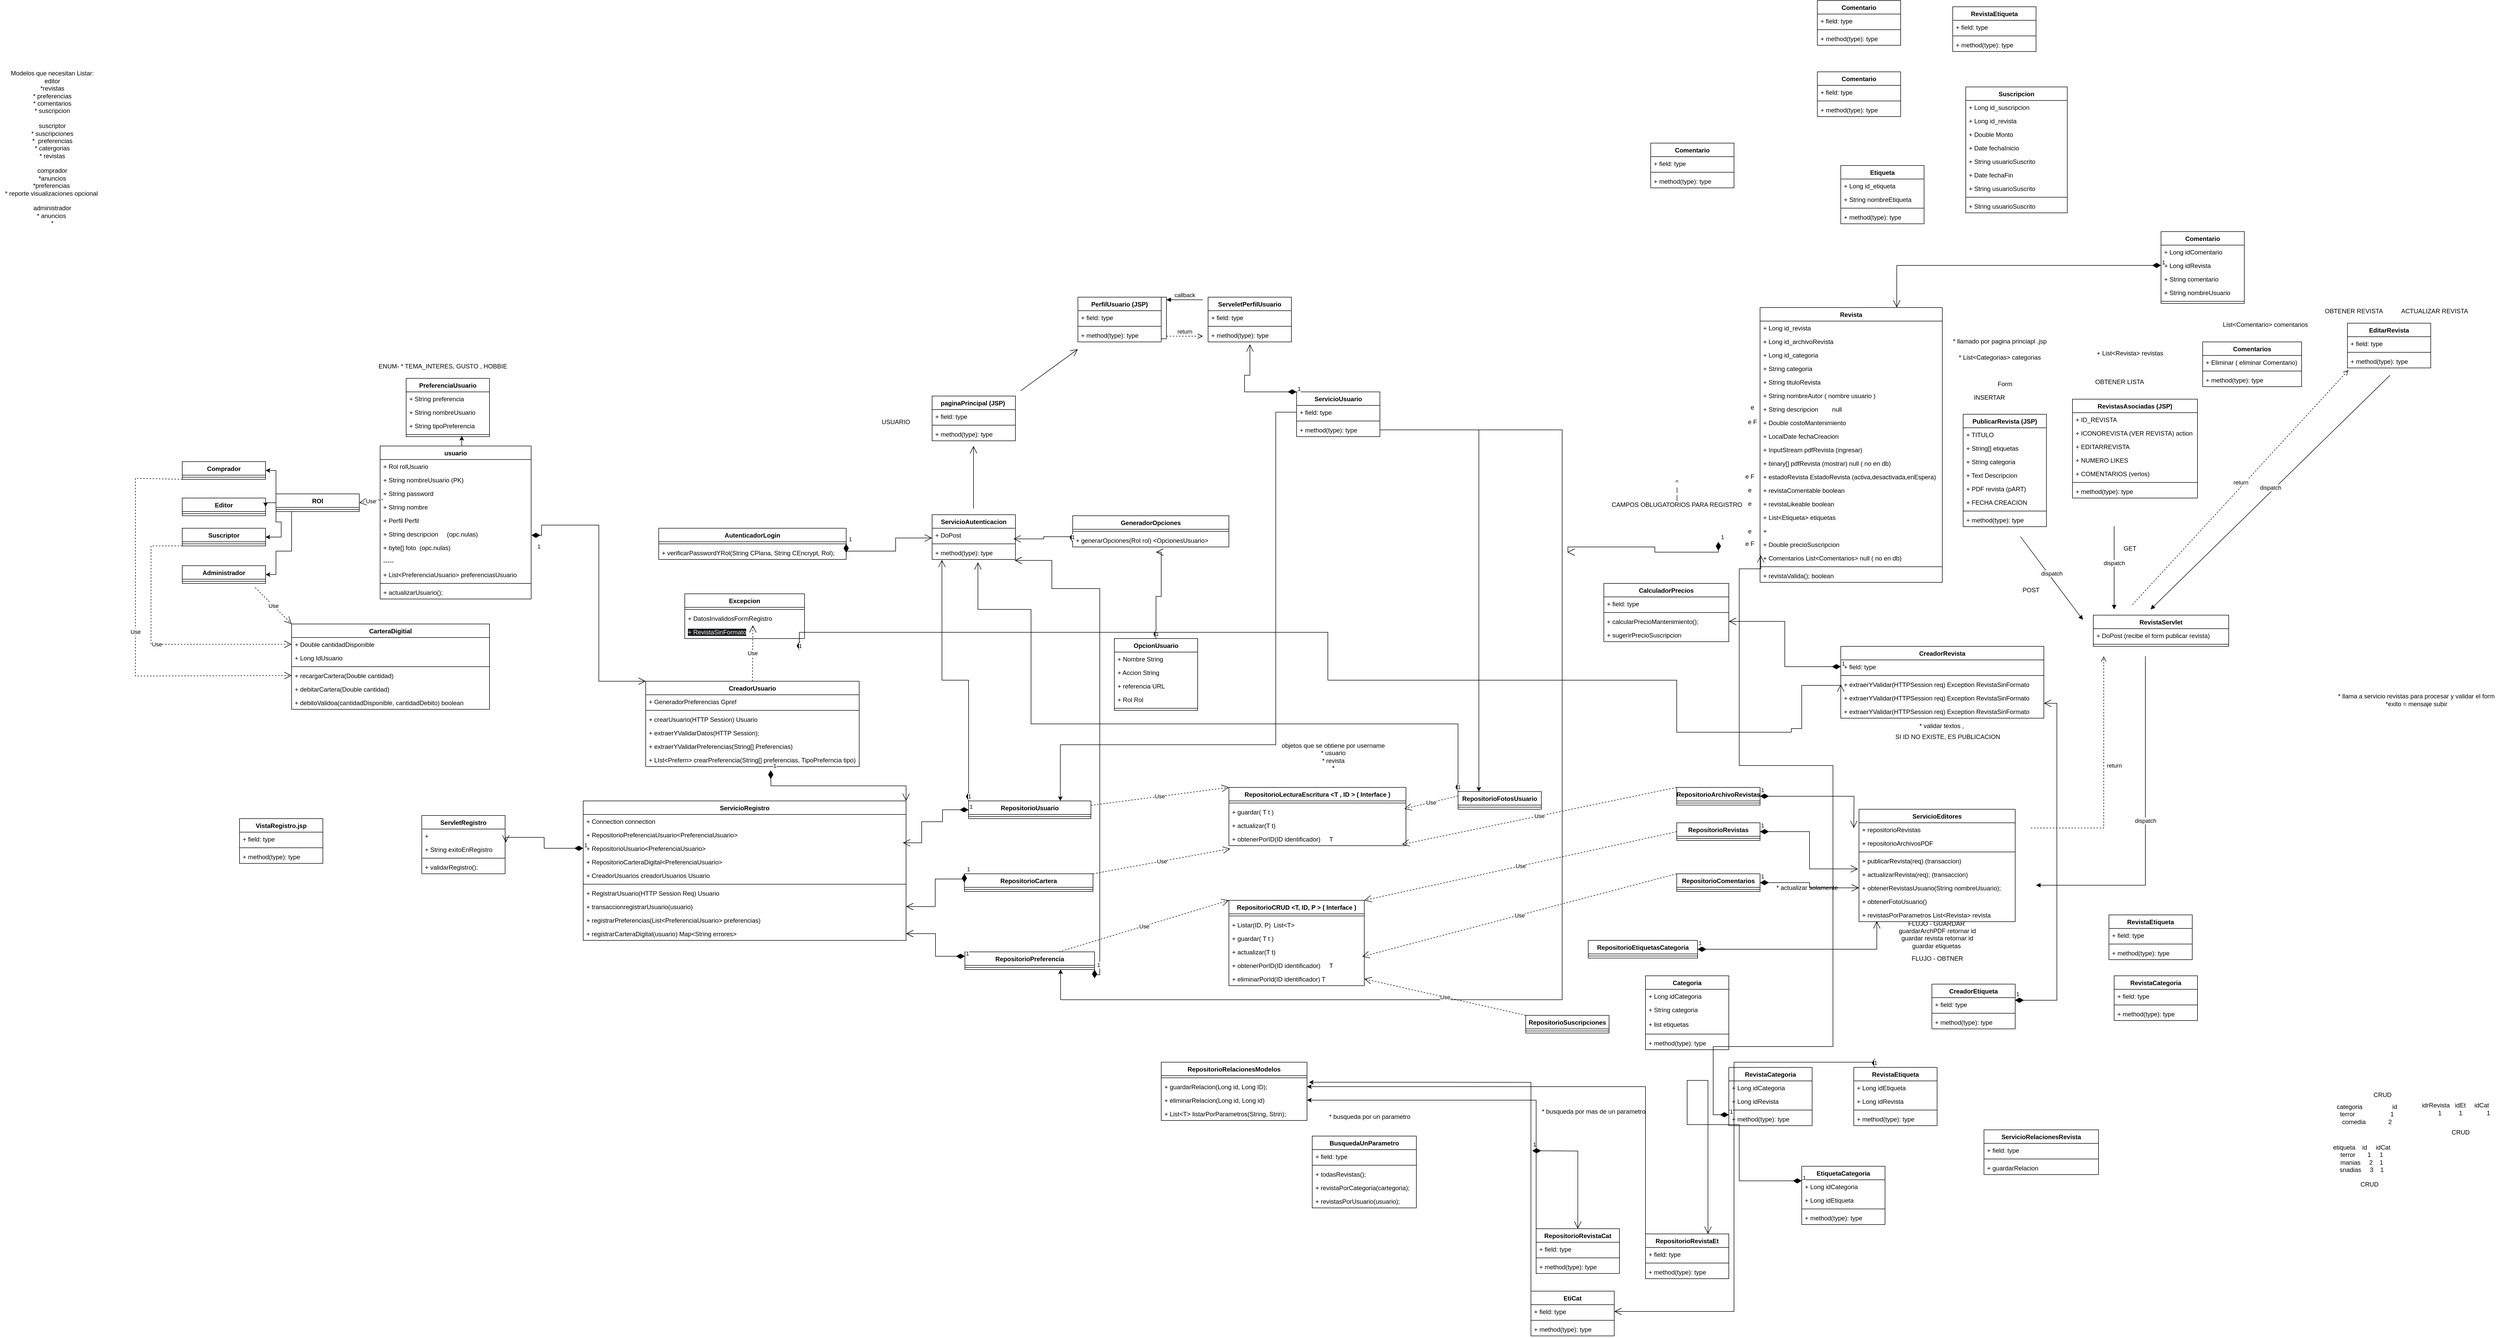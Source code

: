 <mxfile version="24.7.8">
  <diagram name="Página-1" id="WFT6-pquJy-1TiXKlxWs">
    <mxGraphModel dx="7184" dy="6067" grid="1" gridSize="10" guides="1" tooltips="1" connect="1" arrows="1" fold="1" page="1" pageScale="1" pageWidth="827" pageHeight="1169" math="0" shadow="0">
      <root>
        <mxCell id="0" />
        <mxCell id="1" parent="0" />
        <mxCell id="QPBchtsUJtEXCFkopXKg-1" value="usuario" style="swimlane;fontStyle=1;align=center;verticalAlign=top;childLayout=stackLayout;horizontal=1;startSize=26;horizontalStack=0;resizeParent=1;resizeParentMax=0;resizeLast=0;collapsible=1;marginBottom=0;whiteSpace=wrap;html=1;" parent="1" vertex="1">
          <mxGeometry x="-470" y="-1494" width="290" height="294" as="geometry" />
        </mxCell>
        <mxCell id="cfsOjez12NhXSAzzON_1-13" value="+ Rol rolUsuario" style="text;strokeColor=none;fillColor=none;align=left;verticalAlign=top;spacingLeft=4;spacingRight=4;overflow=hidden;rotatable=0;points=[[0,0.5],[1,0.5]];portConstraint=eastwest;whiteSpace=wrap;html=1;" parent="QPBchtsUJtEXCFkopXKg-1" vertex="1">
          <mxGeometry y="26" width="290" height="26" as="geometry" />
        </mxCell>
        <mxCell id="QPBchtsUJtEXCFkopXKg-12" value="+ String nombreUsuario (PK)" style="text;strokeColor=none;fillColor=none;align=left;verticalAlign=top;spacingLeft=4;spacingRight=4;overflow=hidden;rotatable=0;points=[[0,0.5],[1,0.5]];portConstraint=eastwest;whiteSpace=wrap;html=1;" parent="QPBchtsUJtEXCFkopXKg-1" vertex="1">
          <mxGeometry y="52" width="290" height="26" as="geometry" />
        </mxCell>
        <mxCell id="QPBchtsUJtEXCFkopXKg-5" value="+ String password" style="text;strokeColor=none;fillColor=none;align=left;verticalAlign=top;spacingLeft=4;spacingRight=4;overflow=hidden;rotatable=0;points=[[0,0.5],[1,0.5]];portConstraint=eastwest;whiteSpace=wrap;html=1;" parent="QPBchtsUJtEXCFkopXKg-1" vertex="1">
          <mxGeometry y="78" width="290" height="26" as="geometry" />
        </mxCell>
        <mxCell id="QPBchtsUJtEXCFkopXKg-6" value="+ String nombre" style="text;strokeColor=none;fillColor=none;align=left;verticalAlign=top;spacingLeft=4;spacingRight=4;overflow=hidden;rotatable=0;points=[[0,0.5],[1,0.5]];portConstraint=eastwest;whiteSpace=wrap;html=1;" parent="QPBchtsUJtEXCFkopXKg-1" vertex="1">
          <mxGeometry y="104" width="290" height="26" as="geometry" />
        </mxCell>
        <mxCell id="umDHWxReIGPnhOAI5taT-40" value="+ Perfil Perfil" style="text;strokeColor=none;fillColor=none;align=left;verticalAlign=top;spacingLeft=4;spacingRight=4;overflow=hidden;rotatable=0;points=[[0,0.5],[1,0.5]];portConstraint=eastwest;whiteSpace=wrap;html=1;" parent="QPBchtsUJtEXCFkopXKg-1" vertex="1">
          <mxGeometry y="130" width="290" height="26" as="geometry" />
        </mxCell>
        <mxCell id="QPBchtsUJtEXCFkopXKg-8" value="+ String descripcion&amp;nbsp; &amp;nbsp; &amp;nbsp;(opc.nulas)" style="text;strokeColor=none;fillColor=none;align=left;verticalAlign=top;spacingLeft=4;spacingRight=4;overflow=hidden;rotatable=0;points=[[0,0.5],[1,0.5]];portConstraint=eastwest;whiteSpace=wrap;html=1;" parent="QPBchtsUJtEXCFkopXKg-1" vertex="1">
          <mxGeometry y="156" width="290" height="26" as="geometry" />
        </mxCell>
        <mxCell id="QPBchtsUJtEXCFkopXKg-7" value="+ byte[] foto&amp;nbsp; (opc.nulas)" style="text;strokeColor=none;fillColor=none;align=left;verticalAlign=top;spacingLeft=4;spacingRight=4;overflow=hidden;rotatable=0;points=[[0,0.5],[1,0.5]];portConstraint=eastwest;whiteSpace=wrap;html=1;" parent="QPBchtsUJtEXCFkopXKg-1" vertex="1">
          <mxGeometry y="182" width="290" height="26" as="geometry" />
        </mxCell>
        <mxCell id="umDHWxReIGPnhOAI5taT-67" value="-----" style="text;strokeColor=none;fillColor=none;align=left;verticalAlign=top;spacingLeft=4;spacingRight=4;overflow=hidden;rotatable=0;points=[[0,0.5],[1,0.5]];portConstraint=eastwest;whiteSpace=wrap;html=1;" parent="QPBchtsUJtEXCFkopXKg-1" vertex="1">
          <mxGeometry y="208" width="290" height="26" as="geometry" />
        </mxCell>
        <mxCell id="umDHWxReIGPnhOAI5taT-68" value="+ List&amp;lt;PreferenciaUsuario&amp;gt; preferenciasUsuario" style="text;strokeColor=none;fillColor=none;align=left;verticalAlign=top;spacingLeft=4;spacingRight=4;overflow=hidden;rotatable=0;points=[[0,0.5],[1,0.5]];portConstraint=eastwest;whiteSpace=wrap;html=1;" parent="QPBchtsUJtEXCFkopXKg-1" vertex="1">
          <mxGeometry y="234" width="290" height="26" as="geometry" />
        </mxCell>
        <mxCell id="QPBchtsUJtEXCFkopXKg-3" value="" style="line;strokeWidth=1;fillColor=none;align=left;verticalAlign=middle;spacingTop=-1;spacingLeft=3;spacingRight=3;rotatable=0;labelPosition=right;points=[];portConstraint=eastwest;strokeColor=inherit;" parent="QPBchtsUJtEXCFkopXKg-1" vertex="1">
          <mxGeometry y="260" width="290" height="8" as="geometry" />
        </mxCell>
        <mxCell id="QPBchtsUJtEXCFkopXKg-4" value="+ actualizarUsuario();" style="text;strokeColor=none;fillColor=none;align=left;verticalAlign=top;spacingLeft=4;spacingRight=4;overflow=hidden;rotatable=0;points=[[0,0.5],[1,0.5]];portConstraint=eastwest;whiteSpace=wrap;html=1;" parent="QPBchtsUJtEXCFkopXKg-1" vertex="1">
          <mxGeometry y="268" width="290" height="26" as="geometry" />
        </mxCell>
        <mxCell id="QPBchtsUJtEXCFkopXKg-13" value="Administrador" style="swimlane;fontStyle=1;align=center;verticalAlign=top;childLayout=stackLayout;horizontal=1;startSize=26;horizontalStack=0;resizeParent=1;resizeParentMax=0;resizeLast=0;collapsible=1;marginBottom=0;whiteSpace=wrap;html=1;" parent="1" vertex="1">
          <mxGeometry x="-850" y="-1264" width="160" height="34" as="geometry" />
        </mxCell>
        <mxCell id="QPBchtsUJtEXCFkopXKg-15" value="" style="line;strokeWidth=1;fillColor=none;align=left;verticalAlign=middle;spacingTop=-1;spacingLeft=3;spacingRight=3;rotatable=0;labelPosition=right;points=[];portConstraint=eastwest;strokeColor=inherit;" parent="QPBchtsUJtEXCFkopXKg-13" vertex="1">
          <mxGeometry y="26" width="160" height="8" as="geometry" />
        </mxCell>
        <mxCell id="QPBchtsUJtEXCFkopXKg-17" value="Suscriptor" style="swimlane;fontStyle=1;align=center;verticalAlign=top;childLayout=stackLayout;horizontal=1;startSize=26;horizontalStack=0;resizeParent=1;resizeParentMax=0;resizeLast=0;collapsible=1;marginBottom=0;whiteSpace=wrap;html=1;" parent="1" vertex="1">
          <mxGeometry x="-850" y="-1336" width="160" height="34" as="geometry" />
        </mxCell>
        <mxCell id="QPBchtsUJtEXCFkopXKg-19" value="" style="line;strokeWidth=1;fillColor=none;align=left;verticalAlign=middle;spacingTop=-1;spacingLeft=3;spacingRight=3;rotatable=0;labelPosition=right;points=[];portConstraint=eastwest;strokeColor=inherit;" parent="QPBchtsUJtEXCFkopXKg-17" vertex="1">
          <mxGeometry y="26" width="160" height="8" as="geometry" />
        </mxCell>
        <mxCell id="QPBchtsUJtEXCFkopXKg-21" value="Editor" style="swimlane;fontStyle=1;align=center;verticalAlign=top;childLayout=stackLayout;horizontal=1;startSize=26;horizontalStack=0;resizeParent=1;resizeParentMax=0;resizeLast=0;collapsible=1;marginBottom=0;whiteSpace=wrap;html=1;" parent="1" vertex="1">
          <mxGeometry x="-850" y="-1394" width="160" height="34" as="geometry" />
        </mxCell>
        <mxCell id="QPBchtsUJtEXCFkopXKg-23" value="" style="line;strokeWidth=1;fillColor=none;align=left;verticalAlign=middle;spacingTop=-1;spacingLeft=3;spacingRight=3;rotatable=0;labelPosition=right;points=[];portConstraint=eastwest;strokeColor=inherit;" parent="QPBchtsUJtEXCFkopXKg-21" vertex="1">
          <mxGeometry y="26" width="160" height="8" as="geometry" />
        </mxCell>
        <mxCell id="QPBchtsUJtEXCFkopXKg-25" value="Comprador" style="swimlane;fontStyle=1;align=center;verticalAlign=top;childLayout=stackLayout;horizontal=1;startSize=26;horizontalStack=0;resizeParent=1;resizeParentMax=0;resizeLast=0;collapsible=1;marginBottom=0;whiteSpace=wrap;html=1;" parent="1" vertex="1">
          <mxGeometry x="-850" y="-1464" width="160" height="34" as="geometry" />
        </mxCell>
        <mxCell id="QPBchtsUJtEXCFkopXKg-27" value="" style="line;strokeWidth=1;fillColor=none;align=left;verticalAlign=middle;spacingTop=-1;spacingLeft=3;spacingRight=3;rotatable=0;labelPosition=right;points=[];portConstraint=eastwest;strokeColor=inherit;" parent="QPBchtsUJtEXCFkopXKg-25" vertex="1">
          <mxGeometry y="26" width="160" height="8" as="geometry" />
        </mxCell>
        <mxCell id="0hr7ckpAqA9oikr3UxDf-13" value="RepositorioLecturaEscritura &amp;lt;T , ID &amp;gt; ( Interface )" style="swimlane;fontStyle=1;align=center;verticalAlign=top;childLayout=stackLayout;horizontal=1;startSize=26;horizontalStack=0;resizeParent=1;resizeParentMax=0;resizeLast=0;collapsible=1;marginBottom=0;whiteSpace=wrap;html=1;" parent="1" vertex="1">
          <mxGeometry x="1160" y="-838" width="340" height="112" as="geometry" />
        </mxCell>
        <mxCell id="0hr7ckpAqA9oikr3UxDf-15" value="" style="line;strokeWidth=1;fillColor=none;align=left;verticalAlign=middle;spacingTop=-1;spacingLeft=3;spacingRight=3;rotatable=0;labelPosition=right;points=[];portConstraint=eastwest;strokeColor=inherit;" parent="0hr7ckpAqA9oikr3UxDf-13" vertex="1">
          <mxGeometry y="26" width="340" height="8" as="geometry" />
        </mxCell>
        <mxCell id="umDHWxReIGPnhOAI5taT-9" value="+ guardar( T t )" style="text;strokeColor=none;fillColor=none;align=left;verticalAlign=top;spacingLeft=4;spacingRight=4;overflow=hidden;rotatable=0;points=[[0,0.5],[1,0.5]];portConstraint=eastwest;whiteSpace=wrap;html=1;" parent="0hr7ckpAqA9oikr3UxDf-13" vertex="1">
          <mxGeometry y="34" width="340" height="26" as="geometry" />
        </mxCell>
        <mxCell id="umDHWxReIGPnhOAI5taT-11" value="+ actualizar(T t)&amp;nbsp;&amp;nbsp;" style="text;strokeColor=none;fillColor=none;align=left;verticalAlign=top;spacingLeft=4;spacingRight=4;overflow=hidden;rotatable=0;points=[[0,0.5],[1,0.5]];portConstraint=eastwest;whiteSpace=wrap;html=1;" parent="0hr7ckpAqA9oikr3UxDf-13" vertex="1">
          <mxGeometry y="60" width="340" height="26" as="geometry" />
        </mxCell>
        <mxCell id="umDHWxReIGPnhOAI5taT-10" value="+ obtenerPorID(ID identificador)&amp;nbsp;&lt;span style=&quot;white-space: pre;&quot;&gt;&#x9;&lt;/span&gt;T" style="text;strokeColor=none;fillColor=none;align=left;verticalAlign=top;spacingLeft=4;spacingRight=4;overflow=hidden;rotatable=0;points=[[0,0.5],[1,0.5]];portConstraint=eastwest;whiteSpace=wrap;html=1;" parent="0hr7ckpAqA9oikr3UxDf-13" vertex="1">
          <mxGeometry y="86" width="340" height="26" as="geometry" />
        </mxCell>
        <mxCell id="0hr7ckpAqA9oikr3UxDf-21" value="RepositorioUsuario" style="swimlane;fontStyle=1;align=center;verticalAlign=top;childLayout=stackLayout;horizontal=1;startSize=26;horizontalStack=0;resizeParent=1;resizeParentMax=0;resizeLast=0;collapsible=1;marginBottom=0;whiteSpace=wrap;html=1;" parent="1" vertex="1">
          <mxGeometry x="660" y="-812" width="235" height="34" as="geometry" />
        </mxCell>
        <mxCell id="0hr7ckpAqA9oikr3UxDf-23" value="" style="line;strokeWidth=1;fillColor=none;align=left;verticalAlign=middle;spacingTop=-1;spacingLeft=3;spacingRight=3;rotatable=0;labelPosition=right;points=[];portConstraint=eastwest;strokeColor=inherit;" parent="0hr7ckpAqA9oikr3UxDf-21" vertex="1">
          <mxGeometry y="26" width="235" height="8" as="geometry" />
        </mxCell>
        <mxCell id="umDHWxReIGPnhOAI5taT-60" value="PreferenciaUsuario" style="swimlane;fontStyle=1;align=center;verticalAlign=top;childLayout=stackLayout;horizontal=1;startSize=26;horizontalStack=0;resizeParent=1;resizeParentMax=0;resizeLast=0;collapsible=1;marginBottom=0;whiteSpace=wrap;html=1;" parent="1" vertex="1">
          <mxGeometry x="-420" y="-1624" width="160" height="112" as="geometry" />
        </mxCell>
        <mxCell id="umDHWxReIGPnhOAI5taT-65" value="+ String preferencia" style="text;strokeColor=none;fillColor=none;align=left;verticalAlign=top;spacingLeft=4;spacingRight=4;overflow=hidden;rotatable=0;points=[[0,0.5],[1,0.5]];portConstraint=eastwest;whiteSpace=wrap;html=1;" parent="umDHWxReIGPnhOAI5taT-60" vertex="1">
          <mxGeometry y="26" width="160" height="26" as="geometry" />
        </mxCell>
        <mxCell id="umDHWxReIGPnhOAI5taT-94" value="+ String nombreUsuario" style="text;strokeColor=none;fillColor=none;align=left;verticalAlign=top;spacingLeft=4;spacingRight=4;overflow=hidden;rotatable=0;points=[[0,0.5],[1,0.5]];portConstraint=eastwest;whiteSpace=wrap;html=1;" parent="umDHWxReIGPnhOAI5taT-60" vertex="1">
          <mxGeometry y="52" width="160" height="26" as="geometry" />
        </mxCell>
        <mxCell id="umDHWxReIGPnhOAI5taT-64" value="+ String tipoPreferencia" style="text;strokeColor=none;fillColor=none;align=left;verticalAlign=top;spacingLeft=4;spacingRight=4;overflow=hidden;rotatable=0;points=[[0,0.5],[1,0.5]];portConstraint=eastwest;whiteSpace=wrap;html=1;" parent="umDHWxReIGPnhOAI5taT-60" vertex="1">
          <mxGeometry y="78" width="160" height="26" as="geometry" />
        </mxCell>
        <mxCell id="umDHWxReIGPnhOAI5taT-62" value="" style="line;strokeWidth=1;fillColor=none;align=left;verticalAlign=middle;spacingTop=-1;spacingLeft=3;spacingRight=3;rotatable=0;labelPosition=right;points=[];portConstraint=eastwest;strokeColor=inherit;" parent="umDHWxReIGPnhOAI5taT-60" vertex="1">
          <mxGeometry y="104" width="160" height="8" as="geometry" />
        </mxCell>
        <mxCell id="umDHWxReIGPnhOAI5taT-66" value="ENUM- * TEMA_INTERES, GUSTO , HOBBIE" style="text;html=1;align=center;verticalAlign=middle;resizable=0;points=[];autosize=1;strokeColor=none;fillColor=none;" parent="1" vertex="1">
          <mxGeometry x="-485" y="-1662" width="270" height="30" as="geometry" />
        </mxCell>
        <mxCell id="umDHWxReIGPnhOAI5taT-80" style="edgeStyle=orthogonalEdgeStyle;rounded=0;orthogonalLoop=1;jettySize=auto;html=1;exitX=0.5;exitY=0;exitDx=0;exitDy=0;entryX=0.667;entryY=0.833;entryDx=0;entryDy=0;entryPerimeter=0;" parent="1" source="QPBchtsUJtEXCFkopXKg-1" target="umDHWxReIGPnhOAI5taT-62" edge="1">
          <mxGeometry relative="1" as="geometry" />
        </mxCell>
        <mxCell id="v9M5jdULhOaIKDF-wlbc-1" value="ServletRegistro" style="swimlane;fontStyle=1;align=center;verticalAlign=top;childLayout=stackLayout;horizontal=1;startSize=26;horizontalStack=0;resizeParent=1;resizeParentMax=0;resizeLast=0;collapsible=1;marginBottom=0;whiteSpace=wrap;html=1;" parent="1" vertex="1">
          <mxGeometry x="-390" y="-784" width="160" height="112" as="geometry" />
        </mxCell>
        <mxCell id="v9M5jdULhOaIKDF-wlbc-2" value="+&amp;nbsp;" style="text;strokeColor=none;fillColor=none;align=left;verticalAlign=top;spacingLeft=4;spacingRight=4;overflow=hidden;rotatable=0;points=[[0,0.5],[1,0.5]];portConstraint=eastwest;whiteSpace=wrap;html=1;" parent="v9M5jdULhOaIKDF-wlbc-1" vertex="1">
          <mxGeometry y="26" width="160" height="26" as="geometry" />
        </mxCell>
        <mxCell id="v9M5jdULhOaIKDF-wlbc-106" value="+ String exitoEnRegistro" style="text;strokeColor=none;fillColor=none;align=left;verticalAlign=top;spacingLeft=4;spacingRight=4;overflow=hidden;rotatable=0;points=[[0,0.5],[1,0.5]];portConstraint=eastwest;whiteSpace=wrap;html=1;" parent="v9M5jdULhOaIKDF-wlbc-1" vertex="1">
          <mxGeometry y="52" width="160" height="26" as="geometry" />
        </mxCell>
        <mxCell id="v9M5jdULhOaIKDF-wlbc-3" value="" style="line;strokeWidth=1;fillColor=none;align=left;verticalAlign=middle;spacingTop=-1;spacingLeft=3;spacingRight=3;rotatable=0;labelPosition=right;points=[];portConstraint=eastwest;strokeColor=inherit;" parent="v9M5jdULhOaIKDF-wlbc-1" vertex="1">
          <mxGeometry y="78" width="160" height="8" as="geometry" />
        </mxCell>
        <mxCell id="v9M5jdULhOaIKDF-wlbc-4" value="+ validarRegistro();" style="text;strokeColor=none;fillColor=none;align=left;verticalAlign=top;spacingLeft=4;spacingRight=4;overflow=hidden;rotatable=0;points=[[0,0.5],[1,0.5]];portConstraint=eastwest;whiteSpace=wrap;html=1;" parent="v9M5jdULhOaIKDF-wlbc-1" vertex="1">
          <mxGeometry y="86" width="160" height="26" as="geometry" />
        </mxCell>
        <mxCell id="v9M5jdULhOaIKDF-wlbc-24" value="RepositorioPreferencia" style="swimlane;fontStyle=1;align=center;verticalAlign=top;childLayout=stackLayout;horizontal=1;startSize=26;horizontalStack=0;resizeParent=1;resizeParentMax=0;resizeLast=0;collapsible=1;marginBottom=0;whiteSpace=wrap;html=1;" parent="1" vertex="1">
          <mxGeometry x="653" y="-522" width="249" height="34" as="geometry" />
        </mxCell>
        <mxCell id="v9M5jdULhOaIKDF-wlbc-25" value="" style="line;strokeWidth=1;fillColor=none;align=left;verticalAlign=middle;spacingTop=-1;spacingLeft=3;spacingRight=3;rotatable=0;labelPosition=right;points=[];portConstraint=eastwest;strokeColor=inherit;" parent="v9M5jdULhOaIKDF-wlbc-24" vertex="1">
          <mxGeometry y="26" width="249" height="8" as="geometry" />
        </mxCell>
        <mxCell id="v9M5jdULhOaIKDF-wlbc-35" style="edgeStyle=orthogonalEdgeStyle;rounded=0;orthogonalLoop=1;jettySize=auto;html=1;exitX=0;exitY=0;exitDx=0;exitDy=0;entryX=1;entryY=0.5;entryDx=0;entryDy=0;" parent="1" source="v9M5jdULhOaIKDF-wlbc-29" target="QPBchtsUJtEXCFkopXKg-25" edge="1">
          <mxGeometry relative="1" as="geometry" />
        </mxCell>
        <mxCell id="v9M5jdULhOaIKDF-wlbc-36" style="edgeStyle=orthogonalEdgeStyle;rounded=0;orthogonalLoop=1;jettySize=auto;html=1;exitX=0;exitY=0.5;exitDx=0;exitDy=0;" parent="1" source="v9M5jdULhOaIKDF-wlbc-29" target="QPBchtsUJtEXCFkopXKg-21" edge="1">
          <mxGeometry relative="1" as="geometry" />
        </mxCell>
        <mxCell id="v9M5jdULhOaIKDF-wlbc-37" style="edgeStyle=orthogonalEdgeStyle;rounded=0;orthogonalLoop=1;jettySize=auto;html=1;exitX=0;exitY=1;exitDx=0;exitDy=0;entryX=1;entryY=0.5;entryDx=0;entryDy=0;" parent="1" source="v9M5jdULhOaIKDF-wlbc-29" target="QPBchtsUJtEXCFkopXKg-17" edge="1">
          <mxGeometry relative="1" as="geometry">
            <Array as="points">
              <mxPoint x="-670" y="-1348" />
              <mxPoint x="-660" y="-1348" />
              <mxPoint x="-660" y="-1319" />
            </Array>
          </mxGeometry>
        </mxCell>
        <mxCell id="v9M5jdULhOaIKDF-wlbc-38" style="edgeStyle=orthogonalEdgeStyle;rounded=0;orthogonalLoop=1;jettySize=auto;html=1;entryX=1;entryY=0.5;entryDx=0;entryDy=0;" parent="1" source="v9M5jdULhOaIKDF-wlbc-29" target="QPBchtsUJtEXCFkopXKg-13" edge="1">
          <mxGeometry relative="1" as="geometry">
            <Array as="points">
              <mxPoint x="-640" y="-1292" />
              <mxPoint x="-670" y="-1292" />
              <mxPoint x="-670" y="-1247" />
            </Array>
          </mxGeometry>
        </mxCell>
        <mxCell id="v9M5jdULhOaIKDF-wlbc-29" value="ROl" style="swimlane;fontStyle=1;align=center;verticalAlign=top;childLayout=stackLayout;horizontal=1;startSize=26;horizontalStack=0;resizeParent=1;resizeParentMax=0;resizeLast=0;collapsible=1;marginBottom=0;whiteSpace=wrap;html=1;" parent="1" vertex="1">
          <mxGeometry x="-670" y="-1402" width="160" height="34" as="geometry" />
        </mxCell>
        <mxCell id="v9M5jdULhOaIKDF-wlbc-31" value="" style="line;strokeWidth=1;fillColor=none;align=left;verticalAlign=middle;spacingTop=-1;spacingLeft=3;spacingRight=3;rotatable=0;labelPosition=right;points=[];portConstraint=eastwest;strokeColor=inherit;" parent="v9M5jdULhOaIKDF-wlbc-29" vertex="1">
          <mxGeometry y="26" width="160" height="8" as="geometry" />
        </mxCell>
        <mxCell id="v9M5jdULhOaIKDF-wlbc-34" value="Use" style="endArrow=open;endSize=12;dashed=1;html=1;rounded=0;exitX=0.018;exitY=0.949;exitDx=0;exitDy=0;exitPerimeter=0;entryX=1;entryY=0.5;entryDx=0;entryDy=0;" parent="1" source="QPBchtsUJtEXCFkopXKg-5" target="v9M5jdULhOaIKDF-wlbc-29" edge="1">
          <mxGeometry width="160" relative="1" as="geometry">
            <mxPoint x="-750" y="-1402" as="sourcePoint" />
            <mxPoint x="-590" y="-1402" as="targetPoint" />
          </mxGeometry>
        </mxCell>
        <mxCell id="v9M5jdULhOaIKDF-wlbc-39" value="CarteraDigitial" style="swimlane;fontStyle=1;align=center;verticalAlign=top;childLayout=stackLayout;horizontal=1;startSize=26;horizontalStack=0;resizeParent=1;resizeParentMax=0;resizeLast=0;collapsible=1;marginBottom=0;whiteSpace=wrap;html=1;" parent="1" vertex="1">
          <mxGeometry x="-640" y="-1152" width="380" height="164" as="geometry" />
        </mxCell>
        <mxCell id="v9M5jdULhOaIKDF-wlbc-40" value="+ Double cantidadDisponible" style="text;strokeColor=none;fillColor=none;align=left;verticalAlign=top;spacingLeft=4;spacingRight=4;overflow=hidden;rotatable=0;points=[[0,0.5],[1,0.5]];portConstraint=eastwest;whiteSpace=wrap;html=1;" parent="v9M5jdULhOaIKDF-wlbc-39" vertex="1">
          <mxGeometry y="26" width="380" height="26" as="geometry" />
        </mxCell>
        <mxCell id="v9M5jdULhOaIKDF-wlbc-68" value="+ Long IdUsuario" style="text;strokeColor=none;fillColor=none;align=left;verticalAlign=top;spacingLeft=4;spacingRight=4;overflow=hidden;rotatable=0;points=[[0,0.5],[1,0.5]];portConstraint=eastwest;whiteSpace=wrap;html=1;" parent="v9M5jdULhOaIKDF-wlbc-39" vertex="1">
          <mxGeometry y="52" width="380" height="26" as="geometry" />
        </mxCell>
        <mxCell id="v9M5jdULhOaIKDF-wlbc-41" value="" style="line;strokeWidth=1;fillColor=none;align=left;verticalAlign=middle;spacingTop=-1;spacingLeft=3;spacingRight=3;rotatable=0;labelPosition=right;points=[];portConstraint=eastwest;strokeColor=inherit;" parent="v9M5jdULhOaIKDF-wlbc-39" vertex="1">
          <mxGeometry y="78" width="380" height="8" as="geometry" />
        </mxCell>
        <mxCell id="v9M5jdULhOaIKDF-wlbc-42" value="+ recargarCartera(Double cantidad)" style="text;strokeColor=none;fillColor=none;align=left;verticalAlign=top;spacingLeft=4;spacingRight=4;overflow=hidden;rotatable=0;points=[[0,0.5],[1,0.5]];portConstraint=eastwest;whiteSpace=wrap;html=1;" parent="v9M5jdULhOaIKDF-wlbc-39" vertex="1">
          <mxGeometry y="86" width="380" height="26" as="geometry" />
        </mxCell>
        <mxCell id="v9M5jdULhOaIKDF-wlbc-49" value="+ debitarCartera(Double cantidad)" style="text;strokeColor=none;fillColor=none;align=left;verticalAlign=top;spacingLeft=4;spacingRight=4;overflow=hidden;rotatable=0;points=[[0,0.5],[1,0.5]];portConstraint=eastwest;whiteSpace=wrap;html=1;" parent="v9M5jdULhOaIKDF-wlbc-39" vertex="1">
          <mxGeometry y="112" width="380" height="26" as="geometry" />
        </mxCell>
        <mxCell id="v9M5jdULhOaIKDF-wlbc-50" value="+ debitoValidoa(cantidadDisponible, cantidadDebito) boolean" style="text;strokeColor=none;fillColor=none;align=left;verticalAlign=top;spacingLeft=4;spacingRight=4;overflow=hidden;rotatable=0;points=[[0,0.5],[1,0.5]];portConstraint=eastwest;whiteSpace=wrap;html=1;" parent="v9M5jdULhOaIKDF-wlbc-39" vertex="1">
          <mxGeometry y="138" width="380" height="26" as="geometry" />
        </mxCell>
        <mxCell id="v9M5jdULhOaIKDF-wlbc-43" value="Use" style="endArrow=open;endSize=12;dashed=1;html=1;rounded=0;entryX=0;entryY=0;entryDx=0;entryDy=0;" parent="1" target="v9M5jdULhOaIKDF-wlbc-39" edge="1">
          <mxGeometry width="160" relative="1" as="geometry">
            <mxPoint x="-710" y="-1222" as="sourcePoint" />
            <mxPoint x="-370" y="-992" as="targetPoint" />
          </mxGeometry>
        </mxCell>
        <mxCell id="v9M5jdULhOaIKDF-wlbc-45" value="Use" style="endArrow=open;endSize=12;dashed=1;html=1;rounded=0;exitX=0;exitY=1;exitDx=0;exitDy=0;entryX=0;entryY=0.5;entryDx=0;entryDy=0;" parent="1" source="QPBchtsUJtEXCFkopXKg-25" target="v9M5jdULhOaIKDF-wlbc-42" edge="1">
          <mxGeometry width="160" relative="1" as="geometry">
            <mxPoint x="-530" y="-1112" as="sourcePoint" />
            <mxPoint x="-370" y="-1112" as="targetPoint" />
            <Array as="points">
              <mxPoint x="-940" y="-1432" />
              <mxPoint x="-940" y="-1052" />
            </Array>
          </mxGeometry>
        </mxCell>
        <mxCell id="v9M5jdULhOaIKDF-wlbc-47" value="Use" style="endArrow=open;endSize=12;dashed=1;html=1;rounded=0;exitX=0;exitY=1;exitDx=0;exitDy=0;entryX=0;entryY=0.5;entryDx=0;entryDy=0;" parent="1" source="QPBchtsUJtEXCFkopXKg-17" target="v9M5jdULhOaIKDF-wlbc-40" edge="1">
          <mxGeometry width="160" relative="1" as="geometry">
            <mxPoint x="-530" y="-1252" as="sourcePoint" />
            <mxPoint x="-370" y="-1252" as="targetPoint" />
            <Array as="points">
              <mxPoint x="-910" y="-1302" />
              <mxPoint x="-910" y="-1113" />
            </Array>
          </mxGeometry>
        </mxCell>
        <mxCell id="v9M5jdULhOaIKDF-wlbc-69" value="RepositorioCartera" style="swimlane;fontStyle=1;align=center;verticalAlign=top;childLayout=stackLayout;horizontal=1;startSize=26;horizontalStack=0;resizeParent=1;resizeParentMax=0;resizeLast=0;collapsible=1;marginBottom=0;whiteSpace=wrap;html=1;" parent="1" vertex="1">
          <mxGeometry x="652" y="-672" width="247" height="34" as="geometry" />
        </mxCell>
        <mxCell id="v9M5jdULhOaIKDF-wlbc-71" value="" style="line;strokeWidth=1;fillColor=none;align=left;verticalAlign=middle;spacingTop=-1;spacingLeft=3;spacingRight=3;rotatable=0;labelPosition=right;points=[];portConstraint=eastwest;strokeColor=inherit;" parent="v9M5jdULhOaIKDF-wlbc-69" vertex="1">
          <mxGeometry y="26" width="247" height="8" as="geometry" />
        </mxCell>
        <mxCell id="v9M5jdULhOaIKDF-wlbc-78" value="RepositorioCRUD &amp;lt;T, ID, P &amp;gt; ( Interface )" style="swimlane;fontStyle=1;align=center;verticalAlign=top;childLayout=stackLayout;horizontal=1;startSize=26;horizontalStack=0;resizeParent=1;resizeParentMax=0;resizeLast=0;collapsible=1;marginBottom=0;whiteSpace=wrap;html=1;" parent="1" vertex="1">
          <mxGeometry x="1160" y="-621" width="260" height="164" as="geometry" />
        </mxCell>
        <mxCell id="v9M5jdULhOaIKDF-wlbc-79" value="" style="line;strokeWidth=1;fillColor=none;align=left;verticalAlign=middle;spacingTop=-1;spacingLeft=3;spacingRight=3;rotatable=0;labelPosition=right;points=[];portConstraint=eastwest;strokeColor=inherit;" parent="v9M5jdULhOaIKDF-wlbc-78" vertex="1">
          <mxGeometry y="26" width="260" height="8" as="geometry" />
        </mxCell>
        <mxCell id="v9M5jdULhOaIKDF-wlbc-80" value="+ Listar(ID, P)&lt;span style=&quot;white-space: pre;&quot;&gt;&#x9;&lt;/span&gt;List&amp;lt;T&amp;gt;" style="text;strokeColor=none;fillColor=none;align=left;verticalAlign=top;spacingLeft=4;spacingRight=4;overflow=hidden;rotatable=0;points=[[0,0.5],[1,0.5]];portConstraint=eastwest;whiteSpace=wrap;html=1;" parent="v9M5jdULhOaIKDF-wlbc-78" vertex="1">
          <mxGeometry y="34" width="260" height="26" as="geometry" />
        </mxCell>
        <mxCell id="v9M5jdULhOaIKDF-wlbc-81" value="+ guardar( T t )" style="text;strokeColor=none;fillColor=none;align=left;verticalAlign=top;spacingLeft=4;spacingRight=4;overflow=hidden;rotatable=0;points=[[0,0.5],[1,0.5]];portConstraint=eastwest;whiteSpace=wrap;html=1;" parent="v9M5jdULhOaIKDF-wlbc-78" vertex="1">
          <mxGeometry y="60" width="260" height="26" as="geometry" />
        </mxCell>
        <mxCell id="v9M5jdULhOaIKDF-wlbc-82" value="+ actualizar(T t)&amp;nbsp;&amp;nbsp;" style="text;strokeColor=none;fillColor=none;align=left;verticalAlign=top;spacingLeft=4;spacingRight=4;overflow=hidden;rotatable=0;points=[[0,0.5],[1,0.5]];portConstraint=eastwest;whiteSpace=wrap;html=1;" parent="v9M5jdULhOaIKDF-wlbc-78" vertex="1">
          <mxGeometry y="86" width="260" height="26" as="geometry" />
        </mxCell>
        <mxCell id="v9M5jdULhOaIKDF-wlbc-83" value="+ obtenerPorID(ID identificador)&amp;nbsp;&lt;span style=&quot;white-space: pre;&quot;&gt;&#x9;&lt;/span&gt;T" style="text;strokeColor=none;fillColor=none;align=left;verticalAlign=top;spacingLeft=4;spacingRight=4;overflow=hidden;rotatable=0;points=[[0,0.5],[1,0.5]];portConstraint=eastwest;whiteSpace=wrap;html=1;" parent="v9M5jdULhOaIKDF-wlbc-78" vertex="1">
          <mxGeometry y="112" width="260" height="26" as="geometry" />
        </mxCell>
        <mxCell id="v9M5jdULhOaIKDF-wlbc-87" value="+ eliminarPorId(ID identificador) T" style="text;strokeColor=none;fillColor=none;align=left;verticalAlign=top;spacingLeft=4;spacingRight=4;overflow=hidden;rotatable=0;points=[[0,0.5],[1,0.5]];portConstraint=eastwest;whiteSpace=wrap;html=1;" parent="v9M5jdULhOaIKDF-wlbc-78" vertex="1">
          <mxGeometry y="138" width="260" height="26" as="geometry" />
        </mxCell>
        <mxCell id="v9M5jdULhOaIKDF-wlbc-86" value="Modelos que necesitan Listar:&lt;div&gt;editor&lt;/div&gt;&lt;div&gt;*revistas&lt;/div&gt;&lt;div&gt;* preferencias&lt;/div&gt;&lt;div&gt;* comentarios&lt;/div&gt;&lt;div&gt;* suscripcion&lt;/div&gt;&lt;div&gt;&lt;br&gt;&lt;/div&gt;&lt;div&gt;suscriptor&lt;/div&gt;&lt;div&gt;* suscripciones&lt;/div&gt;&lt;div&gt;*&amp;nbsp; preferencias&lt;/div&gt;&lt;div&gt;* catergorias&lt;/div&gt;&lt;div&gt;* revistas&lt;/div&gt;&lt;div&gt;&lt;br&gt;&lt;/div&gt;&lt;div&gt;comprador&lt;/div&gt;&lt;div&gt;*anuncios&lt;/div&gt;&lt;div&gt;*preferencias&amp;nbsp;&lt;/div&gt;&lt;div&gt;* reporte visualizaciones opcional&amp;nbsp;&lt;/div&gt;&lt;div&gt;&lt;br&gt;&lt;/div&gt;&lt;div&gt;administrador&lt;/div&gt;&lt;div&gt;* anuncios&amp;nbsp;&lt;/div&gt;&lt;div&gt;*&lt;/div&gt;" style="text;html=1;align=center;verticalAlign=middle;resizable=0;points=[];autosize=1;strokeColor=none;fillColor=none;" parent="1" vertex="1">
          <mxGeometry x="-1200" y="-2226" width="200" height="320" as="geometry" />
        </mxCell>
        <mxCell id="v9M5jdULhOaIKDF-wlbc-88" value="Use" style="endArrow=open;endSize=12;dashed=1;html=1;rounded=0;exitX=1;exitY=0.25;exitDx=0;exitDy=0;entryX=0;entryY=0;entryDx=0;entryDy=0;" parent="1" source="0hr7ckpAqA9oikr3UxDf-21" target="0hr7ckpAqA9oikr3UxDf-13" edge="1">
          <mxGeometry width="160" relative="1" as="geometry">
            <mxPoint x="1630" y="-766" as="sourcePoint" />
            <mxPoint x="1130" y="-802" as="targetPoint" />
          </mxGeometry>
        </mxCell>
        <mxCell id="v9M5jdULhOaIKDF-wlbc-95" value="ServicioRegistro" style="swimlane;fontStyle=1;align=center;verticalAlign=top;childLayout=stackLayout;horizontal=1;startSize=26;horizontalStack=0;resizeParent=1;resizeParentMax=0;resizeLast=0;collapsible=1;marginBottom=0;whiteSpace=wrap;html=1;" parent="1" vertex="1">
          <mxGeometry x="-80" y="-812" width="620" height="268" as="geometry" />
        </mxCell>
        <mxCell id="FwK0ukZyEXFp0lMy9nqA-37" value="+ Connection connection" style="text;strokeColor=none;fillColor=none;align=left;verticalAlign=top;spacingLeft=4;spacingRight=4;overflow=hidden;rotatable=0;points=[[0,0.5],[1,0.5]];portConstraint=eastwest;whiteSpace=wrap;html=1;" parent="v9M5jdULhOaIKDF-wlbc-95" vertex="1">
          <mxGeometry y="26" width="620" height="26" as="geometry" />
        </mxCell>
        <mxCell id="FwK0ukZyEXFp0lMy9nqA-32" value="+ RepositorioPreferenciaUsuario&amp;lt;PreferenciaUsuario&amp;gt;" style="text;strokeColor=none;fillColor=none;align=left;verticalAlign=top;spacingLeft=4;spacingRight=4;overflow=hidden;rotatable=0;points=[[0,0.5],[1,0.5]];portConstraint=eastwest;whiteSpace=wrap;html=1;" parent="v9M5jdULhOaIKDF-wlbc-95" vertex="1">
          <mxGeometry y="52" width="620" height="26" as="geometry" />
        </mxCell>
        <mxCell id="FwK0ukZyEXFp0lMy9nqA-35" value="+ RepositorioUsuario&amp;lt;PreferenciaUsuario&amp;gt;" style="text;strokeColor=none;fillColor=none;align=left;verticalAlign=top;spacingLeft=4;spacingRight=4;overflow=hidden;rotatable=0;points=[[0,0.5],[1,0.5]];portConstraint=eastwest;whiteSpace=wrap;html=1;" parent="v9M5jdULhOaIKDF-wlbc-95" vertex="1">
          <mxGeometry y="78" width="620" height="26" as="geometry" />
        </mxCell>
        <mxCell id="FwK0ukZyEXFp0lMy9nqA-36" value="+ RepositorioCarteraDigital&amp;lt;PreferenciaUsuario&amp;gt;" style="text;strokeColor=none;fillColor=none;align=left;verticalAlign=top;spacingLeft=4;spacingRight=4;overflow=hidden;rotatable=0;points=[[0,0.5],[1,0.5]];portConstraint=eastwest;whiteSpace=wrap;html=1;" parent="v9M5jdULhOaIKDF-wlbc-95" vertex="1">
          <mxGeometry y="104" width="620" height="26" as="geometry" />
        </mxCell>
        <mxCell id="ombsT0ijn7gkA4fLA30z-9" value="+ CreadorUsuarios creadorUsuarios Usuario&amp;nbsp;" style="text;strokeColor=none;fillColor=none;align=left;verticalAlign=top;spacingLeft=4;spacingRight=4;overflow=hidden;rotatable=0;points=[[0,0.5],[1,0.5]];portConstraint=eastwest;whiteSpace=wrap;html=1;" parent="v9M5jdULhOaIKDF-wlbc-95" vertex="1">
          <mxGeometry y="130" width="620" height="26" as="geometry" />
        </mxCell>
        <mxCell id="v9M5jdULhOaIKDF-wlbc-97" value="" style="line;strokeWidth=1;fillColor=none;align=left;verticalAlign=middle;spacingTop=-1;spacingLeft=3;spacingRight=3;rotatable=0;labelPosition=right;points=[];portConstraint=eastwest;strokeColor=inherit;" parent="v9M5jdULhOaIKDF-wlbc-95" vertex="1">
          <mxGeometry y="156" width="620" height="8" as="geometry" />
        </mxCell>
        <mxCell id="v9M5jdULhOaIKDF-wlbc-98" value="+ RegistrarUsuario(HTTP Session Req) Usuario" style="text;strokeColor=none;fillColor=none;align=left;verticalAlign=top;spacingLeft=4;spacingRight=4;overflow=hidden;rotatable=0;points=[[0,0.5],[1,0.5]];portConstraint=eastwest;whiteSpace=wrap;html=1;" parent="v9M5jdULhOaIKDF-wlbc-95" vertex="1">
          <mxGeometry y="164" width="620" height="26" as="geometry" />
        </mxCell>
        <mxCell id="v9M5jdULhOaIKDF-wlbc-100" value="+ transaccionregistrarUsuario(usuario)&amp;nbsp;" style="text;strokeColor=none;fillColor=none;align=left;verticalAlign=top;spacingLeft=4;spacingRight=4;overflow=hidden;rotatable=0;points=[[0,0.5],[1,0.5]];portConstraint=eastwest;whiteSpace=wrap;html=1;" parent="v9M5jdULhOaIKDF-wlbc-95" vertex="1">
          <mxGeometry y="190" width="620" height="26" as="geometry" />
        </mxCell>
        <mxCell id="v9M5jdULhOaIKDF-wlbc-109" value="+ registrarPreferencias(List&amp;lt;PreferenciaUsuario&amp;gt; preferencias)" style="text;strokeColor=none;fillColor=none;align=left;verticalAlign=top;spacingLeft=4;spacingRight=4;overflow=hidden;rotatable=0;points=[[0,0.5],[1,0.5]];portConstraint=eastwest;whiteSpace=wrap;html=1;" parent="v9M5jdULhOaIKDF-wlbc-95" vertex="1">
          <mxGeometry y="216" width="620" height="26" as="geometry" />
        </mxCell>
        <mxCell id="v9M5jdULhOaIKDF-wlbc-112" value="+ registrarCarteraDigital(usuario) Map&amp;lt;String errores&amp;gt;" style="text;strokeColor=none;fillColor=none;align=left;verticalAlign=top;spacingLeft=4;spacingRight=4;overflow=hidden;rotatable=0;points=[[0,0.5],[1,0.5]];portConstraint=eastwest;whiteSpace=wrap;html=1;" parent="v9M5jdULhOaIKDF-wlbc-95" vertex="1">
          <mxGeometry y="242" width="620" height="26" as="geometry" />
        </mxCell>
        <mxCell id="nuMz5E-OoA2DFbT41cDE-2" value="objetos que se obtiene por username&lt;div&gt;* usuario&lt;/div&gt;&lt;div&gt;* revista&lt;/div&gt;&lt;div&gt;*&lt;/div&gt;" style="text;html=1;align=center;verticalAlign=middle;resizable=0;points=[];autosize=1;strokeColor=none;fillColor=none;" parent="1" vertex="1">
          <mxGeometry x="1250" y="-932" width="220" height="70" as="geometry" />
        </mxCell>
        <mxCell id="ombsT0ijn7gkA4fLA30z-5" value="CreadorUsuario" style="swimlane;fontStyle=1;align=center;verticalAlign=top;childLayout=stackLayout;horizontal=1;startSize=26;horizontalStack=0;resizeParent=1;resizeParentMax=0;resizeLast=0;collapsible=1;marginBottom=0;whiteSpace=wrap;html=1;" parent="1" vertex="1">
          <mxGeometry x="40" y="-1042" width="410" height="164" as="geometry" />
        </mxCell>
        <mxCell id="ombsT0ijn7gkA4fLA30z-6" value="+ GeneradorPreferencias Gpref" style="text;strokeColor=none;fillColor=none;align=left;verticalAlign=top;spacingLeft=4;spacingRight=4;overflow=hidden;rotatable=0;points=[[0,0.5],[1,0.5]];portConstraint=eastwest;whiteSpace=wrap;html=1;" parent="ombsT0ijn7gkA4fLA30z-5" vertex="1">
          <mxGeometry y="26" width="410" height="26" as="geometry" />
        </mxCell>
        <mxCell id="ombsT0ijn7gkA4fLA30z-7" value="" style="line;strokeWidth=1;fillColor=none;align=left;verticalAlign=middle;spacingTop=-1;spacingLeft=3;spacingRight=3;rotatable=0;labelPosition=right;points=[];portConstraint=eastwest;strokeColor=inherit;" parent="ombsT0ijn7gkA4fLA30z-5" vertex="1">
          <mxGeometry y="52" width="410" height="8" as="geometry" />
        </mxCell>
        <mxCell id="ombsT0ijn7gkA4fLA30z-8" value="+ crearUsuario(HTTP Session) Usuario" style="text;strokeColor=none;fillColor=none;align=left;verticalAlign=top;spacingLeft=4;spacingRight=4;overflow=hidden;rotatable=0;points=[[0,0.5],[1,0.5]];portConstraint=eastwest;whiteSpace=wrap;html=1;" parent="ombsT0ijn7gkA4fLA30z-5" vertex="1">
          <mxGeometry y="60" width="410" height="26" as="geometry" />
        </mxCell>
        <mxCell id="ombsT0ijn7gkA4fLA30z-10" value="+ extraerYValidarDatos(HTTP Session);" style="text;strokeColor=none;fillColor=none;align=left;verticalAlign=top;spacingLeft=4;spacingRight=4;overflow=hidden;rotatable=0;points=[[0,0.5],[1,0.5]];portConstraint=eastwest;whiteSpace=wrap;html=1;" parent="ombsT0ijn7gkA4fLA30z-5" vertex="1">
          <mxGeometry y="86" width="410" height="26" as="geometry" />
        </mxCell>
        <mxCell id="ombsT0ijn7gkA4fLA30z-19" value="+ extraerYValidarPreferencias(String[] Preferencias)" style="text;strokeColor=none;fillColor=none;align=left;verticalAlign=top;spacingLeft=4;spacingRight=4;overflow=hidden;rotatable=0;points=[[0,0.5],[1,0.5]];portConstraint=eastwest;whiteSpace=wrap;html=1;" parent="ombsT0ijn7gkA4fLA30z-5" vertex="1">
          <mxGeometry y="112" width="410" height="26" as="geometry" />
        </mxCell>
        <mxCell id="ombsT0ijn7gkA4fLA30z-32" value="+ LIst&amp;lt;Prefern&amp;gt; crearPreferencia(String[] preferencias, TipoPreferncia tipo)" style="text;strokeColor=none;fillColor=none;align=left;verticalAlign=top;spacingLeft=4;spacingRight=4;overflow=hidden;rotatable=0;points=[[0,0.5],[1,0.5]];portConstraint=eastwest;whiteSpace=wrap;html=1;" parent="ombsT0ijn7gkA4fLA30z-5" vertex="1">
          <mxGeometry y="138" width="410" height="26" as="geometry" />
        </mxCell>
        <mxCell id="ombsT0ijn7gkA4fLA30z-12" value="Excepcion" style="swimlane;fontStyle=1;align=center;verticalAlign=top;childLayout=stackLayout;horizontal=1;startSize=26;horizontalStack=0;resizeParent=1;resizeParentMax=0;resizeLast=0;collapsible=1;marginBottom=0;whiteSpace=wrap;html=1;" parent="1" vertex="1">
          <mxGeometry x="115" y="-1210" width="230" height="86" as="geometry" />
        </mxCell>
        <mxCell id="ombsT0ijn7gkA4fLA30z-14" value="" style="line;strokeWidth=1;fillColor=none;align=left;verticalAlign=middle;spacingTop=-1;spacingLeft=3;spacingRight=3;rotatable=0;labelPosition=right;points=[];portConstraint=eastwest;strokeColor=inherit;" parent="ombsT0ijn7gkA4fLA30z-12" vertex="1">
          <mxGeometry y="26" width="230" height="8" as="geometry" />
        </mxCell>
        <mxCell id="ombsT0ijn7gkA4fLA30z-15" value="+ DatosInvalidosFormRegistro" style="text;strokeColor=none;fillColor=none;align=left;verticalAlign=top;spacingLeft=4;spacingRight=4;overflow=hidden;rotatable=0;points=[[0,0.5],[1,0.5]];portConstraint=eastwest;whiteSpace=wrap;html=1;" parent="ombsT0ijn7gkA4fLA30z-12" vertex="1">
          <mxGeometry y="34" width="230" height="26" as="geometry" />
        </mxCell>
        <mxCell id="ombsT0ijn7gkA4fLA30z-13" value="&lt;span style=&quot;color: rgb(240, 240, 240); font-family: Helvetica; font-size: 12px; font-style: normal; font-variant-ligatures: normal; font-variant-caps: normal; font-weight: 400; letter-spacing: normal; orphans: 2; text-align: left; text-indent: 0px; text-transform: none; widows: 2; word-spacing: 0px; -webkit-text-stroke-width: 0px; white-space: normal; background-color: rgb(27, 29, 30); text-decoration-thickness: initial; text-decoration-style: initial; text-decoration-color: initial; display: inline !important; float: none;&quot;&gt;+ RevistaSinFormato&lt;/span&gt;" style="text;strokeColor=none;fillColor=none;align=left;verticalAlign=top;spacingLeft=4;spacingRight=4;overflow=hidden;rotatable=0;points=[[0,0.5],[1,0.5]];portConstraint=eastwest;whiteSpace=wrap;html=1;" parent="ombsT0ijn7gkA4fLA30z-12" vertex="1">
          <mxGeometry y="60" width="230" height="26" as="geometry" />
        </mxCell>
        <mxCell id="ombsT0ijn7gkA4fLA30z-16" value="Use" style="endArrow=open;endSize=12;dashed=1;html=1;rounded=0;entryX=0.569;entryY=1.013;entryDx=0;entryDy=0;entryPerimeter=0;exitX=0.5;exitY=0;exitDx=0;exitDy=0;" parent="1" source="ombsT0ijn7gkA4fLA30z-5" target="ombsT0ijn7gkA4fLA30z-15" edge="1">
          <mxGeometry width="160" relative="1" as="geometry">
            <mxPoint x="320" y="-1012" as="sourcePoint" />
            <mxPoint x="480" y="-1012" as="targetPoint" />
          </mxGeometry>
        </mxCell>
        <mxCell id="ombsT0ijn7gkA4fLA30z-17" value="1" style="endArrow=open;html=1;endSize=12;startArrow=diamondThin;startSize=14;startFill=1;edgeStyle=orthogonalEdgeStyle;align=left;verticalAlign=bottom;rounded=0;entryX=1;entryY=0;entryDx=0;entryDy=0;" parent="1" target="v9M5jdULhOaIKDF-wlbc-95" edge="1">
          <mxGeometry x="-1" y="3" relative="1" as="geometry">
            <mxPoint x="280" y="-871" as="sourcePoint" />
            <mxPoint x="510" y="-762" as="targetPoint" />
          </mxGeometry>
        </mxCell>
        <mxCell id="ombsT0ijn7gkA4fLA30z-18" value="1" style="endArrow=open;html=1;endSize=12;startArrow=diamondThin;startSize=14;startFill=1;edgeStyle=orthogonalEdgeStyle;align=left;verticalAlign=bottom;rounded=0;entryX=1.009;entryY=-0.002;entryDx=0;entryDy=0;entryPerimeter=0;exitX=0;exitY=0.5;exitDx=0;exitDy=0;" parent="1" source="FwK0ukZyEXFp0lMy9nqA-35" target="v9M5jdULhOaIKDF-wlbc-106" edge="1">
          <mxGeometry x="-1" y="3" relative="1" as="geometry">
            <mxPoint x="-250" y="-552" as="sourcePoint" />
            <mxPoint x="-90" y="-552" as="targetPoint" />
          </mxGeometry>
        </mxCell>
        <mxCell id="ombsT0ijn7gkA4fLA30z-21" value="1" style="endArrow=open;html=1;endSize=12;startArrow=diamondThin;startSize=14;startFill=1;edgeStyle=orthogonalEdgeStyle;align=left;verticalAlign=bottom;rounded=0;entryX=0;entryY=0;entryDx=0;entryDy=0;exitX=1.002;exitY=0.6;exitDx=0;exitDy=0;exitPerimeter=0;" parent="1" source="QPBchtsUJtEXCFkopXKg-8" target="ombsT0ijn7gkA4fLA30z-5" edge="1">
          <mxGeometry x="-0.965" y="-30" relative="1" as="geometry">
            <mxPoint x="-130" y="-1342" as="sourcePoint" />
            <mxPoint x="-130" y="-1132" as="targetPoint" />
            <Array as="points">
              <mxPoint x="-160" y="-1322" />
              <mxPoint x="-160" y="-1342" />
              <mxPoint x="-50" y="-1342" />
              <mxPoint x="-50" y="-1042" />
            </Array>
            <mxPoint as="offset" />
          </mxGeometry>
        </mxCell>
        <mxCell id="ombsT0ijn7gkA4fLA30z-23" value="Use" style="endArrow=open;endSize=12;dashed=1;html=1;rounded=0;entryX=0;entryY=0;entryDx=0;entryDy=0;" parent="1" source="v9M5jdULhOaIKDF-wlbc-24" target="v9M5jdULhOaIKDF-wlbc-78" edge="1">
          <mxGeometry width="160" relative="1" as="geometry">
            <mxPoint x="1050" y="-652" as="sourcePoint" />
            <mxPoint x="1210" y="-652" as="targetPoint" />
          </mxGeometry>
        </mxCell>
        <mxCell id="ombsT0ijn7gkA4fLA30z-24" value="Use" style="endArrow=open;endSize=12;dashed=1;html=1;rounded=0;entryX=0.007;entryY=1.225;entryDx=0;entryDy=0;entryPerimeter=0;exitX=1;exitY=0;exitDx=0;exitDy=0;" parent="1" source="v9M5jdULhOaIKDF-wlbc-69" target="umDHWxReIGPnhOAI5taT-10" edge="1">
          <mxGeometry width="160" relative="1" as="geometry">
            <mxPoint x="1050" y="-652" as="sourcePoint" />
            <mxPoint x="1210" y="-652" as="targetPoint" />
          </mxGeometry>
        </mxCell>
        <mxCell id="ombsT0ijn7gkA4fLA30z-25" value="1" style="endArrow=open;html=1;endSize=12;startArrow=diamondThin;startSize=14;startFill=1;edgeStyle=orthogonalEdgeStyle;align=left;verticalAlign=bottom;rounded=0;entryX=1;entryY=0.5;entryDx=0;entryDy=0;exitX=0;exitY=0;exitDx=0;exitDy=0;" parent="1" source="v9M5jdULhOaIKDF-wlbc-69" target="v9M5jdULhOaIKDF-wlbc-100" edge="1">
          <mxGeometry x="-1" y="3" relative="1" as="geometry">
            <mxPoint x="880" y="-642" as="sourcePoint" />
            <mxPoint x="1040" y="-642" as="targetPoint" />
            <Array as="points">
              <mxPoint x="652" y="-662" />
              <mxPoint x="596" y="-662" />
              <mxPoint x="596" y="-609" />
            </Array>
          </mxGeometry>
        </mxCell>
        <mxCell id="ombsT0ijn7gkA4fLA30z-26" value="1" style="endArrow=open;html=1;endSize=12;startArrow=diamondThin;startSize=14;startFill=1;edgeStyle=orthogonalEdgeStyle;align=left;verticalAlign=bottom;rounded=0;exitX=0;exitY=0.25;exitDx=0;exitDy=0;entryX=1;entryY=0.5;entryDx=0;entryDy=0;" parent="1" source="v9M5jdULhOaIKDF-wlbc-24" target="v9M5jdULhOaIKDF-wlbc-112" edge="1">
          <mxGeometry x="-1" y="3" relative="1" as="geometry">
            <mxPoint x="880" y="-642" as="sourcePoint" />
            <mxPoint x="1040" y="-642" as="targetPoint" />
          </mxGeometry>
        </mxCell>
        <mxCell id="ombsT0ijn7gkA4fLA30z-27" value="1" style="endArrow=open;html=1;endSize=12;startArrow=diamondThin;startSize=14;startFill=1;edgeStyle=orthogonalEdgeStyle;align=left;verticalAlign=bottom;rounded=0;entryX=0.99;entryY=0.097;entryDx=0;entryDy=0;entryPerimeter=0;exitX=0;exitY=0.5;exitDx=0;exitDy=0;" parent="1" source="0hr7ckpAqA9oikr3UxDf-21" target="FwK0ukZyEXFp0lMy9nqA-35" edge="1">
          <mxGeometry x="-1" y="3" relative="1" as="geometry">
            <mxPoint x="880" y="-642" as="sourcePoint" />
            <mxPoint x="1040" y="-642" as="targetPoint" />
            <Array as="points">
              <mxPoint x="610" y="-795" />
              <mxPoint x="610" y="-772" />
              <mxPoint x="570" y="-772" />
              <mxPoint x="570" y="-731" />
            </Array>
          </mxGeometry>
        </mxCell>
        <mxCell id="ombsT0ijn7gkA4fLA30z-33" value="VistaRegistro.jsp" style="swimlane;fontStyle=1;align=center;verticalAlign=top;childLayout=stackLayout;horizontal=1;startSize=26;horizontalStack=0;resizeParent=1;resizeParentMax=0;resizeLast=0;collapsible=1;marginBottom=0;whiteSpace=wrap;html=1;" parent="1" vertex="1">
          <mxGeometry x="-740" y="-778" width="160" height="86" as="geometry" />
        </mxCell>
        <mxCell id="ombsT0ijn7gkA4fLA30z-34" value="+ field: type" style="text;strokeColor=none;fillColor=none;align=left;verticalAlign=top;spacingLeft=4;spacingRight=4;overflow=hidden;rotatable=0;points=[[0,0.5],[1,0.5]];portConstraint=eastwest;whiteSpace=wrap;html=1;" parent="ombsT0ijn7gkA4fLA30z-33" vertex="1">
          <mxGeometry y="26" width="160" height="26" as="geometry" />
        </mxCell>
        <mxCell id="ombsT0ijn7gkA4fLA30z-35" value="" style="line;strokeWidth=1;fillColor=none;align=left;verticalAlign=middle;spacingTop=-1;spacingLeft=3;spacingRight=3;rotatable=0;labelPosition=right;points=[];portConstraint=eastwest;strokeColor=inherit;" parent="ombsT0ijn7gkA4fLA30z-33" vertex="1">
          <mxGeometry y="52" width="160" height="8" as="geometry" />
        </mxCell>
        <mxCell id="ombsT0ijn7gkA4fLA30z-36" value="+ method(type): type" style="text;strokeColor=none;fillColor=none;align=left;verticalAlign=top;spacingLeft=4;spacingRight=4;overflow=hidden;rotatable=0;points=[[0,0.5],[1,0.5]];portConstraint=eastwest;whiteSpace=wrap;html=1;" parent="ombsT0ijn7gkA4fLA30z-33" vertex="1">
          <mxGeometry y="60" width="160" height="26" as="geometry" />
        </mxCell>
        <mxCell id="A3ow9CHIDYqlw_0hSR41-5" value="ServicioAutenticacion" style="swimlane;fontStyle=1;align=center;verticalAlign=top;childLayout=stackLayout;horizontal=1;startSize=26;horizontalStack=0;resizeParent=1;resizeParentMax=0;resizeLast=0;collapsible=1;marginBottom=0;whiteSpace=wrap;html=1;" parent="1" vertex="1">
          <mxGeometry x="590" y="-1362" width="160" height="86" as="geometry" />
        </mxCell>
        <mxCell id="A3ow9CHIDYqlw_0hSR41-6" value="+ DoPost" style="text;strokeColor=none;fillColor=none;align=left;verticalAlign=top;spacingLeft=4;spacingRight=4;overflow=hidden;rotatable=0;points=[[0,0.5],[1,0.5]];portConstraint=eastwest;whiteSpace=wrap;html=1;" parent="A3ow9CHIDYqlw_0hSR41-5" vertex="1">
          <mxGeometry y="26" width="160" height="26" as="geometry" />
        </mxCell>
        <mxCell id="A3ow9CHIDYqlw_0hSR41-7" value="" style="line;strokeWidth=1;fillColor=none;align=left;verticalAlign=middle;spacingTop=-1;spacingLeft=3;spacingRight=3;rotatable=0;labelPosition=right;points=[];portConstraint=eastwest;strokeColor=inherit;" parent="A3ow9CHIDYqlw_0hSR41-5" vertex="1">
          <mxGeometry y="52" width="160" height="8" as="geometry" />
        </mxCell>
        <mxCell id="A3ow9CHIDYqlw_0hSR41-8" value="+ method(type): type" style="text;strokeColor=none;fillColor=none;align=left;verticalAlign=top;spacingLeft=4;spacingRight=4;overflow=hidden;rotatable=0;points=[[0,0.5],[1,0.5]];portConstraint=eastwest;whiteSpace=wrap;html=1;" parent="A3ow9CHIDYqlw_0hSR41-5" vertex="1">
          <mxGeometry y="60" width="160" height="26" as="geometry" />
        </mxCell>
        <mxCell id="A3ow9CHIDYqlw_0hSR41-9" value="1" style="endArrow=open;html=1;endSize=12;startArrow=diamondThin;startSize=14;startFill=1;edgeStyle=orthogonalEdgeStyle;align=left;verticalAlign=bottom;rounded=0;exitX=0;exitY=0;exitDx=0;exitDy=0;entryX=0.118;entryY=1.027;entryDx=0;entryDy=0;entryPerimeter=0;" parent="1" source="0hr7ckpAqA9oikr3UxDf-21" target="A3ow9CHIDYqlw_0hSR41-8" edge="1">
          <mxGeometry x="-1" y="3" relative="1" as="geometry">
            <mxPoint x="530" y="-992" as="sourcePoint" />
            <mxPoint x="690" y="-992" as="targetPoint" />
          </mxGeometry>
        </mxCell>
        <mxCell id="A3ow9CHIDYqlw_0hSR41-11" value="AutenticadorLogin" style="swimlane;fontStyle=1;align=center;verticalAlign=top;childLayout=stackLayout;horizontal=1;startSize=26;horizontalStack=0;resizeParent=1;resizeParentMax=0;resizeLast=0;collapsible=1;marginBottom=0;whiteSpace=wrap;html=1;" parent="1" vertex="1">
          <mxGeometry x="65" y="-1336" width="360" height="60" as="geometry" />
        </mxCell>
        <mxCell id="A3ow9CHIDYqlw_0hSR41-13" value="" style="line;strokeWidth=1;fillColor=none;align=left;verticalAlign=middle;spacingTop=-1;spacingLeft=3;spacingRight=3;rotatable=0;labelPosition=right;points=[];portConstraint=eastwest;strokeColor=inherit;" parent="A3ow9CHIDYqlw_0hSR41-11" vertex="1">
          <mxGeometry y="26" width="360" height="8" as="geometry" />
        </mxCell>
        <mxCell id="A3ow9CHIDYqlw_0hSR41-14" value="+ verificarPasswordYRol(String CPlana, String CEncrypt, Rol);" style="text;strokeColor=none;fillColor=none;align=left;verticalAlign=top;spacingLeft=4;spacingRight=4;overflow=hidden;rotatable=0;points=[[0,0.5],[1,0.5]];portConstraint=eastwest;whiteSpace=wrap;html=1;" parent="A3ow9CHIDYqlw_0hSR41-11" vertex="1">
          <mxGeometry y="34" width="360" height="26" as="geometry" />
        </mxCell>
        <mxCell id="A3ow9CHIDYqlw_0hSR41-15" value="1" style="endArrow=open;html=1;endSize=12;startArrow=diamondThin;startSize=14;startFill=1;edgeStyle=orthogonalEdgeStyle;align=left;verticalAlign=bottom;rounded=0;entryX=-0.001;entryY=0.723;entryDx=0;entryDy=0;entryPerimeter=0;exitX=1;exitY=0.5;exitDx=0;exitDy=0;" parent="1" source="A3ow9CHIDYqlw_0hSR41-11" target="A3ow9CHIDYqlw_0hSR41-6" edge="1">
          <mxGeometry x="-1" y="3" relative="1" as="geometry">
            <mxPoint x="380" y="-1192" as="sourcePoint" />
            <mxPoint x="540" y="-1192" as="targetPoint" />
            <Array as="points">
              <mxPoint x="425" y="-1292" />
              <mxPoint x="520" y="-1292" />
              <mxPoint x="520" y="-1317" />
            </Array>
          </mxGeometry>
        </mxCell>
        <mxCell id="Alp-KGtvcBed02Xob16S-1" value="paginaPrincipal (JSP)&amp;nbsp;" style="swimlane;fontStyle=1;align=center;verticalAlign=top;childLayout=stackLayout;horizontal=1;startSize=26;horizontalStack=0;resizeParent=1;resizeParentMax=0;resizeLast=0;collapsible=1;marginBottom=0;whiteSpace=wrap;html=1;" parent="1" vertex="1">
          <mxGeometry x="590" y="-1590" width="160" height="86" as="geometry" />
        </mxCell>
        <mxCell id="Alp-KGtvcBed02Xob16S-2" value="+ field: type" style="text;strokeColor=none;fillColor=none;align=left;verticalAlign=top;spacingLeft=4;spacingRight=4;overflow=hidden;rotatable=0;points=[[0,0.5],[1,0.5]];portConstraint=eastwest;whiteSpace=wrap;html=1;" parent="Alp-KGtvcBed02Xob16S-1" vertex="1">
          <mxGeometry y="26" width="160" height="26" as="geometry" />
        </mxCell>
        <mxCell id="Alp-KGtvcBed02Xob16S-3" value="" style="line;strokeWidth=1;fillColor=none;align=left;verticalAlign=middle;spacingTop=-1;spacingLeft=3;spacingRight=3;rotatable=0;labelPosition=right;points=[];portConstraint=eastwest;strokeColor=inherit;" parent="Alp-KGtvcBed02Xob16S-1" vertex="1">
          <mxGeometry y="52" width="160" height="8" as="geometry" />
        </mxCell>
        <mxCell id="Alp-KGtvcBed02Xob16S-4" value="+ method(type): type" style="text;strokeColor=none;fillColor=none;align=left;verticalAlign=top;spacingLeft=4;spacingRight=4;overflow=hidden;rotatable=0;points=[[0,0.5],[1,0.5]];portConstraint=eastwest;whiteSpace=wrap;html=1;" parent="Alp-KGtvcBed02Xob16S-1" vertex="1">
          <mxGeometry y="60" width="160" height="26" as="geometry" />
        </mxCell>
        <mxCell id="Alp-KGtvcBed02Xob16S-10" value="" style="endArrow=open;endFill=1;endSize=12;html=1;rounded=0;" parent="1" edge="1">
          <mxGeometry width="160" relative="1" as="geometry">
            <mxPoint x="669.5" y="-1374" as="sourcePoint" />
            <mxPoint x="669.5" y="-1494" as="targetPoint" />
          </mxGeometry>
        </mxCell>
        <mxCell id="Alp-KGtvcBed02Xob16S-11" value="USUARIO" style="text;html=1;align=center;verticalAlign=middle;resizable=0;points=[];autosize=1;strokeColor=none;fillColor=none;" parent="1" vertex="1">
          <mxGeometry x="480" y="-1555" width="80" height="30" as="geometry" />
        </mxCell>
        <mxCell id="Alp-KGtvcBed02Xob16S-12" value="GeneradorOpciones" style="swimlane;fontStyle=1;align=center;verticalAlign=top;childLayout=stackLayout;horizontal=1;startSize=26;horizontalStack=0;resizeParent=1;resizeParentMax=0;resizeLast=0;collapsible=1;marginBottom=0;whiteSpace=wrap;html=1;" parent="1" vertex="1">
          <mxGeometry x="860" y="-1360" width="300" height="60" as="geometry" />
        </mxCell>
        <mxCell id="Alp-KGtvcBed02Xob16S-14" value="" style="line;strokeWidth=1;fillColor=none;align=left;verticalAlign=middle;spacingTop=-1;spacingLeft=3;spacingRight=3;rotatable=0;labelPosition=right;points=[];portConstraint=eastwest;strokeColor=inherit;" parent="Alp-KGtvcBed02Xob16S-12" vertex="1">
          <mxGeometry y="26" width="300" height="8" as="geometry" />
        </mxCell>
        <mxCell id="Alp-KGtvcBed02Xob16S-15" value="+ generarOpciones(Rol rol) &amp;lt;OpcionesUsuario&amp;gt;" style="text;strokeColor=none;fillColor=none;align=left;verticalAlign=top;spacingLeft=4;spacingRight=4;overflow=hidden;rotatable=0;points=[[0,0.5],[1,0.5]];portConstraint=eastwest;whiteSpace=wrap;html=1;" parent="Alp-KGtvcBed02Xob16S-12" vertex="1">
          <mxGeometry y="34" width="300" height="26" as="geometry" />
        </mxCell>
        <mxCell id="Alp-KGtvcBed02Xob16S-16" value="1" style="endArrow=open;html=1;endSize=12;startArrow=diamondThin;startSize=14;startFill=1;edgeStyle=orthogonalEdgeStyle;align=left;verticalAlign=bottom;rounded=0;entryX=0.977;entryY=0.788;entryDx=0;entryDy=0;entryPerimeter=0;exitX=-0.008;exitY=0.93;exitDx=0;exitDy=0;exitPerimeter=0;" parent="1" target="A3ow9CHIDYqlw_0hSR41-6" edge="1">
          <mxGeometry x="-1" y="3" relative="1" as="geometry">
            <mxPoint x="858.72" y="-1309.82" as="sourcePoint" />
            <mxPoint x="860" y="-1140" as="targetPoint" />
          </mxGeometry>
        </mxCell>
        <mxCell id="Alp-KGtvcBed02Xob16S-17" value="OpcionUsuario" style="swimlane;fontStyle=1;align=center;verticalAlign=top;childLayout=stackLayout;horizontal=1;startSize=26;horizontalStack=0;resizeParent=1;resizeParentMax=0;resizeLast=0;collapsible=1;marginBottom=0;whiteSpace=wrap;html=1;" parent="1" vertex="1">
          <mxGeometry x="940" y="-1124" width="160" height="138" as="geometry" />
        </mxCell>
        <mxCell id="Alp-KGtvcBed02Xob16S-18" value="+ Nombre String" style="text;strokeColor=none;fillColor=none;align=left;verticalAlign=top;spacingLeft=4;spacingRight=4;overflow=hidden;rotatable=0;points=[[0,0.5],[1,0.5]];portConstraint=eastwest;whiteSpace=wrap;html=1;" parent="Alp-KGtvcBed02Xob16S-17" vertex="1">
          <mxGeometry y="26" width="160" height="26" as="geometry" />
        </mxCell>
        <mxCell id="Alp-KGtvcBed02Xob16S-21" value="+ Accion String" style="text;strokeColor=none;fillColor=none;align=left;verticalAlign=top;spacingLeft=4;spacingRight=4;overflow=hidden;rotatable=0;points=[[0,0.5],[1,0.5]];portConstraint=eastwest;whiteSpace=wrap;html=1;" parent="Alp-KGtvcBed02Xob16S-17" vertex="1">
          <mxGeometry y="52" width="160" height="26" as="geometry" />
        </mxCell>
        <mxCell id="Alp-KGtvcBed02Xob16S-22" value="+ referencia URL" style="text;strokeColor=none;fillColor=none;align=left;verticalAlign=top;spacingLeft=4;spacingRight=4;overflow=hidden;rotatable=0;points=[[0,0.5],[1,0.5]];portConstraint=eastwest;whiteSpace=wrap;html=1;" parent="Alp-KGtvcBed02Xob16S-17" vertex="1">
          <mxGeometry y="78" width="160" height="26" as="geometry" />
        </mxCell>
        <mxCell id="Alp-KGtvcBed02Xob16S-23" value="+ Rol Rol" style="text;strokeColor=none;fillColor=none;align=left;verticalAlign=top;spacingLeft=4;spacingRight=4;overflow=hidden;rotatable=0;points=[[0,0.5],[1,0.5]];portConstraint=eastwest;whiteSpace=wrap;html=1;" parent="Alp-KGtvcBed02Xob16S-17" vertex="1">
          <mxGeometry y="104" width="160" height="26" as="geometry" />
        </mxCell>
        <mxCell id="Alp-KGtvcBed02Xob16S-19" value="" style="line;strokeWidth=1;fillColor=none;align=left;verticalAlign=middle;spacingTop=-1;spacingLeft=3;spacingRight=3;rotatable=0;labelPosition=right;points=[];portConstraint=eastwest;strokeColor=inherit;" parent="Alp-KGtvcBed02Xob16S-17" vertex="1">
          <mxGeometry y="130" width="160" height="8" as="geometry" />
        </mxCell>
        <mxCell id="Alp-KGtvcBed02Xob16S-24" value="1" style="endArrow=open;html=1;endSize=12;startArrow=diamondThin;startSize=14;startFill=1;edgeStyle=orthogonalEdgeStyle;align=left;verticalAlign=bottom;rounded=0;entryX=0.533;entryY=1.385;entryDx=0;entryDy=0;entryPerimeter=0;exitX=0.5;exitY=0;exitDx=0;exitDy=0;" parent="1" source="Alp-KGtvcBed02Xob16S-17" target="Alp-KGtvcBed02Xob16S-15" edge="1">
          <mxGeometry x="-1" y="3" relative="1" as="geometry">
            <mxPoint x="490" y="-1190" as="sourcePoint" />
            <mxPoint x="650" y="-1190" as="targetPoint" />
            <Array as="points">
              <mxPoint x="1020" y="-1205" />
              <mxPoint x="1030" y="-1205" />
              <mxPoint x="1030" y="-1290" />
            </Array>
          </mxGeometry>
        </mxCell>
        <mxCell id="Alp-KGtvcBed02Xob16S-25" value="ServeletPerfilUsuario" style="swimlane;fontStyle=1;align=center;verticalAlign=top;childLayout=stackLayout;horizontal=1;startSize=26;horizontalStack=0;resizeParent=1;resizeParentMax=0;resizeLast=0;collapsible=1;marginBottom=0;whiteSpace=wrap;html=1;" parent="1" vertex="1">
          <mxGeometry x="1120" y="-1780" width="160" height="86" as="geometry" />
        </mxCell>
        <mxCell id="Alp-KGtvcBed02Xob16S-26" value="+ field: type" style="text;strokeColor=none;fillColor=none;align=left;verticalAlign=top;spacingLeft=4;spacingRight=4;overflow=hidden;rotatable=0;points=[[0,0.5],[1,0.5]];portConstraint=eastwest;whiteSpace=wrap;html=1;" parent="Alp-KGtvcBed02Xob16S-25" vertex="1">
          <mxGeometry y="26" width="160" height="26" as="geometry" />
        </mxCell>
        <mxCell id="Alp-KGtvcBed02Xob16S-27" value="" style="line;strokeWidth=1;fillColor=none;align=left;verticalAlign=middle;spacingTop=-1;spacingLeft=3;spacingRight=3;rotatable=0;labelPosition=right;points=[];portConstraint=eastwest;strokeColor=inherit;" parent="Alp-KGtvcBed02Xob16S-25" vertex="1">
          <mxGeometry y="52" width="160" height="8" as="geometry" />
        </mxCell>
        <mxCell id="Alp-KGtvcBed02Xob16S-28" value="+ method(type): type" style="text;strokeColor=none;fillColor=none;align=left;verticalAlign=top;spacingLeft=4;spacingRight=4;overflow=hidden;rotatable=0;points=[[0,0.5],[1,0.5]];portConstraint=eastwest;whiteSpace=wrap;html=1;" parent="Alp-KGtvcBed02Xob16S-25" vertex="1">
          <mxGeometry y="60" width="160" height="26" as="geometry" />
        </mxCell>
        <mxCell id="Alp-KGtvcBed02Xob16S-34" value="RepositorioFotosUsuario" style="swimlane;fontStyle=1;align=center;verticalAlign=top;childLayout=stackLayout;horizontal=1;startSize=26;horizontalStack=0;resizeParent=1;resizeParentMax=0;resizeLast=0;collapsible=1;marginBottom=0;whiteSpace=wrap;html=1;" parent="1" vertex="1">
          <mxGeometry x="1600" y="-830" width="160" height="34" as="geometry" />
        </mxCell>
        <mxCell id="Alp-KGtvcBed02Xob16S-36" value="" style="line;strokeWidth=1;fillColor=none;align=left;verticalAlign=middle;spacingTop=-1;spacingLeft=3;spacingRight=3;rotatable=0;labelPosition=right;points=[];portConstraint=eastwest;strokeColor=inherit;" parent="Alp-KGtvcBed02Xob16S-34" vertex="1">
          <mxGeometry y="26" width="160" height="8" as="geometry" />
        </mxCell>
        <mxCell id="Alp-KGtvcBed02Xob16S-38" value="Use" style="endArrow=open;endSize=12;dashed=1;html=1;rounded=0;entryX=0.991;entryY=0.273;entryDx=0;entryDy=0;entryPerimeter=0;exitX=0;exitY=0.25;exitDx=0;exitDy=0;" parent="1" source="Alp-KGtvcBed02Xob16S-34" target="umDHWxReIGPnhOAI5taT-9" edge="1">
          <mxGeometry width="160" relative="1" as="geometry">
            <mxPoint x="1340" y="-910" as="sourcePoint" />
            <mxPoint x="1500" y="-910" as="targetPoint" />
          </mxGeometry>
        </mxCell>
        <mxCell id="Alp-KGtvcBed02Xob16S-39" value="1" style="endArrow=open;html=1;endSize=12;startArrow=diamondThin;startSize=14;startFill=1;edgeStyle=orthogonalEdgeStyle;align=left;verticalAlign=bottom;rounded=0;exitX=0;exitY=0;exitDx=0;exitDy=0;entryX=0.55;entryY=1.208;entryDx=0;entryDy=0;entryPerimeter=0;" parent="1" source="Alp-KGtvcBed02Xob16S-34" target="A3ow9CHIDYqlw_0hSR41-8" edge="1">
          <mxGeometry x="-1" y="3" relative="1" as="geometry">
            <mxPoint x="1210" y="-1090" as="sourcePoint" />
            <mxPoint x="1300" y="-1470" as="targetPoint" />
            <Array as="points">
              <mxPoint x="1600" y="-960" />
              <mxPoint x="780" y="-960" />
              <mxPoint x="780" y="-1180" />
              <mxPoint x="678" y="-1180" />
            </Array>
          </mxGeometry>
        </mxCell>
        <mxCell id="Alp-KGtvcBed02Xob16S-43" value="1" style="endArrow=open;html=1;endSize=12;startArrow=diamondThin;startSize=14;startFill=1;edgeStyle=orthogonalEdgeStyle;align=left;verticalAlign=bottom;rounded=0;exitX=1;exitY=1;exitDx=0;exitDy=0;entryX=0.991;entryY=1.072;entryDx=0;entryDy=0;entryPerimeter=0;" parent="1" source="v9M5jdULhOaIKDF-wlbc-24" target="A3ow9CHIDYqlw_0hSR41-8" edge="1">
          <mxGeometry x="-1" y="3" relative="1" as="geometry">
            <mxPoint x="830" y="-600" as="sourcePoint" />
            <mxPoint x="1340" y="-1490" as="targetPoint" />
            <Array as="points">
              <mxPoint x="902" y="-478" />
              <mxPoint x="912" y="-478" />
              <mxPoint x="912" y="-1220" />
              <mxPoint x="820" y="-1220" />
              <mxPoint x="820" y="-1274" />
            </Array>
          </mxGeometry>
        </mxCell>
        <mxCell id="Alp-KGtvcBed02Xob16S-48" value="PerfilUsuario (JSP)" style="swimlane;fontStyle=1;align=center;verticalAlign=top;childLayout=stackLayout;horizontal=1;startSize=26;horizontalStack=0;resizeParent=1;resizeParentMax=0;resizeLast=0;collapsible=1;marginBottom=0;whiteSpace=wrap;html=1;" parent="1" vertex="1">
          <mxGeometry x="870" y="-1780" width="160" height="86" as="geometry" />
        </mxCell>
        <mxCell id="Alp-KGtvcBed02Xob16S-49" value="+ field: type" style="text;strokeColor=none;fillColor=none;align=left;verticalAlign=top;spacingLeft=4;spacingRight=4;overflow=hidden;rotatable=0;points=[[0,0.5],[1,0.5]];portConstraint=eastwest;whiteSpace=wrap;html=1;" parent="Alp-KGtvcBed02Xob16S-48" vertex="1">
          <mxGeometry y="26" width="160" height="26" as="geometry" />
        </mxCell>
        <mxCell id="Alp-KGtvcBed02Xob16S-50" value="" style="line;strokeWidth=1;fillColor=none;align=left;verticalAlign=middle;spacingTop=-1;spacingLeft=3;spacingRight=3;rotatable=0;labelPosition=right;points=[];portConstraint=eastwest;strokeColor=inherit;" parent="Alp-KGtvcBed02Xob16S-48" vertex="1">
          <mxGeometry y="52" width="160" height="8" as="geometry" />
        </mxCell>
        <mxCell id="Alp-KGtvcBed02Xob16S-51" value="+ method(type): type" style="text;strokeColor=none;fillColor=none;align=left;verticalAlign=top;spacingLeft=4;spacingRight=4;overflow=hidden;rotatable=0;points=[[0,0.5],[1,0.5]];portConstraint=eastwest;whiteSpace=wrap;html=1;" parent="Alp-KGtvcBed02Xob16S-48" vertex="1">
          <mxGeometry y="60" width="160" height="26" as="geometry" />
        </mxCell>
        <mxCell id="Alp-KGtvcBed02Xob16S-60" value="" style="endArrow=open;endFill=1;endSize=12;html=1;rounded=0;" parent="1" edge="1">
          <mxGeometry width="160" relative="1" as="geometry">
            <mxPoint x="760" y="-1600" as="sourcePoint" />
            <mxPoint x="870" y="-1680" as="targetPoint" />
          </mxGeometry>
        </mxCell>
        <mxCell id="Alp-KGtvcBed02Xob16S-69" value="" style="html=1;points=[[0,0,0,0,5],[0,1,0,0,-5],[1,0,0,0,5],[1,1,0,0,-5]];perimeter=orthogonalPerimeter;outlineConnect=0;targetShapes=umlLifeline;portConstraint=eastwest;newEdgeStyle={&quot;curved&quot;:0,&quot;rounded&quot;:0};" parent="1" vertex="1">
          <mxGeometry x="1030" y="-1780" width="10" height="80" as="geometry" />
        </mxCell>
        <mxCell id="Alp-KGtvcBed02Xob16S-70" value="callback" style="html=1;verticalAlign=bottom;endArrow=block;curved=0;rounded=0;entryX=1;entryY=0;entryDx=0;entryDy=5;" parent="1" target="Alp-KGtvcBed02Xob16S-69" edge="1">
          <mxGeometry relative="1" as="geometry">
            <mxPoint x="1110" y="-1775" as="sourcePoint" />
          </mxGeometry>
        </mxCell>
        <mxCell id="Alp-KGtvcBed02Xob16S-71" value="return" style="html=1;verticalAlign=bottom;endArrow=open;dashed=1;endSize=8;curved=0;rounded=0;exitX=1;exitY=1;exitDx=0;exitDy=-5;" parent="1" source="Alp-KGtvcBed02Xob16S-69" edge="1">
          <mxGeometry relative="1" as="geometry">
            <mxPoint x="1110" y="-1705" as="targetPoint" />
          </mxGeometry>
        </mxCell>
        <mxCell id="Alp-KGtvcBed02Xob16S-72" value="ServicioUsuario" style="swimlane;fontStyle=1;align=center;verticalAlign=top;childLayout=stackLayout;horizontal=1;startSize=26;horizontalStack=0;resizeParent=1;resizeParentMax=0;resizeLast=0;collapsible=1;marginBottom=0;whiteSpace=wrap;html=1;" parent="1" vertex="1">
          <mxGeometry x="1290" y="-1598" width="160" height="86" as="geometry" />
        </mxCell>
        <mxCell id="Alp-KGtvcBed02Xob16S-73" value="+ field: type" style="text;strokeColor=none;fillColor=none;align=left;verticalAlign=top;spacingLeft=4;spacingRight=4;overflow=hidden;rotatable=0;points=[[0,0.5],[1,0.5]];portConstraint=eastwest;whiteSpace=wrap;html=1;" parent="Alp-KGtvcBed02Xob16S-72" vertex="1">
          <mxGeometry y="26" width="160" height="26" as="geometry" />
        </mxCell>
        <mxCell id="Alp-KGtvcBed02Xob16S-74" value="" style="line;strokeWidth=1;fillColor=none;align=left;verticalAlign=middle;spacingTop=-1;spacingLeft=3;spacingRight=3;rotatable=0;labelPosition=right;points=[];portConstraint=eastwest;strokeColor=inherit;" parent="Alp-KGtvcBed02Xob16S-72" vertex="1">
          <mxGeometry y="52" width="160" height="8" as="geometry" />
        </mxCell>
        <mxCell id="Alp-KGtvcBed02Xob16S-75" value="+ method(type): type" style="text;strokeColor=none;fillColor=none;align=left;verticalAlign=top;spacingLeft=4;spacingRight=4;overflow=hidden;rotatable=0;points=[[0,0.5],[1,0.5]];portConstraint=eastwest;whiteSpace=wrap;html=1;" parent="Alp-KGtvcBed02Xob16S-72" vertex="1">
          <mxGeometry y="60" width="160" height="26" as="geometry" />
        </mxCell>
        <mxCell id="Alp-KGtvcBed02Xob16S-76" style="edgeStyle=orthogonalEdgeStyle;rounded=0;orthogonalLoop=1;jettySize=auto;html=1;entryX=0.25;entryY=0;entryDx=0;entryDy=0;" parent="1" source="Alp-KGtvcBed02Xob16S-75" target="Alp-KGtvcBed02Xob16S-34" edge="1">
          <mxGeometry relative="1" as="geometry">
            <mxPoint x="1690" y="-852.941" as="targetPoint" />
          </mxGeometry>
        </mxCell>
        <mxCell id="Alp-KGtvcBed02Xob16S-77" style="edgeStyle=orthogonalEdgeStyle;rounded=0;orthogonalLoop=1;jettySize=auto;html=1;entryX=0.738;entryY=0.971;entryDx=0;entryDy=0;entryPerimeter=0;" parent="1" source="Alp-KGtvcBed02Xob16S-75" target="v9M5jdULhOaIKDF-wlbc-25" edge="1">
          <mxGeometry relative="1" as="geometry">
            <Array as="points">
              <mxPoint x="1800" y="-1525" />
              <mxPoint x="1800" y="-430" />
              <mxPoint x="837" y="-430" />
            </Array>
          </mxGeometry>
        </mxCell>
        <mxCell id="Alp-KGtvcBed02Xob16S-78" style="edgeStyle=orthogonalEdgeStyle;rounded=0;orthogonalLoop=1;jettySize=auto;html=1;exitX=0;exitY=0.5;exitDx=0;exitDy=0;entryX=0.75;entryY=0;entryDx=0;entryDy=0;" parent="1" source="Alp-KGtvcBed02Xob16S-73" target="0hr7ckpAqA9oikr3UxDf-21" edge="1">
          <mxGeometry relative="1" as="geometry">
            <Array as="points">
              <mxPoint x="1250" y="-1559" />
              <mxPoint x="1250" y="-920" />
              <mxPoint x="836" y="-920" />
            </Array>
          </mxGeometry>
        </mxCell>
        <mxCell id="Alp-KGtvcBed02Xob16S-80" value="1" style="endArrow=open;html=1;endSize=12;startArrow=diamondThin;startSize=14;startFill=1;edgeStyle=orthogonalEdgeStyle;align=left;verticalAlign=bottom;rounded=0;entryX=0.502;entryY=1.176;entryDx=0;entryDy=0;entryPerimeter=0;exitX=0;exitY=0;exitDx=0;exitDy=0;" parent="1" source="Alp-KGtvcBed02Xob16S-72" target="Alp-KGtvcBed02Xob16S-28" edge="1">
          <mxGeometry x="-1" y="3" relative="1" as="geometry">
            <mxPoint x="1190" y="-1580" as="sourcePoint" />
            <mxPoint x="1350" y="-1580" as="targetPoint" />
            <Array as="points">
              <mxPoint x="1190" y="-1598" />
              <mxPoint x="1190" y="-1630" />
              <mxPoint x="1200" y="-1630" />
            </Array>
          </mxGeometry>
        </mxCell>
        <mxCell id="gy8e8ip_iFw4lTEVPWr9-1" value="Revista" style="swimlane;fontStyle=1;align=center;verticalAlign=top;childLayout=stackLayout;horizontal=1;startSize=26;horizontalStack=0;resizeParent=1;resizeParentMax=0;resizeLast=0;collapsible=1;marginBottom=0;whiteSpace=wrap;html=1;" parent="1" vertex="1">
          <mxGeometry x="2180" y="-1760" width="350" height="528" as="geometry" />
        </mxCell>
        <mxCell id="gy8e8ip_iFw4lTEVPWr9-2" value="+ Long id_revista" style="text;strokeColor=none;fillColor=none;align=left;verticalAlign=top;spacingLeft=4;spacingRight=4;overflow=hidden;rotatable=0;points=[[0,0.5],[1,0.5]];portConstraint=eastwest;whiteSpace=wrap;html=1;" parent="gy8e8ip_iFw4lTEVPWr9-1" vertex="1">
          <mxGeometry y="26" width="350" height="26" as="geometry" />
        </mxCell>
        <mxCell id="gy8e8ip_iFw4lTEVPWr9-19" value="+ Long id_archivoRevista" style="text;strokeColor=none;fillColor=none;align=left;verticalAlign=top;spacingLeft=4;spacingRight=4;overflow=hidden;rotatable=0;points=[[0,0.5],[1,0.5]];portConstraint=eastwest;whiteSpace=wrap;html=1;" parent="gy8e8ip_iFw4lTEVPWr9-1" vertex="1">
          <mxGeometry y="52" width="350" height="26" as="geometry" />
        </mxCell>
        <mxCell id="gy8e8ip_iFw4lTEVPWr9-17" value="+ Long id_categoria&amp;nbsp;" style="text;strokeColor=none;fillColor=none;align=left;verticalAlign=top;spacingLeft=4;spacingRight=4;overflow=hidden;rotatable=0;points=[[0,0.5],[1,0.5]];portConstraint=eastwest;whiteSpace=wrap;html=1;" parent="gy8e8ip_iFw4lTEVPWr9-1" vertex="1">
          <mxGeometry y="78" width="350" height="26" as="geometry" />
        </mxCell>
        <mxCell id="gy8e8ip_iFw4lTEVPWr9-132" value="+ String categoria" style="text;strokeColor=none;fillColor=none;align=left;verticalAlign=top;spacingLeft=4;spacingRight=4;overflow=hidden;rotatable=0;points=[[0,0.5],[1,0.5]];portConstraint=eastwest;whiteSpace=wrap;html=1;" parent="gy8e8ip_iFw4lTEVPWr9-1" vertex="1">
          <mxGeometry y="104" width="350" height="26" as="geometry" />
        </mxCell>
        <mxCell id="gy8e8ip_iFw4lTEVPWr9-10" value="+ String tituloRevista" style="text;strokeColor=none;fillColor=none;align=left;verticalAlign=top;spacingLeft=4;spacingRight=4;overflow=hidden;rotatable=0;points=[[0,0.5],[1,0.5]];portConstraint=eastwest;whiteSpace=wrap;html=1;" parent="gy8e8ip_iFw4lTEVPWr9-1" vertex="1">
          <mxGeometry y="130" width="350" height="26" as="geometry" />
        </mxCell>
        <mxCell id="gy8e8ip_iFw4lTEVPWr9-12" value="+ String nombreAutor ( nombre usuario )" style="text;strokeColor=none;fillColor=none;align=left;verticalAlign=top;spacingLeft=4;spacingRight=4;overflow=hidden;rotatable=0;points=[[0,0.5],[1,0.5]];portConstraint=eastwest;whiteSpace=wrap;html=1;" parent="gy8e8ip_iFw4lTEVPWr9-1" vertex="1">
          <mxGeometry y="156" width="350" height="26" as="geometry" />
        </mxCell>
        <mxCell id="gy8e8ip_iFw4lTEVPWr9-22" value="+ String descripcion&amp;nbsp; &amp;nbsp; &amp;nbsp; &amp;nbsp; null" style="text;strokeColor=none;fillColor=none;align=left;verticalAlign=top;spacingLeft=4;spacingRight=4;overflow=hidden;rotatable=0;points=[[0,0.5],[1,0.5]];portConstraint=eastwest;whiteSpace=wrap;html=1;" parent="gy8e8ip_iFw4lTEVPWr9-1" vertex="1">
          <mxGeometry y="182" width="350" height="26" as="geometry" />
        </mxCell>
        <mxCell id="gy8e8ip_iFw4lTEVPWr9-23" value="+ Double costoMantenimiento" style="text;strokeColor=none;fillColor=none;align=left;verticalAlign=top;spacingLeft=4;spacingRight=4;overflow=hidden;rotatable=0;points=[[0,0.5],[1,0.5]];portConstraint=eastwest;whiteSpace=wrap;html=1;" parent="gy8e8ip_iFw4lTEVPWr9-1" vertex="1">
          <mxGeometry y="208" width="350" height="26" as="geometry" />
        </mxCell>
        <mxCell id="gy8e8ip_iFw4lTEVPWr9-21" value="+ LocalDate fechaCreacion" style="text;strokeColor=none;fillColor=none;align=left;verticalAlign=top;spacingLeft=4;spacingRight=4;overflow=hidden;rotatable=0;points=[[0,0.5],[1,0.5]];portConstraint=eastwest;whiteSpace=wrap;html=1;" parent="gy8e8ip_iFw4lTEVPWr9-1" vertex="1">
          <mxGeometry y="234" width="350" height="26" as="geometry" />
        </mxCell>
        <mxCell id="gy8e8ip_iFw4lTEVPWr9-84" value="+ InputStream pdfRevista (ingresar)" style="text;strokeColor=none;fillColor=none;align=left;verticalAlign=top;spacingLeft=4;spacingRight=4;overflow=hidden;rotatable=0;points=[[0,0.5],[1,0.5]];portConstraint=eastwest;whiteSpace=wrap;html=1;" parent="gy8e8ip_iFw4lTEVPWr9-1" vertex="1">
          <mxGeometry y="260" width="350" height="26" as="geometry" />
        </mxCell>
        <mxCell id="fYn6NBMy-YG9NGWCfXe5-10" value="+ binary[] pdfRevista (mostrar) null ( no en db)" style="text;strokeColor=none;fillColor=none;align=left;verticalAlign=top;spacingLeft=4;spacingRight=4;overflow=hidden;rotatable=0;points=[[0,0.5],[1,0.5]];portConstraint=eastwest;whiteSpace=wrap;html=1;" parent="gy8e8ip_iFw4lTEVPWr9-1" vertex="1">
          <mxGeometry y="286" width="350" height="26" as="geometry" />
        </mxCell>
        <mxCell id="gy8e8ip_iFw4lTEVPWr9-11" value="+ estadoRevista EstadoRevista (activa,desactivada,enEspera)" style="text;strokeColor=none;fillColor=none;align=left;verticalAlign=top;spacingLeft=4;spacingRight=4;overflow=hidden;rotatable=0;points=[[0,0.5],[1,0.5]];portConstraint=eastwest;whiteSpace=wrap;html=1;" parent="gy8e8ip_iFw4lTEVPWr9-1" vertex="1">
          <mxGeometry y="312" width="350" height="26" as="geometry" />
        </mxCell>
        <mxCell id="fYn6NBMy-YG9NGWCfXe5-34" value="+ revistaComentable boolean" style="text;strokeColor=none;fillColor=none;align=left;verticalAlign=top;spacingLeft=4;spacingRight=4;overflow=hidden;rotatable=0;points=[[0,0.5],[1,0.5]];portConstraint=eastwest;whiteSpace=wrap;html=1;" parent="gy8e8ip_iFw4lTEVPWr9-1" vertex="1">
          <mxGeometry y="338" width="350" height="26" as="geometry" />
        </mxCell>
        <mxCell id="fYn6NBMy-YG9NGWCfXe5-36" value="+ revistaLikeable boolean" style="text;strokeColor=none;fillColor=none;align=left;verticalAlign=top;spacingLeft=4;spacingRight=4;overflow=hidden;rotatable=0;points=[[0,0.5],[1,0.5]];portConstraint=eastwest;whiteSpace=wrap;html=1;" parent="gy8e8ip_iFw4lTEVPWr9-1" vertex="1">
          <mxGeometry y="364" width="350" height="26" as="geometry" />
        </mxCell>
        <mxCell id="gy8e8ip_iFw4lTEVPWr9-20" value="+ List&amp;lt;Etiqueta&amp;gt; etiquetas" style="text;strokeColor=none;fillColor=none;align=left;verticalAlign=top;spacingLeft=4;spacingRight=4;overflow=hidden;rotatable=0;points=[[0,0.5],[1,0.5]];portConstraint=eastwest;whiteSpace=wrap;html=1;" parent="gy8e8ip_iFw4lTEVPWr9-1" vertex="1">
          <mxGeometry y="390" width="350" height="26" as="geometry" />
        </mxCell>
        <mxCell id="gy8e8ip_iFw4lTEVPWr9-18" value="+" style="text;strokeColor=none;fillColor=none;align=left;verticalAlign=top;spacingLeft=4;spacingRight=4;overflow=hidden;rotatable=0;points=[[0,0.5],[1,0.5]];portConstraint=eastwest;whiteSpace=wrap;html=1;" parent="gy8e8ip_iFw4lTEVPWr9-1" vertex="1">
          <mxGeometry y="416" width="350" height="26" as="geometry" />
        </mxCell>
        <mxCell id="gy8e8ip_iFw4lTEVPWr9-15" value="+ Double precioSuscripcion&amp;nbsp;" style="text;strokeColor=none;fillColor=none;align=left;verticalAlign=top;spacingLeft=4;spacingRight=4;overflow=hidden;rotatable=0;points=[[0,0.5],[1,0.5]];portConstraint=eastwest;whiteSpace=wrap;html=1;" parent="gy8e8ip_iFw4lTEVPWr9-1" vertex="1">
          <mxGeometry y="442" width="350" height="26" as="geometry" />
        </mxCell>
        <mxCell id="gy8e8ip_iFw4lTEVPWr9-16" value="+ Comentarios List&amp;lt;Comentarios&amp;gt; null ( no en db)" style="text;strokeColor=none;fillColor=none;align=left;verticalAlign=top;spacingLeft=4;spacingRight=4;overflow=hidden;rotatable=0;points=[[0,0.5],[1,0.5]];portConstraint=eastwest;whiteSpace=wrap;html=1;" parent="gy8e8ip_iFw4lTEVPWr9-1" vertex="1">
          <mxGeometry y="468" width="350" height="26" as="geometry" />
        </mxCell>
        <mxCell id="gy8e8ip_iFw4lTEVPWr9-3" value="" style="line;strokeWidth=1;fillColor=none;align=left;verticalAlign=middle;spacingTop=-1;spacingLeft=3;spacingRight=3;rotatable=0;labelPosition=right;points=[];portConstraint=eastwest;strokeColor=inherit;" parent="gy8e8ip_iFw4lTEVPWr9-1" vertex="1">
          <mxGeometry y="494" width="350" height="8" as="geometry" />
        </mxCell>
        <mxCell id="gy8e8ip_iFw4lTEVPWr9-4" value="+ revistaValida(); boolean" style="text;strokeColor=none;fillColor=none;align=left;verticalAlign=top;spacingLeft=4;spacingRight=4;overflow=hidden;rotatable=0;points=[[0,0.5],[1,0.5]];portConstraint=eastwest;whiteSpace=wrap;html=1;" parent="gy8e8ip_iFw4lTEVPWr9-1" vertex="1">
          <mxGeometry y="502" width="350" height="26" as="geometry" />
        </mxCell>
        <mxCell id="gy8e8ip_iFw4lTEVPWr9-5" value="Comentario" style="swimlane;fontStyle=1;align=center;verticalAlign=top;childLayout=stackLayout;horizontal=1;startSize=26;horizontalStack=0;resizeParent=1;resizeParentMax=0;resizeLast=0;collapsible=1;marginBottom=0;whiteSpace=wrap;html=1;" parent="1" vertex="1">
          <mxGeometry x="1970" y="-2076" width="160" height="86" as="geometry" />
        </mxCell>
        <mxCell id="gy8e8ip_iFw4lTEVPWr9-6" value="+ field: type" style="text;strokeColor=none;fillColor=none;align=left;verticalAlign=top;spacingLeft=4;spacingRight=4;overflow=hidden;rotatable=0;points=[[0,0.5],[1,0.5]];portConstraint=eastwest;whiteSpace=wrap;html=1;" parent="gy8e8ip_iFw4lTEVPWr9-5" vertex="1">
          <mxGeometry y="26" width="160" height="26" as="geometry" />
        </mxCell>
        <mxCell id="gy8e8ip_iFw4lTEVPWr9-7" value="" style="line;strokeWidth=1;fillColor=none;align=left;verticalAlign=middle;spacingTop=-1;spacingLeft=3;spacingRight=3;rotatable=0;labelPosition=right;points=[];portConstraint=eastwest;strokeColor=inherit;" parent="gy8e8ip_iFw4lTEVPWr9-5" vertex="1">
          <mxGeometry y="52" width="160" height="8" as="geometry" />
        </mxCell>
        <mxCell id="gy8e8ip_iFw4lTEVPWr9-8" value="+ method(type): type" style="text;strokeColor=none;fillColor=none;align=left;verticalAlign=top;spacingLeft=4;spacingRight=4;overflow=hidden;rotatable=0;points=[[0,0.5],[1,0.5]];portConstraint=eastwest;whiteSpace=wrap;html=1;" parent="gy8e8ip_iFw4lTEVPWr9-5" vertex="1">
          <mxGeometry y="60" width="160" height="26" as="geometry" />
        </mxCell>
        <mxCell id="gy8e8ip_iFw4lTEVPWr9-24" value="Etiqueta" style="swimlane;fontStyle=1;align=center;verticalAlign=top;childLayout=stackLayout;horizontal=1;startSize=26;horizontalStack=0;resizeParent=1;resizeParentMax=0;resizeLast=0;collapsible=1;marginBottom=0;whiteSpace=wrap;html=1;" parent="1" vertex="1">
          <mxGeometry x="2335" y="-2033" width="160" height="112" as="geometry" />
        </mxCell>
        <mxCell id="gy8e8ip_iFw4lTEVPWr9-25" value="+ Long id_etiqueta" style="text;strokeColor=none;fillColor=none;align=left;verticalAlign=top;spacingLeft=4;spacingRight=4;overflow=hidden;rotatable=0;points=[[0,0.5],[1,0.5]];portConstraint=eastwest;whiteSpace=wrap;html=1;" parent="gy8e8ip_iFw4lTEVPWr9-24" vertex="1">
          <mxGeometry y="26" width="160" height="26" as="geometry" />
        </mxCell>
        <mxCell id="gy8e8ip_iFw4lTEVPWr9-44" value="+ String nombreEtiqueta" style="text;strokeColor=none;fillColor=none;align=left;verticalAlign=top;spacingLeft=4;spacingRight=4;overflow=hidden;rotatable=0;points=[[0,0.5],[1,0.5]];portConstraint=eastwest;whiteSpace=wrap;html=1;" parent="gy8e8ip_iFw4lTEVPWr9-24" vertex="1">
          <mxGeometry y="52" width="160" height="26" as="geometry" />
        </mxCell>
        <mxCell id="gy8e8ip_iFw4lTEVPWr9-26" value="" style="line;strokeWidth=1;fillColor=none;align=left;verticalAlign=middle;spacingTop=-1;spacingLeft=3;spacingRight=3;rotatable=0;labelPosition=right;points=[];portConstraint=eastwest;strokeColor=inherit;" parent="gy8e8ip_iFw4lTEVPWr9-24" vertex="1">
          <mxGeometry y="78" width="160" height="8" as="geometry" />
        </mxCell>
        <mxCell id="gy8e8ip_iFw4lTEVPWr9-27" value="+ method(type): type" style="text;strokeColor=none;fillColor=none;align=left;verticalAlign=top;spacingLeft=4;spacingRight=4;overflow=hidden;rotatable=0;points=[[0,0.5],[1,0.5]];portConstraint=eastwest;whiteSpace=wrap;html=1;" parent="gy8e8ip_iFw4lTEVPWr9-24" vertex="1">
          <mxGeometry y="86" width="160" height="26" as="geometry" />
        </mxCell>
        <mxCell id="gy8e8ip_iFw4lTEVPWr9-28" value="Comentario" style="swimlane;fontStyle=1;align=center;verticalAlign=top;childLayout=stackLayout;horizontal=1;startSize=26;horizontalStack=0;resizeParent=1;resizeParentMax=0;resizeLast=0;collapsible=1;marginBottom=0;whiteSpace=wrap;html=1;" parent="1" vertex="1">
          <mxGeometry x="2290" y="-2213" width="160" height="86" as="geometry" />
        </mxCell>
        <mxCell id="gy8e8ip_iFw4lTEVPWr9-29" value="+ field: type" style="text;strokeColor=none;fillColor=none;align=left;verticalAlign=top;spacingLeft=4;spacingRight=4;overflow=hidden;rotatable=0;points=[[0,0.5],[1,0.5]];portConstraint=eastwest;whiteSpace=wrap;html=1;" parent="gy8e8ip_iFw4lTEVPWr9-28" vertex="1">
          <mxGeometry y="26" width="160" height="26" as="geometry" />
        </mxCell>
        <mxCell id="gy8e8ip_iFw4lTEVPWr9-30" value="" style="line;strokeWidth=1;fillColor=none;align=left;verticalAlign=middle;spacingTop=-1;spacingLeft=3;spacingRight=3;rotatable=0;labelPosition=right;points=[];portConstraint=eastwest;strokeColor=inherit;" parent="gy8e8ip_iFw4lTEVPWr9-28" vertex="1">
          <mxGeometry y="52" width="160" height="8" as="geometry" />
        </mxCell>
        <mxCell id="gy8e8ip_iFw4lTEVPWr9-31" value="+ method(type): type" style="text;strokeColor=none;fillColor=none;align=left;verticalAlign=top;spacingLeft=4;spacingRight=4;overflow=hidden;rotatable=0;points=[[0,0.5],[1,0.5]];portConstraint=eastwest;whiteSpace=wrap;html=1;" parent="gy8e8ip_iFw4lTEVPWr9-28" vertex="1">
          <mxGeometry y="60" width="160" height="26" as="geometry" />
        </mxCell>
        <mxCell id="gy8e8ip_iFw4lTEVPWr9-32" value="Comentario" style="swimlane;fontStyle=1;align=center;verticalAlign=top;childLayout=stackLayout;horizontal=1;startSize=26;horizontalStack=0;resizeParent=1;resizeParentMax=0;resizeLast=0;collapsible=1;marginBottom=0;whiteSpace=wrap;html=1;" parent="1" vertex="1">
          <mxGeometry x="2290" y="-2350" width="160" height="86" as="geometry" />
        </mxCell>
        <mxCell id="gy8e8ip_iFw4lTEVPWr9-33" value="+ field: type" style="text;strokeColor=none;fillColor=none;align=left;verticalAlign=top;spacingLeft=4;spacingRight=4;overflow=hidden;rotatable=0;points=[[0,0.5],[1,0.5]];portConstraint=eastwest;whiteSpace=wrap;html=1;" parent="gy8e8ip_iFw4lTEVPWr9-32" vertex="1">
          <mxGeometry y="26" width="160" height="26" as="geometry" />
        </mxCell>
        <mxCell id="gy8e8ip_iFw4lTEVPWr9-34" value="" style="line;strokeWidth=1;fillColor=none;align=left;verticalAlign=middle;spacingTop=-1;spacingLeft=3;spacingRight=3;rotatable=0;labelPosition=right;points=[];portConstraint=eastwest;strokeColor=inherit;" parent="gy8e8ip_iFw4lTEVPWr9-32" vertex="1">
          <mxGeometry y="52" width="160" height="8" as="geometry" />
        </mxCell>
        <mxCell id="gy8e8ip_iFw4lTEVPWr9-35" value="+ method(type): type" style="text;strokeColor=none;fillColor=none;align=left;verticalAlign=top;spacingLeft=4;spacingRight=4;overflow=hidden;rotatable=0;points=[[0,0.5],[1,0.5]];portConstraint=eastwest;whiteSpace=wrap;html=1;" parent="gy8e8ip_iFw4lTEVPWr9-32" vertex="1">
          <mxGeometry y="60" width="160" height="26" as="geometry" />
        </mxCell>
        <mxCell id="gy8e8ip_iFw4lTEVPWr9-36" value="RevistaEtiqueta" style="swimlane;fontStyle=1;align=center;verticalAlign=top;childLayout=stackLayout;horizontal=1;startSize=26;horizontalStack=0;resizeParent=1;resizeParentMax=0;resizeLast=0;collapsible=1;marginBottom=0;whiteSpace=wrap;html=1;" parent="1" vertex="1">
          <mxGeometry x="2550" y="-2338" width="160" height="86" as="geometry" />
        </mxCell>
        <mxCell id="gy8e8ip_iFw4lTEVPWr9-37" value="+ field: type" style="text;strokeColor=none;fillColor=none;align=left;verticalAlign=top;spacingLeft=4;spacingRight=4;overflow=hidden;rotatable=0;points=[[0,0.5],[1,0.5]];portConstraint=eastwest;whiteSpace=wrap;html=1;" parent="gy8e8ip_iFw4lTEVPWr9-36" vertex="1">
          <mxGeometry y="26" width="160" height="26" as="geometry" />
        </mxCell>
        <mxCell id="gy8e8ip_iFw4lTEVPWr9-38" value="" style="line;strokeWidth=1;fillColor=none;align=left;verticalAlign=middle;spacingTop=-1;spacingLeft=3;spacingRight=3;rotatable=0;labelPosition=right;points=[];portConstraint=eastwest;strokeColor=inherit;" parent="gy8e8ip_iFw4lTEVPWr9-36" vertex="1">
          <mxGeometry y="52" width="160" height="8" as="geometry" />
        </mxCell>
        <mxCell id="gy8e8ip_iFw4lTEVPWr9-39" value="+ method(type): type" style="text;strokeColor=none;fillColor=none;align=left;verticalAlign=top;spacingLeft=4;spacingRight=4;overflow=hidden;rotatable=0;points=[[0,0.5],[1,0.5]];portConstraint=eastwest;whiteSpace=wrap;html=1;" parent="gy8e8ip_iFw4lTEVPWr9-36" vertex="1">
          <mxGeometry y="60" width="160" height="26" as="geometry" />
        </mxCell>
        <mxCell id="gy8e8ip_iFw4lTEVPWr9-40" value="Suscripcion" style="swimlane;fontStyle=1;align=center;verticalAlign=top;childLayout=stackLayout;horizontal=1;startSize=26;horizontalStack=0;resizeParent=1;resizeParentMax=0;resizeLast=0;collapsible=1;marginBottom=0;whiteSpace=wrap;html=1;" parent="1" vertex="1">
          <mxGeometry x="2575" y="-2184" width="195" height="242" as="geometry" />
        </mxCell>
        <mxCell id="gy8e8ip_iFw4lTEVPWr9-41" value="+ Long id_suscripcion&amp;nbsp;" style="text;strokeColor=none;fillColor=none;align=left;verticalAlign=top;spacingLeft=4;spacingRight=4;overflow=hidden;rotatable=0;points=[[0,0.5],[1,0.5]];portConstraint=eastwest;whiteSpace=wrap;html=1;" parent="gy8e8ip_iFw4lTEVPWr9-40" vertex="1">
          <mxGeometry y="26" width="195" height="26" as="geometry" />
        </mxCell>
        <mxCell id="gy8e8ip_iFw4lTEVPWr9-48" value="+ Long id_revista" style="text;strokeColor=none;fillColor=none;align=left;verticalAlign=top;spacingLeft=4;spacingRight=4;overflow=hidden;rotatable=0;points=[[0,0.5],[1,0.5]];portConstraint=eastwest;whiteSpace=wrap;html=1;" parent="gy8e8ip_iFw4lTEVPWr9-40" vertex="1">
          <mxGeometry y="52" width="195" height="26" as="geometry" />
        </mxCell>
        <mxCell id="gy8e8ip_iFw4lTEVPWr9-50" value="+ Double Monto" style="text;strokeColor=none;fillColor=none;align=left;verticalAlign=top;spacingLeft=4;spacingRight=4;overflow=hidden;rotatable=0;points=[[0,0.5],[1,0.5]];portConstraint=eastwest;whiteSpace=wrap;html=1;" parent="gy8e8ip_iFw4lTEVPWr9-40" vertex="1">
          <mxGeometry y="78" width="195" height="26" as="geometry" />
        </mxCell>
        <mxCell id="gy8e8ip_iFw4lTEVPWr9-47" value="+ Date fechaInicio" style="text;strokeColor=none;fillColor=none;align=left;verticalAlign=top;spacingLeft=4;spacingRight=4;overflow=hidden;rotatable=0;points=[[0,0.5],[1,0.5]];portConstraint=eastwest;whiteSpace=wrap;html=1;" parent="gy8e8ip_iFw4lTEVPWr9-40" vertex="1">
          <mxGeometry y="104" width="195" height="26" as="geometry" />
        </mxCell>
        <mxCell id="gy8e8ip_iFw4lTEVPWr9-45" value="+ String usuarioSuscrito" style="text;strokeColor=none;fillColor=none;align=left;verticalAlign=top;spacingLeft=4;spacingRight=4;overflow=hidden;rotatable=0;points=[[0,0.5],[1,0.5]];portConstraint=eastwest;whiteSpace=wrap;html=1;" parent="gy8e8ip_iFw4lTEVPWr9-40" vertex="1">
          <mxGeometry y="130" width="195" height="26" as="geometry" />
        </mxCell>
        <mxCell id="gy8e8ip_iFw4lTEVPWr9-49" value="+ Date fechaFin" style="text;strokeColor=none;fillColor=none;align=left;verticalAlign=top;spacingLeft=4;spacingRight=4;overflow=hidden;rotatable=0;points=[[0,0.5],[1,0.5]];portConstraint=eastwest;whiteSpace=wrap;html=1;" parent="gy8e8ip_iFw4lTEVPWr9-40" vertex="1">
          <mxGeometry y="156" width="195" height="26" as="geometry" />
        </mxCell>
        <mxCell id="gy8e8ip_iFw4lTEVPWr9-46" value="+ String usuarioSuscrito" style="text;strokeColor=none;fillColor=none;align=left;verticalAlign=top;spacingLeft=4;spacingRight=4;overflow=hidden;rotatable=0;points=[[0,0.5],[1,0.5]];portConstraint=eastwest;whiteSpace=wrap;html=1;" parent="gy8e8ip_iFw4lTEVPWr9-40" vertex="1">
          <mxGeometry y="182" width="195" height="26" as="geometry" />
        </mxCell>
        <mxCell id="gy8e8ip_iFw4lTEVPWr9-42" value="" style="line;strokeWidth=1;fillColor=none;align=left;verticalAlign=middle;spacingTop=-1;spacingLeft=3;spacingRight=3;rotatable=0;labelPosition=right;points=[];portConstraint=eastwest;strokeColor=inherit;" parent="gy8e8ip_iFw4lTEVPWr9-40" vertex="1">
          <mxGeometry y="208" width="195" height="8" as="geometry" />
        </mxCell>
        <mxCell id="gy8e8ip_iFw4lTEVPWr9-43" value="+ String usuarioSuscrito" style="text;strokeColor=none;fillColor=none;align=left;verticalAlign=top;spacingLeft=4;spacingRight=4;overflow=hidden;rotatable=0;points=[[0,0.5],[1,0.5]];portConstraint=eastwest;whiteSpace=wrap;html=1;" parent="gy8e8ip_iFw4lTEVPWr9-40" vertex="1">
          <mxGeometry y="216" width="195" height="26" as="geometry" />
        </mxCell>
        <mxCell id="gy8e8ip_iFw4lTEVPWr9-51" value="RepositorioRevistas" style="swimlane;fontStyle=1;align=center;verticalAlign=top;childLayout=stackLayout;horizontal=1;startSize=26;horizontalStack=0;resizeParent=1;resizeParentMax=0;resizeLast=0;collapsible=1;marginBottom=0;whiteSpace=wrap;html=1;" parent="1" vertex="1">
          <mxGeometry x="2020" y="-770" width="160" height="34" as="geometry" />
        </mxCell>
        <mxCell id="gy8e8ip_iFw4lTEVPWr9-53" value="" style="line;strokeWidth=1;fillColor=none;align=left;verticalAlign=middle;spacingTop=-1;spacingLeft=3;spacingRight=3;rotatable=0;labelPosition=right;points=[];portConstraint=eastwest;strokeColor=inherit;" parent="gy8e8ip_iFw4lTEVPWr9-51" vertex="1">
          <mxGeometry y="26" width="160" height="8" as="geometry" />
        </mxCell>
        <mxCell id="gy8e8ip_iFw4lTEVPWr9-55" value="RepositorioSuscripciones" style="swimlane;fontStyle=1;align=center;verticalAlign=top;childLayout=stackLayout;horizontal=1;startSize=26;horizontalStack=0;resizeParent=1;resizeParentMax=0;resizeLast=0;collapsible=1;marginBottom=0;whiteSpace=wrap;html=1;" parent="1" vertex="1">
          <mxGeometry x="1730" y="-400" width="160" height="34" as="geometry" />
        </mxCell>
        <mxCell id="gy8e8ip_iFw4lTEVPWr9-56" value="" style="line;strokeWidth=1;fillColor=none;align=left;verticalAlign=middle;spacingTop=-1;spacingLeft=3;spacingRight=3;rotatable=0;labelPosition=right;points=[];portConstraint=eastwest;strokeColor=inherit;" parent="gy8e8ip_iFw4lTEVPWr9-55" vertex="1">
          <mxGeometry y="26" width="160" height="8" as="geometry" />
        </mxCell>
        <mxCell id="gy8e8ip_iFw4lTEVPWr9-57" value="RepositorioComentarios" style="swimlane;fontStyle=1;align=center;verticalAlign=top;childLayout=stackLayout;horizontal=1;startSize=26;horizontalStack=0;resizeParent=1;resizeParentMax=0;resizeLast=0;collapsible=1;marginBottom=0;whiteSpace=wrap;html=1;" parent="1" vertex="1">
          <mxGeometry x="2020" y="-672" width="160" height="34" as="geometry" />
        </mxCell>
        <mxCell id="gy8e8ip_iFw4lTEVPWr9-59" value="" style="line;strokeWidth=1;fillColor=none;align=left;verticalAlign=middle;spacingTop=-1;spacingLeft=3;spacingRight=3;rotatable=0;labelPosition=right;points=[];portConstraint=eastwest;strokeColor=inherit;" parent="gy8e8ip_iFw4lTEVPWr9-57" vertex="1">
          <mxGeometry y="26" width="160" height="8" as="geometry" />
        </mxCell>
        <mxCell id="gy8e8ip_iFw4lTEVPWr9-63" value="RepositorioArchivoRevistas" style="swimlane;fontStyle=1;align=center;verticalAlign=top;childLayout=stackLayout;horizontal=1;startSize=26;horizontalStack=0;resizeParent=1;resizeParentMax=0;resizeLast=0;collapsible=1;marginBottom=0;whiteSpace=wrap;html=1;" parent="1" vertex="1">
          <mxGeometry x="2020" y="-838" width="160" height="34" as="geometry" />
        </mxCell>
        <mxCell id="gy8e8ip_iFw4lTEVPWr9-64" value="" style="line;strokeWidth=1;fillColor=none;align=left;verticalAlign=middle;spacingTop=-1;spacingLeft=3;spacingRight=3;rotatable=0;labelPosition=right;points=[];portConstraint=eastwest;strokeColor=inherit;" parent="gy8e8ip_iFw4lTEVPWr9-63" vertex="1">
          <mxGeometry y="26" width="160" height="8" as="geometry" />
        </mxCell>
        <mxCell id="gy8e8ip_iFw4lTEVPWr9-65" value="Use" style="endArrow=open;endSize=12;dashed=1;html=1;rounded=0;exitX=0;exitY=0.5;exitDx=0;exitDy=0;entryX=1;entryY=0;entryDx=0;entryDy=0;" parent="1" source="gy8e8ip_iFw4lTEVPWr9-51" target="v9M5jdULhOaIKDF-wlbc-78" edge="1">
          <mxGeometry width="160" relative="1" as="geometry">
            <mxPoint x="1620" y="-630" as="sourcePoint" />
            <mxPoint x="1780" y="-630" as="targetPoint" />
          </mxGeometry>
        </mxCell>
        <mxCell id="gy8e8ip_iFw4lTEVPWr9-66" value="Use" style="endArrow=open;endSize=12;dashed=1;html=1;rounded=0;exitX=0;exitY=0;exitDx=0;exitDy=0;entryX=1;entryY=0.5;entryDx=0;entryDy=0;" parent="1" source="gy8e8ip_iFw4lTEVPWr9-55" target="v9M5jdULhOaIKDF-wlbc-87" edge="1">
          <mxGeometry width="160" relative="1" as="geometry">
            <mxPoint x="1620" y="-630" as="sourcePoint" />
            <mxPoint x="1780" y="-630" as="targetPoint" />
          </mxGeometry>
        </mxCell>
        <mxCell id="gy8e8ip_iFw4lTEVPWr9-67" value="Use" style="endArrow=open;endSize=12;dashed=1;html=1;rounded=0;exitX=0;exitY=0;exitDx=0;exitDy=0;entryX=0.984;entryY=0.85;entryDx=0;entryDy=0;entryPerimeter=0;" parent="1" source="gy8e8ip_iFw4lTEVPWr9-57" target="v9M5jdULhOaIKDF-wlbc-82" edge="1">
          <mxGeometry width="160" relative="1" as="geometry">
            <mxPoint x="1620" y="-630" as="sourcePoint" />
            <mxPoint x="1780" y="-630" as="targetPoint" />
          </mxGeometry>
        </mxCell>
        <mxCell id="gy8e8ip_iFw4lTEVPWr9-68" value="Use" style="endArrow=open;endSize=12;dashed=1;html=1;rounded=0;exitX=0;exitY=0;exitDx=0;exitDy=0;entryX=0.978;entryY=0.906;entryDx=0;entryDy=0;entryPerimeter=0;" parent="1" source="gy8e8ip_iFw4lTEVPWr9-63" target="umDHWxReIGPnhOAI5taT-10" edge="1">
          <mxGeometry width="160" relative="1" as="geometry">
            <mxPoint x="1620" y="-760" as="sourcePoint" />
            <mxPoint x="1780" y="-760" as="targetPoint" />
          </mxGeometry>
        </mxCell>
        <mxCell id="gy8e8ip_iFw4lTEVPWr9-71" value="ServicioEditores" style="swimlane;fontStyle=1;align=center;verticalAlign=top;childLayout=stackLayout;horizontal=1;startSize=26;horizontalStack=0;resizeParent=1;resizeParentMax=0;resizeLast=0;collapsible=1;marginBottom=0;whiteSpace=wrap;html=1;" parent="1" vertex="1">
          <mxGeometry x="2370" y="-796" width="300" height="216" as="geometry" />
        </mxCell>
        <mxCell id="gy8e8ip_iFw4lTEVPWr9-72" value="+ repositorioRevistas&amp;nbsp;" style="text;strokeColor=none;fillColor=none;align=left;verticalAlign=top;spacingLeft=4;spacingRight=4;overflow=hidden;rotatable=0;points=[[0,0.5],[1,0.5]];portConstraint=eastwest;whiteSpace=wrap;html=1;" parent="gy8e8ip_iFw4lTEVPWr9-71" vertex="1">
          <mxGeometry y="26" width="300" height="26" as="geometry" />
        </mxCell>
        <mxCell id="dJCjNspbyWgg_m7AE_OF-1" value="+ repositorioArchivosPDF" style="text;strokeColor=none;fillColor=none;align=left;verticalAlign=top;spacingLeft=4;spacingRight=4;overflow=hidden;rotatable=0;points=[[0,0.5],[1,0.5]];portConstraint=eastwest;whiteSpace=wrap;html=1;" parent="gy8e8ip_iFw4lTEVPWr9-71" vertex="1">
          <mxGeometry y="52" width="300" height="26" as="geometry" />
        </mxCell>
        <mxCell id="gy8e8ip_iFw4lTEVPWr9-73" value="" style="line;strokeWidth=1;fillColor=none;align=left;verticalAlign=middle;spacingTop=-1;spacingLeft=3;spacingRight=3;rotatable=0;labelPosition=right;points=[];portConstraint=eastwest;strokeColor=inherit;" parent="gy8e8ip_iFw4lTEVPWr9-71" vertex="1">
          <mxGeometry y="78" width="300" height="8" as="geometry" />
        </mxCell>
        <mxCell id="gy8e8ip_iFw4lTEVPWr9-74" value="+ publicarRevista(req) (transaccion)" style="text;strokeColor=none;fillColor=none;align=left;verticalAlign=top;spacingLeft=4;spacingRight=4;overflow=hidden;rotatable=0;points=[[0,0.5],[1,0.5]];portConstraint=eastwest;whiteSpace=wrap;html=1;" parent="gy8e8ip_iFw4lTEVPWr9-71" vertex="1">
          <mxGeometry y="86" width="300" height="26" as="geometry" />
        </mxCell>
        <mxCell id="gy8e8ip_iFw4lTEVPWr9-101" value="+ actualizarRevista(req); (transaccion)" style="text;strokeColor=none;fillColor=none;align=left;verticalAlign=top;spacingLeft=4;spacingRight=4;overflow=hidden;rotatable=0;points=[[0,0.5],[1,0.5]];portConstraint=eastwest;whiteSpace=wrap;html=1;" parent="gy8e8ip_iFw4lTEVPWr9-71" vertex="1">
          <mxGeometry y="112" width="300" height="26" as="geometry" />
        </mxCell>
        <mxCell id="gy8e8ip_iFw4lTEVPWr9-102" value="+ obtenerRevistasUsuario(String nombreUsuario);" style="text;strokeColor=none;fillColor=none;align=left;verticalAlign=top;spacingLeft=4;spacingRight=4;overflow=hidden;rotatable=0;points=[[0,0.5],[1,0.5]];portConstraint=eastwest;whiteSpace=wrap;html=1;" parent="gy8e8ip_iFw4lTEVPWr9-71" vertex="1">
          <mxGeometry y="138" width="300" height="26" as="geometry" />
        </mxCell>
        <mxCell id="gy8e8ip_iFw4lTEVPWr9-82" value="+ obtenerFotoUsuario()" style="text;strokeColor=none;fillColor=none;align=left;verticalAlign=top;spacingLeft=4;spacingRight=4;overflow=hidden;rotatable=0;points=[[0,0.5],[1,0.5]];portConstraint=eastwest;whiteSpace=wrap;html=1;" parent="gy8e8ip_iFw4lTEVPWr9-71" vertex="1">
          <mxGeometry y="164" width="300" height="26" as="geometry" />
        </mxCell>
        <mxCell id="gy8e8ip_iFw4lTEVPWr9-103" value="+ revistasPorParametros List&amp;lt;Revista&amp;gt; revista" style="text;strokeColor=none;fillColor=none;align=left;verticalAlign=top;spacingLeft=4;spacingRight=4;overflow=hidden;rotatable=0;points=[[0,0.5],[1,0.5]];portConstraint=eastwest;whiteSpace=wrap;html=1;" parent="gy8e8ip_iFw4lTEVPWr9-71" vertex="1">
          <mxGeometry y="190" width="300" height="26" as="geometry" />
        </mxCell>
        <mxCell id="gy8e8ip_iFw4lTEVPWr9-88" value="BusquedaUnParametro" style="swimlane;fontStyle=1;align=center;verticalAlign=top;childLayout=stackLayout;horizontal=1;startSize=26;horizontalStack=0;resizeParent=1;resizeParentMax=0;resizeLast=0;collapsible=1;marginBottom=0;whiteSpace=wrap;html=1;" parent="1" vertex="1">
          <mxGeometry x="1320" y="-168" width="200" height="138" as="geometry" />
        </mxCell>
        <mxCell id="gy8e8ip_iFw4lTEVPWr9-89" value="+ field: type" style="text;strokeColor=none;fillColor=none;align=left;verticalAlign=top;spacingLeft=4;spacingRight=4;overflow=hidden;rotatable=0;points=[[0,0.5],[1,0.5]];portConstraint=eastwest;whiteSpace=wrap;html=1;" parent="gy8e8ip_iFw4lTEVPWr9-88" vertex="1">
          <mxGeometry y="26" width="200" height="26" as="geometry" />
        </mxCell>
        <mxCell id="gy8e8ip_iFw4lTEVPWr9-90" value="" style="line;strokeWidth=1;fillColor=none;align=left;verticalAlign=middle;spacingTop=-1;spacingLeft=3;spacingRight=3;rotatable=0;labelPosition=right;points=[];portConstraint=eastwest;strokeColor=inherit;" parent="gy8e8ip_iFw4lTEVPWr9-88" vertex="1">
          <mxGeometry y="52" width="200" height="8" as="geometry" />
        </mxCell>
        <mxCell id="gy8e8ip_iFw4lTEVPWr9-80" value="+ todasRevistas();" style="text;strokeColor=none;fillColor=none;align=left;verticalAlign=top;spacingLeft=4;spacingRight=4;overflow=hidden;rotatable=0;points=[[0,0.5],[1,0.5]];portConstraint=eastwest;whiteSpace=wrap;html=1;" parent="gy8e8ip_iFw4lTEVPWr9-88" vertex="1">
          <mxGeometry y="60" width="200" height="26" as="geometry" />
        </mxCell>
        <mxCell id="gy8e8ip_iFw4lTEVPWr9-92" value="+ revistaPorCategoria(cartegoria);" style="text;strokeColor=none;fillColor=none;align=left;verticalAlign=top;spacingLeft=4;spacingRight=4;overflow=hidden;rotatable=0;points=[[0,0.5],[1,0.5]];portConstraint=eastwest;whiteSpace=wrap;html=1;" parent="gy8e8ip_iFw4lTEVPWr9-88" vertex="1">
          <mxGeometry y="86" width="200" height="26" as="geometry" />
        </mxCell>
        <mxCell id="gy8e8ip_iFw4lTEVPWr9-85" value="+ revistasPorUsuario(usuario);&amp;nbsp;" style="text;strokeColor=none;fillColor=none;align=left;verticalAlign=top;spacingLeft=4;spacingRight=4;overflow=hidden;rotatable=0;points=[[0,0.5],[1,0.5]];portConstraint=eastwest;whiteSpace=wrap;html=1;" parent="gy8e8ip_iFw4lTEVPWr9-88" vertex="1">
          <mxGeometry y="112" width="200" height="26" as="geometry" />
        </mxCell>
        <mxCell id="gy8e8ip_iFw4lTEVPWr9-93" value="* busqueda por un parametro" style="text;html=1;align=center;verticalAlign=middle;resizable=0;points=[];autosize=1;strokeColor=none;fillColor=none;" parent="1" vertex="1">
          <mxGeometry x="1340" y="-220" width="180" height="30" as="geometry" />
        </mxCell>
        <mxCell id="gy8e8ip_iFw4lTEVPWr9-100" value="* busqueda por mas de un parametro" style="text;html=1;align=center;verticalAlign=middle;resizable=0;points=[];autosize=1;strokeColor=none;fillColor=none;" parent="1" vertex="1">
          <mxGeometry x="1750" y="-230" width="220" height="30" as="geometry" />
        </mxCell>
        <mxCell id="gy8e8ip_iFw4lTEVPWr9-112" value="RevistaServlet" style="swimlane;fontStyle=1;align=center;verticalAlign=top;childLayout=stackLayout;horizontal=1;startSize=26;horizontalStack=0;resizeParent=1;resizeParentMax=0;resizeLast=0;collapsible=1;marginBottom=0;whiteSpace=wrap;html=1;" parent="1" vertex="1">
          <mxGeometry x="2820" y="-1169" width="260" height="60" as="geometry" />
        </mxCell>
        <mxCell id="gy8e8ip_iFw4lTEVPWr9-113" value="+ DoPost (recibe el form publicar revista)&amp;nbsp;" style="text;strokeColor=none;fillColor=none;align=left;verticalAlign=top;spacingLeft=4;spacingRight=4;overflow=hidden;rotatable=0;points=[[0,0.5],[1,0.5]];portConstraint=eastwest;whiteSpace=wrap;html=1;" parent="gy8e8ip_iFw4lTEVPWr9-112" vertex="1">
          <mxGeometry y="26" width="260" height="26" as="geometry" />
        </mxCell>
        <mxCell id="gy8e8ip_iFw4lTEVPWr9-114" value="" style="line;strokeWidth=1;fillColor=none;align=left;verticalAlign=middle;spacingTop=-1;spacingLeft=3;spacingRight=3;rotatable=0;labelPosition=right;points=[];portConstraint=eastwest;strokeColor=inherit;" parent="gy8e8ip_iFw4lTEVPWr9-112" vertex="1">
          <mxGeometry y="52" width="260" height="8" as="geometry" />
        </mxCell>
        <mxCell id="gy8e8ip_iFw4lTEVPWr9-116" value="PublicarRevista (JSP)" style="swimlane;fontStyle=1;align=center;verticalAlign=top;childLayout=stackLayout;horizontal=1;startSize=26;horizontalStack=0;resizeParent=1;resizeParentMax=0;resizeLast=0;collapsible=1;marginBottom=0;whiteSpace=wrap;html=1;" parent="1" vertex="1">
          <mxGeometry x="2570" y="-1555" width="160" height="216" as="geometry" />
        </mxCell>
        <mxCell id="gy8e8ip_iFw4lTEVPWr9-117" value="+ TITULO" style="text;strokeColor=none;fillColor=none;align=left;verticalAlign=top;spacingLeft=4;spacingRight=4;overflow=hidden;rotatable=0;points=[[0,0.5],[1,0.5]];portConstraint=eastwest;whiteSpace=wrap;html=1;" parent="gy8e8ip_iFw4lTEVPWr9-116" vertex="1">
          <mxGeometry y="26" width="160" height="26" as="geometry" />
        </mxCell>
        <mxCell id="gy8e8ip_iFw4lTEVPWr9-120" value="+ String[] etiquetas" style="text;strokeColor=none;fillColor=none;align=left;verticalAlign=top;spacingLeft=4;spacingRight=4;overflow=hidden;rotatable=0;points=[[0,0.5],[1,0.5]];portConstraint=eastwest;whiteSpace=wrap;html=1;" parent="gy8e8ip_iFw4lTEVPWr9-116" vertex="1">
          <mxGeometry y="52" width="160" height="26" as="geometry" />
        </mxCell>
        <mxCell id="gy8e8ip_iFw4lTEVPWr9-121" value="+ String categoria" style="text;strokeColor=none;fillColor=none;align=left;verticalAlign=top;spacingLeft=4;spacingRight=4;overflow=hidden;rotatable=0;points=[[0,0.5],[1,0.5]];portConstraint=eastwest;whiteSpace=wrap;html=1;" parent="gy8e8ip_iFw4lTEVPWr9-116" vertex="1">
          <mxGeometry y="78" width="160" height="26" as="geometry" />
        </mxCell>
        <mxCell id="gy8e8ip_iFw4lTEVPWr9-122" value="+ Text Descripcion" style="text;strokeColor=none;fillColor=none;align=left;verticalAlign=top;spacingLeft=4;spacingRight=4;overflow=hidden;rotatable=0;points=[[0,0.5],[1,0.5]];portConstraint=eastwest;whiteSpace=wrap;html=1;" parent="gy8e8ip_iFw4lTEVPWr9-116" vertex="1">
          <mxGeometry y="104" width="160" height="26" as="geometry" />
        </mxCell>
        <mxCell id="gy8e8ip_iFw4lTEVPWr9-123" value="+ PDF revista (pART)" style="text;strokeColor=none;fillColor=none;align=left;verticalAlign=top;spacingLeft=4;spacingRight=4;overflow=hidden;rotatable=0;points=[[0,0.5],[1,0.5]];portConstraint=eastwest;whiteSpace=wrap;html=1;" parent="gy8e8ip_iFw4lTEVPWr9-116" vertex="1">
          <mxGeometry y="130" width="160" height="26" as="geometry" />
        </mxCell>
        <mxCell id="gy8e8ip_iFw4lTEVPWr9-127" value="+ FECHA CREACION" style="text;strokeColor=none;fillColor=none;align=left;verticalAlign=top;spacingLeft=4;spacingRight=4;overflow=hidden;rotatable=0;points=[[0,0.5],[1,0.5]];portConstraint=eastwest;whiteSpace=wrap;html=1;" parent="gy8e8ip_iFw4lTEVPWr9-116" vertex="1">
          <mxGeometry y="156" width="160" height="26" as="geometry" />
        </mxCell>
        <mxCell id="gy8e8ip_iFw4lTEVPWr9-118" value="" style="line;strokeWidth=1;fillColor=none;align=left;verticalAlign=middle;spacingTop=-1;spacingLeft=3;spacingRight=3;rotatable=0;labelPosition=right;points=[];portConstraint=eastwest;strokeColor=inherit;" parent="gy8e8ip_iFw4lTEVPWr9-116" vertex="1">
          <mxGeometry y="182" width="160" height="8" as="geometry" />
        </mxCell>
        <mxCell id="gy8e8ip_iFw4lTEVPWr9-119" value="+ method(type): type" style="text;strokeColor=none;fillColor=none;align=left;verticalAlign=top;spacingLeft=4;spacingRight=4;overflow=hidden;rotatable=0;points=[[0,0.5],[1,0.5]];portConstraint=eastwest;whiteSpace=wrap;html=1;" parent="gy8e8ip_iFw4lTEVPWr9-116" vertex="1">
          <mxGeometry y="190" width="160" height="26" as="geometry" />
        </mxCell>
        <mxCell id="gy8e8ip_iFw4lTEVPWr9-125" value="* llama a servicio revistas para procesar y validar el form&lt;div&gt;*exito = mensaje subir&lt;/div&gt;" style="text;html=1;align=center;verticalAlign=middle;resizable=0;points=[];autosize=1;strokeColor=none;fillColor=none;" parent="1" vertex="1">
          <mxGeometry x="3280" y="-1026" width="320" height="40" as="geometry" />
        </mxCell>
        <mxCell id="gy8e8ip_iFw4lTEVPWr9-128" value="1" style="endArrow=open;html=1;endSize=12;startArrow=diamondThin;startSize=14;startFill=1;edgeStyle=orthogonalEdgeStyle;align=left;verticalAlign=bottom;rounded=0;exitX=1;exitY=0.5;exitDx=0;exitDy=0;" parent="1" source="gy8e8ip_iFw4lTEVPWr9-63" edge="1">
          <mxGeometry x="-1" y="3" relative="1" as="geometry">
            <mxPoint x="2310" y="-760" as="sourcePoint" />
            <mxPoint x="2360" y="-760" as="targetPoint" />
          </mxGeometry>
        </mxCell>
        <mxCell id="gy8e8ip_iFw4lTEVPWr9-129" value="^&lt;div&gt;|&lt;/div&gt;&lt;div&gt;|&lt;/div&gt;&lt;div&gt;CAMPOS OBLUGATORIOS PARA REGISTRO&lt;/div&gt;" style="text;html=1;align=center;verticalAlign=middle;resizable=0;points=[];autosize=1;strokeColor=none;fillColor=none;" parent="1" vertex="1">
          <mxGeometry x="1885" y="-1438" width="270" height="70" as="geometry" />
        </mxCell>
        <mxCell id="gy8e8ip_iFw4lTEVPWr9-130" value="1" style="endArrow=open;html=1;endSize=12;startArrow=diamondThin;startSize=14;startFill=1;edgeStyle=orthogonalEdgeStyle;align=left;verticalAlign=bottom;rounded=0;exitX=1;exitY=0.5;exitDx=0;exitDy=0;entryX=-0.006;entryY=0.099;entryDx=0;entryDy=0;entryPerimeter=0;" parent="1" source="gy8e8ip_iFw4lTEVPWr9-51" target="gy8e8ip_iFw4lTEVPWr9-101" edge="1">
          <mxGeometry x="-1" y="3" relative="1" as="geometry">
            <mxPoint x="2440" y="-810" as="sourcePoint" />
            <mxPoint x="2600" y="-810" as="targetPoint" />
          </mxGeometry>
        </mxCell>
        <mxCell id="gy8e8ip_iFw4lTEVPWr9-133" value="FLUJO - GUARDAR&amp;nbsp;&lt;div&gt;guardarArchPDF retornar id&lt;/div&gt;&lt;div&gt;guardar revista retornar id&lt;/div&gt;&lt;div&gt;guardar etiquetas&amp;nbsp;&lt;/div&gt;&lt;div&gt;&lt;br&gt;&lt;/div&gt;" style="text;html=1;align=center;verticalAlign=middle;resizable=0;points=[];autosize=1;strokeColor=none;fillColor=none;" parent="1" vertex="1">
          <mxGeometry x="2435" y="-593" width="170" height="90" as="geometry" />
        </mxCell>
        <mxCell id="gy8e8ip_iFw4lTEVPWr9-134" value="FLUJO - OBTNER&lt;div&gt;&lt;br&gt;&lt;/div&gt;" style="text;html=1;align=center;verticalAlign=middle;resizable=0;points=[];autosize=1;strokeColor=none;fillColor=none;" parent="1" vertex="1">
          <mxGeometry x="2460" y="-522" width="120" height="40" as="geometry" />
        </mxCell>
        <mxCell id="gy8e8ip_iFw4lTEVPWr9-135" value="1" style="endArrow=open;html=1;endSize=12;startArrow=diamondThin;startSize=14;startFill=1;edgeStyle=orthogonalEdgeStyle;align=left;verticalAlign=bottom;rounded=0;entryX=0;entryY=0.5;entryDx=0;entryDy=0;exitX=1;exitY=0.5;exitDx=0;exitDy=0;" parent="1" source="gy8e8ip_iFw4lTEVPWr9-57" target="gy8e8ip_iFw4lTEVPWr9-102" edge="1">
          <mxGeometry x="-1" y="3" relative="1" as="geometry">
            <mxPoint x="2440" y="-590" as="sourcePoint" />
            <mxPoint x="2600" y="-590" as="targetPoint" />
          </mxGeometry>
        </mxCell>
        <mxCell id="gy8e8ip_iFw4lTEVPWr9-136" value="* actualizar solamente" style="text;html=1;align=center;verticalAlign=middle;resizable=0;points=[];autosize=1;strokeColor=none;fillColor=none;" parent="1" vertex="1">
          <mxGeometry x="2200" y="-660" width="140" height="30" as="geometry" />
        </mxCell>
        <mxCell id="gy8e8ip_iFw4lTEVPWr9-140" value="1" style="endArrow=open;html=1;endSize=12;startArrow=diamondThin;startSize=14;startFill=1;edgeStyle=orthogonalEdgeStyle;align=left;verticalAlign=bottom;rounded=0;exitX=1;exitY=0.5;exitDx=0;exitDy=0;entryX=0.114;entryY=0.962;entryDx=0;entryDy=0;entryPerimeter=0;" parent="1" source="fYn6NBMy-YG9NGWCfXe5-130" target="gy8e8ip_iFw4lTEVPWr9-103" edge="1">
          <mxGeometry x="-1" y="3" relative="1" as="geometry">
            <mxPoint x="2180" y="-548" as="sourcePoint" />
            <mxPoint x="1870" y="-650" as="targetPoint" />
          </mxGeometry>
        </mxCell>
        <mxCell id="gy8e8ip_iFw4lTEVPWr9-141" value="CreadorRevista" style="swimlane;fontStyle=1;align=center;verticalAlign=top;childLayout=stackLayout;horizontal=1;startSize=26;horizontalStack=0;resizeParent=1;resizeParentMax=0;resizeLast=0;collapsible=1;marginBottom=0;whiteSpace=wrap;html=1;" parent="1" vertex="1">
          <mxGeometry x="2335" y="-1109" width="390" height="138" as="geometry" />
        </mxCell>
        <mxCell id="gy8e8ip_iFw4lTEVPWr9-142" value="+ field: type" style="text;strokeColor=none;fillColor=none;align=left;verticalAlign=top;spacingLeft=4;spacingRight=4;overflow=hidden;rotatable=0;points=[[0,0.5],[1,0.5]];portConstraint=eastwest;whiteSpace=wrap;html=1;" parent="gy8e8ip_iFw4lTEVPWr9-141" vertex="1">
          <mxGeometry y="26" width="390" height="26" as="geometry" />
        </mxCell>
        <mxCell id="gy8e8ip_iFw4lTEVPWr9-143" value="" style="line;strokeWidth=1;fillColor=none;align=left;verticalAlign=middle;spacingTop=-1;spacingLeft=3;spacingRight=3;rotatable=0;labelPosition=right;points=[];portConstraint=eastwest;strokeColor=inherit;" parent="gy8e8ip_iFw4lTEVPWr9-141" vertex="1">
          <mxGeometry y="52" width="390" height="8" as="geometry" />
        </mxCell>
        <mxCell id="gy8e8ip_iFw4lTEVPWr9-144" value="+ extraerYValidar(HTTPSession req) Exception RevistaSinFormato" style="text;strokeColor=none;fillColor=none;align=left;verticalAlign=top;spacingLeft=4;spacingRight=4;overflow=hidden;rotatable=0;points=[[0,0.5],[1,0.5]];portConstraint=eastwest;whiteSpace=wrap;html=1;" parent="gy8e8ip_iFw4lTEVPWr9-141" vertex="1">
          <mxGeometry y="60" width="390" height="26" as="geometry" />
        </mxCell>
        <mxCell id="fYn6NBMy-YG9NGWCfXe5-15" value="+ extraerYValidar(HTTPSession req) Exception RevistaSinFormato" style="text;strokeColor=none;fillColor=none;align=left;verticalAlign=top;spacingLeft=4;spacingRight=4;overflow=hidden;rotatable=0;points=[[0,0.5],[1,0.5]];portConstraint=eastwest;whiteSpace=wrap;html=1;" parent="gy8e8ip_iFw4lTEVPWr9-141" vertex="1">
          <mxGeometry y="86" width="390" height="26" as="geometry" />
        </mxCell>
        <mxCell id="fYn6NBMy-YG9NGWCfXe5-16" value="+ extraerYValidar(HTTPSession req) Exception RevistaSinFormato" style="text;strokeColor=none;fillColor=none;align=left;verticalAlign=top;spacingLeft=4;spacingRight=4;overflow=hidden;rotatable=0;points=[[0,0.5],[1,0.5]];portConstraint=eastwest;whiteSpace=wrap;html=1;" parent="gy8e8ip_iFw4lTEVPWr9-141" vertex="1">
          <mxGeometry y="112" width="390" height="26" as="geometry" />
        </mxCell>
        <mxCell id="gy8e8ip_iFw4lTEVPWr9-145" value="1" style="endArrow=open;html=1;endSize=12;startArrow=diamondThin;startSize=14;startFill=1;edgeStyle=orthogonalEdgeStyle;align=left;verticalAlign=bottom;rounded=0;exitX=1;exitY=0.5;exitDx=0;exitDy=0;entryX=0;entryY=0.5;entryDx=0;entryDy=0;" parent="1" target="gy8e8ip_iFw4lTEVPWr9-144" edge="1">
          <mxGeometry x="-1" y="3" relative="1" as="geometry">
            <mxPoint x="335.0" y="-1101.5" as="sourcePoint" />
            <mxPoint x="2325" y="-1034.5" as="targetPoint" />
            <Array as="points">
              <mxPoint x="335" y="-1136" />
              <mxPoint x="1350" y="-1136" />
              <mxPoint x="1350" y="-1044" />
              <mxPoint x="2020" y="-1044" />
              <mxPoint x="2020" y="-944" />
              <mxPoint x="2240" y="-944" />
              <mxPoint x="2240" y="-951" />
              <mxPoint x="2260" y="-951" />
              <mxPoint x="2260" y="-1034" />
              <mxPoint x="2335" y="-1034" />
            </Array>
          </mxGeometry>
        </mxCell>
        <mxCell id="gy8e8ip_iFw4lTEVPWr9-147" value="1" style="endArrow=open;html=1;endSize=12;startArrow=diamondThin;startSize=14;startFill=1;edgeStyle=orthogonalEdgeStyle;align=left;verticalAlign=bottom;rounded=0;" parent="1" edge="1">
          <mxGeometry x="-1" y="3" relative="1" as="geometry">
            <mxPoint x="2100" y="-1310" as="sourcePoint" />
            <mxPoint x="1810" y="-1290" as="targetPoint" />
            <Array as="points">
              <mxPoint x="2100" y="-1292" />
              <mxPoint x="2100" y="-1290" />
              <mxPoint x="1978" y="-1290" />
              <mxPoint x="1978" y="-1300" />
              <mxPoint x="1811" y="-1300" />
              <mxPoint x="1811" y="-1290" />
            </Array>
          </mxGeometry>
        </mxCell>
        <mxCell id="gy8e8ip_iFw4lTEVPWr9-148" value="return" style="html=1;verticalAlign=bottom;endArrow=open;dashed=1;endSize=8;curved=0;rounded=0;" parent="1" edge="1">
          <mxGeometry x="0.064" y="-20" relative="1" as="geometry">
            <mxPoint x="2700" y="-760" as="sourcePoint" />
            <mxPoint x="2840" y="-1090" as="targetPoint" />
            <Array as="points">
              <mxPoint x="2840" y="-760" />
            </Array>
            <mxPoint y="-1" as="offset" />
          </mxGeometry>
        </mxCell>
        <mxCell id="gy8e8ip_iFw4lTEVPWr9-149" value="dispatch" style="html=1;verticalAlign=bottom;endArrow=block;curved=0;rounded=0;" parent="1" edge="1">
          <mxGeometry width="80" relative="1" as="geometry">
            <mxPoint x="2920" y="-1090" as="sourcePoint" />
            <mxPoint x="2710" y="-650" as="targetPoint" />
            <Array as="points">
              <mxPoint x="2920" y="-650" />
            </Array>
          </mxGeometry>
        </mxCell>
        <mxCell id="gy8e8ip_iFw4lTEVPWr9-154" value="RevistasAsociadas (JSP)" style="swimlane;fontStyle=1;align=center;verticalAlign=top;childLayout=stackLayout;horizontal=1;startSize=26;horizontalStack=0;resizeParent=1;resizeParentMax=0;resizeLast=0;collapsible=1;marginBottom=0;whiteSpace=wrap;html=1;" parent="1" vertex="1">
          <mxGeometry x="2780" y="-1584" width="240" height="190" as="geometry" />
        </mxCell>
        <mxCell id="gy8e8ip_iFw4lTEVPWr9-155" value="+ ID_REVISTA" style="text;strokeColor=none;fillColor=none;align=left;verticalAlign=top;spacingLeft=4;spacingRight=4;overflow=hidden;rotatable=0;points=[[0,0.5],[1,0.5]];portConstraint=eastwest;whiteSpace=wrap;html=1;" parent="gy8e8ip_iFw4lTEVPWr9-154" vertex="1">
          <mxGeometry y="26" width="240" height="26" as="geometry" />
        </mxCell>
        <mxCell id="gy8e8ip_iFw4lTEVPWr9-156" value="+ ICONOREVISTA (VER REVISTA) action" style="text;strokeColor=none;fillColor=none;align=left;verticalAlign=top;spacingLeft=4;spacingRight=4;overflow=hidden;rotatable=0;points=[[0,0.5],[1,0.5]];portConstraint=eastwest;whiteSpace=wrap;html=1;" parent="gy8e8ip_iFw4lTEVPWr9-154" vertex="1">
          <mxGeometry y="52" width="240" height="26" as="geometry" />
        </mxCell>
        <mxCell id="gy8e8ip_iFw4lTEVPWr9-157" value="+ EDITARREVISTA" style="text;strokeColor=none;fillColor=none;align=left;verticalAlign=top;spacingLeft=4;spacingRight=4;overflow=hidden;rotatable=0;points=[[0,0.5],[1,0.5]];portConstraint=eastwest;whiteSpace=wrap;html=1;" parent="gy8e8ip_iFw4lTEVPWr9-154" vertex="1">
          <mxGeometry y="78" width="240" height="26" as="geometry" />
        </mxCell>
        <mxCell id="gy8e8ip_iFw4lTEVPWr9-158" value="+ NUMERO LIKES" style="text;strokeColor=none;fillColor=none;align=left;verticalAlign=top;spacingLeft=4;spacingRight=4;overflow=hidden;rotatable=0;points=[[0,0.5],[1,0.5]];portConstraint=eastwest;whiteSpace=wrap;html=1;" parent="gy8e8ip_iFw4lTEVPWr9-154" vertex="1">
          <mxGeometry y="104" width="240" height="26" as="geometry" />
        </mxCell>
        <mxCell id="gy8e8ip_iFw4lTEVPWr9-159" value="+ COMENTARIOS (verlos)" style="text;strokeColor=none;fillColor=none;align=left;verticalAlign=top;spacingLeft=4;spacingRight=4;overflow=hidden;rotatable=0;points=[[0,0.5],[1,0.5]];portConstraint=eastwest;whiteSpace=wrap;html=1;" parent="gy8e8ip_iFw4lTEVPWr9-154" vertex="1">
          <mxGeometry y="130" width="240" height="26" as="geometry" />
        </mxCell>
        <mxCell id="gy8e8ip_iFw4lTEVPWr9-161" value="" style="line;strokeWidth=1;fillColor=none;align=left;verticalAlign=middle;spacingTop=-1;spacingLeft=3;spacingRight=3;rotatable=0;labelPosition=right;points=[];portConstraint=eastwest;strokeColor=inherit;" parent="gy8e8ip_iFw4lTEVPWr9-154" vertex="1">
          <mxGeometry y="156" width="240" height="8" as="geometry" />
        </mxCell>
        <mxCell id="gy8e8ip_iFw4lTEVPWr9-162" value="+ method(type): type" style="text;strokeColor=none;fillColor=none;align=left;verticalAlign=top;spacingLeft=4;spacingRight=4;overflow=hidden;rotatable=0;points=[[0,0.5],[1,0.5]];portConstraint=eastwest;whiteSpace=wrap;html=1;" parent="gy8e8ip_iFw4lTEVPWr9-154" vertex="1">
          <mxGeometry y="164" width="240" height="26" as="geometry" />
        </mxCell>
        <mxCell id="gy8e8ip_iFw4lTEVPWr9-164" value="dispatch" style="html=1;verticalAlign=bottom;endArrow=block;curved=0;rounded=0;" parent="1" edge="1">
          <mxGeometry width="80" relative="1" as="geometry">
            <mxPoint x="2680" y="-1320" as="sourcePoint" />
            <mxPoint x="2800" y="-1160" as="targetPoint" />
          </mxGeometry>
        </mxCell>
        <mxCell id="gy8e8ip_iFw4lTEVPWr9-167" value="dispatch" style="html=1;verticalAlign=bottom;endArrow=block;curved=0;rounded=0;" parent="1" edge="1">
          <mxGeometry width="80" relative="1" as="geometry">
            <mxPoint x="2860" y="-1340" as="sourcePoint" />
            <mxPoint x="2860" y="-1180" as="targetPoint" />
          </mxGeometry>
        </mxCell>
        <mxCell id="gy8e8ip_iFw4lTEVPWr9-169" value="return" style="html=1;verticalAlign=bottom;endArrow=open;dashed=1;endSize=8;curved=0;rounded=0;" parent="1" edge="1">
          <mxGeometry relative="1" as="geometry">
            <mxPoint x="2895" y="-1189" as="sourcePoint" />
            <mxPoint x="3310" y="-1640" as="targetPoint" />
          </mxGeometry>
        </mxCell>
        <mxCell id="gy8e8ip_iFw4lTEVPWr9-179" value="dispatch" style="html=1;verticalAlign=bottom;endArrow=block;curved=0;rounded=0;" parent="1" edge="1">
          <mxGeometry width="80" relative="1" as="geometry">
            <mxPoint x="3390" y="-1630" as="sourcePoint" />
            <mxPoint x="2930" y="-1180" as="targetPoint" />
          </mxGeometry>
        </mxCell>
        <mxCell id="gy8e8ip_iFw4lTEVPWr9-180" value="* llamado por pagina princiapl .jsp" style="text;html=1;align=center;verticalAlign=middle;resizable=0;points=[];autosize=1;strokeColor=none;fillColor=none;" parent="1" vertex="1">
          <mxGeometry x="2540" y="-1710" width="200" height="30" as="geometry" />
        </mxCell>
        <mxCell id="gy8e8ip_iFw4lTEVPWr9-181" value="EditarRevista" style="swimlane;fontStyle=1;align=center;verticalAlign=top;childLayout=stackLayout;horizontal=1;startSize=26;horizontalStack=0;resizeParent=1;resizeParentMax=0;resizeLast=0;collapsible=1;marginBottom=0;whiteSpace=wrap;html=1;" parent="1" vertex="1">
          <mxGeometry x="3308" y="-1730" width="160" height="86" as="geometry" />
        </mxCell>
        <mxCell id="gy8e8ip_iFw4lTEVPWr9-182" value="+ field: type" style="text;strokeColor=none;fillColor=none;align=left;verticalAlign=top;spacingLeft=4;spacingRight=4;overflow=hidden;rotatable=0;points=[[0,0.5],[1,0.5]];portConstraint=eastwest;whiteSpace=wrap;html=1;" parent="gy8e8ip_iFw4lTEVPWr9-181" vertex="1">
          <mxGeometry y="26" width="160" height="26" as="geometry" />
        </mxCell>
        <mxCell id="gy8e8ip_iFw4lTEVPWr9-183" value="" style="line;strokeWidth=1;fillColor=none;align=left;verticalAlign=middle;spacingTop=-1;spacingLeft=3;spacingRight=3;rotatable=0;labelPosition=right;points=[];portConstraint=eastwest;strokeColor=inherit;" parent="gy8e8ip_iFw4lTEVPWr9-181" vertex="1">
          <mxGeometry y="52" width="160" height="8" as="geometry" />
        </mxCell>
        <mxCell id="gy8e8ip_iFw4lTEVPWr9-184" value="+ method(type): type" style="text;strokeColor=none;fillColor=none;align=left;verticalAlign=top;spacingLeft=4;spacingRight=4;overflow=hidden;rotatable=0;points=[[0,0.5],[1,0.5]];portConstraint=eastwest;whiteSpace=wrap;html=1;" parent="gy8e8ip_iFw4lTEVPWr9-181" vertex="1">
          <mxGeometry y="60" width="160" height="26" as="geometry" />
        </mxCell>
        <mxCell id="fYn6NBMy-YG9NGWCfXe5-1" value="RevistaCategoria" style="swimlane;fontStyle=1;align=center;verticalAlign=top;childLayout=stackLayout;horizontal=1;startSize=26;horizontalStack=0;resizeParent=1;resizeParentMax=0;resizeLast=0;collapsible=1;marginBottom=0;whiteSpace=wrap;html=1;" parent="1" vertex="1">
          <mxGeometry x="2120" y="-300" width="160" height="112" as="geometry" />
        </mxCell>
        <mxCell id="fYn6NBMy-YG9NGWCfXe5-2" value="+ Long idCategoria" style="text;strokeColor=none;fillColor=none;align=left;verticalAlign=top;spacingLeft=4;spacingRight=4;overflow=hidden;rotatable=0;points=[[0,0.5],[1,0.5]];portConstraint=eastwest;whiteSpace=wrap;html=1;" parent="fYn6NBMy-YG9NGWCfXe5-1" vertex="1">
          <mxGeometry y="26" width="160" height="26" as="geometry" />
        </mxCell>
        <mxCell id="fYn6NBMy-YG9NGWCfXe5-91" value="+ Long idRevista" style="text;strokeColor=none;fillColor=none;align=left;verticalAlign=top;spacingLeft=4;spacingRight=4;overflow=hidden;rotatable=0;points=[[0,0.5],[1,0.5]];portConstraint=eastwest;whiteSpace=wrap;html=1;" parent="fYn6NBMy-YG9NGWCfXe5-1" vertex="1">
          <mxGeometry y="52" width="160" height="26" as="geometry" />
        </mxCell>
        <mxCell id="fYn6NBMy-YG9NGWCfXe5-3" value="" style="line;strokeWidth=1;fillColor=none;align=left;verticalAlign=middle;spacingTop=-1;spacingLeft=3;spacingRight=3;rotatable=0;labelPosition=right;points=[];portConstraint=eastwest;strokeColor=inherit;" parent="fYn6NBMy-YG9NGWCfXe5-1" vertex="1">
          <mxGeometry y="78" width="160" height="8" as="geometry" />
        </mxCell>
        <mxCell id="fYn6NBMy-YG9NGWCfXe5-4" value="+ method(type): type" style="text;strokeColor=none;fillColor=none;align=left;verticalAlign=top;spacingLeft=4;spacingRight=4;overflow=hidden;rotatable=0;points=[[0,0.5],[1,0.5]];portConstraint=eastwest;whiteSpace=wrap;html=1;" parent="fYn6NBMy-YG9NGWCfXe5-1" vertex="1">
          <mxGeometry y="86" width="160" height="26" as="geometry" />
        </mxCell>
        <mxCell id="fYn6NBMy-YG9NGWCfXe5-11" value="Form" style="text;html=1;align=center;verticalAlign=middle;resizable=0;points=[];autosize=1;strokeColor=none;fillColor=none;" parent="1" vertex="1">
          <mxGeometry x="2625" y="-1628" width="50" height="30" as="geometry" />
        </mxCell>
        <mxCell id="fYn6NBMy-YG9NGWCfXe5-12" value="POST" style="text;html=1;align=center;verticalAlign=middle;resizable=0;points=[];autosize=1;strokeColor=none;fillColor=none;" parent="1" vertex="1">
          <mxGeometry x="2670" y="-1232" width="60" height="30" as="geometry" />
        </mxCell>
        <mxCell id="fYn6NBMy-YG9NGWCfXe5-13" value="GET" style="text;html=1;align=center;verticalAlign=middle;resizable=0;points=[];autosize=1;strokeColor=none;fillColor=none;" parent="1" vertex="1">
          <mxGeometry x="2865" y="-1312" width="50" height="30" as="geometry" />
        </mxCell>
        <mxCell id="fYn6NBMy-YG9NGWCfXe5-14" value="&amp;nbsp;&lt;div&gt;+ List&amp;lt;Revista&amp;gt; revistas&lt;/div&gt;" style="text;html=1;align=center;verticalAlign=middle;resizable=0;points=[];autosize=1;strokeColor=none;fillColor=none;" parent="1" vertex="1">
          <mxGeometry x="2815" y="-1700" width="150" height="40" as="geometry" />
        </mxCell>
        <mxCell id="fYn6NBMy-YG9NGWCfXe5-17" value="* validar textos ,&amp;nbsp;" style="text;html=1;align=center;verticalAlign=middle;resizable=0;points=[];autosize=1;strokeColor=none;fillColor=none;" parent="1" vertex="1">
          <mxGeometry x="2475" y="-971" width="110" height="30" as="geometry" />
        </mxCell>
        <mxCell id="fYn6NBMy-YG9NGWCfXe5-18" value="CalculadorPrecios" style="swimlane;fontStyle=1;align=center;verticalAlign=top;childLayout=stackLayout;horizontal=1;startSize=26;horizontalStack=0;resizeParent=1;resizeParentMax=0;resizeLast=0;collapsible=1;marginBottom=0;whiteSpace=wrap;html=1;" parent="1" vertex="1">
          <mxGeometry x="1880" y="-1230" width="240" height="112" as="geometry" />
        </mxCell>
        <mxCell id="fYn6NBMy-YG9NGWCfXe5-19" value="+ field: type" style="text;strokeColor=none;fillColor=none;align=left;verticalAlign=top;spacingLeft=4;spacingRight=4;overflow=hidden;rotatable=0;points=[[0,0.5],[1,0.5]];portConstraint=eastwest;whiteSpace=wrap;html=1;" parent="fYn6NBMy-YG9NGWCfXe5-18" vertex="1">
          <mxGeometry y="26" width="240" height="26" as="geometry" />
        </mxCell>
        <mxCell id="fYn6NBMy-YG9NGWCfXe5-20" value="" style="line;strokeWidth=1;fillColor=none;align=left;verticalAlign=middle;spacingTop=-1;spacingLeft=3;spacingRight=3;rotatable=0;labelPosition=right;points=[];portConstraint=eastwest;strokeColor=inherit;" parent="fYn6NBMy-YG9NGWCfXe5-18" vertex="1">
          <mxGeometry y="52" width="240" height="8" as="geometry" />
        </mxCell>
        <mxCell id="fYn6NBMy-YG9NGWCfXe5-21" value="+ calcularPrecioMantenimiento();" style="text;strokeColor=none;fillColor=none;align=left;verticalAlign=top;spacingLeft=4;spacingRight=4;overflow=hidden;rotatable=0;points=[[0,0.5],[1,0.5]];portConstraint=eastwest;whiteSpace=wrap;html=1;" parent="fYn6NBMy-YG9NGWCfXe5-18" vertex="1">
          <mxGeometry y="60" width="240" height="26" as="geometry" />
        </mxCell>
        <mxCell id="fYn6NBMy-YG9NGWCfXe5-37" value="+ sugerirPrecioSuscripcion" style="text;strokeColor=none;fillColor=none;align=left;verticalAlign=top;spacingLeft=4;spacingRight=4;overflow=hidden;rotatable=0;points=[[0,0.5],[1,0.5]];portConstraint=eastwest;whiteSpace=wrap;html=1;" parent="fYn6NBMy-YG9NGWCfXe5-18" vertex="1">
          <mxGeometry y="86" width="240" height="26" as="geometry" />
        </mxCell>
        <mxCell id="fYn6NBMy-YG9NGWCfXe5-22" value="1" style="endArrow=open;html=1;endSize=12;startArrow=diamondThin;startSize=14;startFill=1;edgeStyle=orthogonalEdgeStyle;align=left;verticalAlign=bottom;rounded=0;entryX=1;entryY=0.5;entryDx=0;entryDy=0;exitX=0;exitY=0.5;exitDx=0;exitDy=0;" parent="1" source="gy8e8ip_iFw4lTEVPWr9-142" target="fYn6NBMy-YG9NGWCfXe5-21" edge="1">
          <mxGeometry x="-1" y="3" relative="1" as="geometry">
            <mxPoint x="2230" y="-1170" as="sourcePoint" />
            <mxPoint x="2390" y="-1170" as="targetPoint" />
          </mxGeometry>
        </mxCell>
        <mxCell id="fYn6NBMy-YG9NGWCfXe5-27" value="e F" style="text;html=1;align=center;verticalAlign=middle;resizable=0;points=[];autosize=1;strokeColor=none;fillColor=none;" parent="1" vertex="1">
          <mxGeometry x="2140" y="-1450" width="40" height="30" as="geometry" />
        </mxCell>
        <mxCell id="fYn6NBMy-YG9NGWCfXe5-28" value="e F" style="text;html=1;align=center;verticalAlign=middle;resizable=0;points=[];autosize=1;strokeColor=none;fillColor=none;" parent="1" vertex="1">
          <mxGeometry x="2145" y="-1555" width="40" height="30" as="geometry" />
        </mxCell>
        <mxCell id="fYn6NBMy-YG9NGWCfXe5-31" value="e" style="text;html=1;align=center;verticalAlign=middle;resizable=0;points=[];autosize=1;strokeColor=none;fillColor=none;" parent="1" vertex="1">
          <mxGeometry x="2145" y="-1345" width="30" height="30" as="geometry" />
        </mxCell>
        <mxCell id="fYn6NBMy-YG9NGWCfXe5-32" value="e F" style="text;html=1;align=center;verticalAlign=middle;resizable=0;points=[];autosize=1;strokeColor=none;fillColor=none;" parent="1" vertex="1">
          <mxGeometry x="2140" y="-1321" width="40" height="30" as="geometry" />
        </mxCell>
        <mxCell id="fYn6NBMy-YG9NGWCfXe5-35" value="e" style="text;html=1;align=center;verticalAlign=middle;resizable=0;points=[];autosize=1;strokeColor=none;fillColor=none;" parent="1" vertex="1">
          <mxGeometry x="2145" y="-1424" width="30" height="30" as="geometry" />
        </mxCell>
        <mxCell id="fYn6NBMy-YG9NGWCfXe5-40" value="RevistaEtiqueta" style="swimlane;fontStyle=1;align=center;verticalAlign=top;childLayout=stackLayout;horizontal=1;startSize=26;horizontalStack=0;resizeParent=1;resizeParentMax=0;resizeLast=0;collapsible=1;marginBottom=0;whiteSpace=wrap;html=1;" parent="1" vertex="1">
          <mxGeometry x="2360" y="-300" width="160" height="112" as="geometry" />
        </mxCell>
        <mxCell id="fYn6NBMy-YG9NGWCfXe5-41" value="+ Long idEtiqueta" style="text;strokeColor=none;fillColor=none;align=left;verticalAlign=top;spacingLeft=4;spacingRight=4;overflow=hidden;rotatable=0;points=[[0,0.5],[1,0.5]];portConstraint=eastwest;whiteSpace=wrap;html=1;" parent="fYn6NBMy-YG9NGWCfXe5-40" vertex="1">
          <mxGeometry y="26" width="160" height="26" as="geometry" />
        </mxCell>
        <mxCell id="fYn6NBMy-YG9NGWCfXe5-70" value="+ Long idRevista" style="text;strokeColor=none;fillColor=none;align=left;verticalAlign=top;spacingLeft=4;spacingRight=4;overflow=hidden;rotatable=0;points=[[0,0.5],[1,0.5]];portConstraint=eastwest;whiteSpace=wrap;html=1;" parent="fYn6NBMy-YG9NGWCfXe5-40" vertex="1">
          <mxGeometry y="52" width="160" height="26" as="geometry" />
        </mxCell>
        <mxCell id="fYn6NBMy-YG9NGWCfXe5-42" value="" style="line;strokeWidth=1;fillColor=none;align=left;verticalAlign=middle;spacingTop=-1;spacingLeft=3;spacingRight=3;rotatable=0;labelPosition=right;points=[];portConstraint=eastwest;strokeColor=inherit;" parent="fYn6NBMy-YG9NGWCfXe5-40" vertex="1">
          <mxGeometry y="78" width="160" height="8" as="geometry" />
        </mxCell>
        <mxCell id="fYn6NBMy-YG9NGWCfXe5-43" value="+ method(type): type" style="text;strokeColor=none;fillColor=none;align=left;verticalAlign=top;spacingLeft=4;spacingRight=4;overflow=hidden;rotatable=0;points=[[0,0.5],[1,0.5]];portConstraint=eastwest;whiteSpace=wrap;html=1;" parent="fYn6NBMy-YG9NGWCfXe5-40" vertex="1">
          <mxGeometry y="86" width="160" height="26" as="geometry" />
        </mxCell>
        <mxCell id="fYn6NBMy-YG9NGWCfXe5-47" value="1" style="endArrow=open;html=1;endSize=12;startArrow=diamondThin;startSize=14;startFill=1;edgeStyle=orthogonalEdgeStyle;align=left;verticalAlign=bottom;rounded=0;exitX=0;exitY=0.5;exitDx=0;exitDy=0;entryX=0.004;entryY=0.301;entryDx=0;entryDy=0;entryPerimeter=0;" parent="1" target="gy8e8ip_iFw4lTEVPWr9-16" edge="1">
          <mxGeometry x="-1" y="3" relative="1" as="geometry">
            <mxPoint x="2120" y="-209" as="sourcePoint" />
            <mxPoint x="2330" y="-450" as="targetPoint" />
            <Array as="points">
              <mxPoint x="2090" y="-209" />
              <mxPoint x="2090" y="-340" />
              <mxPoint x="2320" y="-340" />
              <mxPoint x="2320" y="-880" />
              <mxPoint x="2140" y="-880" />
              <mxPoint x="2140" y="-1258" />
            </Array>
          </mxGeometry>
        </mxCell>
        <mxCell id="fYn6NBMy-YG9NGWCfXe5-48" value="* List&amp;lt;Categorias&amp;gt; categorias&lt;div&gt;&lt;br&gt;&lt;/div&gt;" style="text;html=1;align=center;verticalAlign=middle;resizable=0;points=[];autosize=1;strokeColor=none;fillColor=none;" parent="1" vertex="1">
          <mxGeometry x="2550" y="-1677" width="180" height="40" as="geometry" />
        </mxCell>
        <mxCell id="fYn6NBMy-YG9NGWCfXe5-50" value="INSERTAR" style="text;html=1;align=center;verticalAlign=middle;resizable=0;points=[];autosize=1;strokeColor=none;fillColor=none;" parent="1" vertex="1">
          <mxGeometry x="2580" y="-1602" width="80" height="30" as="geometry" />
        </mxCell>
        <mxCell id="fYn6NBMy-YG9NGWCfXe5-51" value="OBTENER LISTA" style="text;html=1;align=center;verticalAlign=middle;resizable=0;points=[];autosize=1;strokeColor=none;fillColor=none;" parent="1" vertex="1">
          <mxGeometry x="2810" y="-1632" width="120" height="30" as="geometry" />
        </mxCell>
        <mxCell id="fYn6NBMy-YG9NGWCfXe5-52" value="OBTENER REVISTA" style="text;html=1;align=center;verticalAlign=middle;resizable=0;points=[];autosize=1;strokeColor=none;fillColor=none;" parent="1" vertex="1">
          <mxGeometry x="3250" y="-1768" width="140" height="30" as="geometry" />
        </mxCell>
        <mxCell id="fYn6NBMy-YG9NGWCfXe5-53" value="ACTUALIZAR REVISTA" style="text;html=1;align=center;verticalAlign=middle;resizable=0;points=[];autosize=1;strokeColor=none;fillColor=none;" parent="1" vertex="1">
          <mxGeometry x="3400" y="-1768" width="150" height="30" as="geometry" />
        </mxCell>
        <mxCell id="fYn6NBMy-YG9NGWCfXe5-54" value="Comentario" style="swimlane;fontStyle=1;align=center;verticalAlign=top;childLayout=stackLayout;horizontal=1;startSize=26;horizontalStack=0;resizeParent=1;resizeParentMax=0;resizeLast=0;collapsible=1;marginBottom=0;whiteSpace=wrap;html=1;" parent="1" vertex="1">
          <mxGeometry x="2950" y="-1906" width="160" height="138" as="geometry" />
        </mxCell>
        <mxCell id="fYn6NBMy-YG9NGWCfXe5-55" value="+ Long idComentario" style="text;strokeColor=none;fillColor=none;align=left;verticalAlign=top;spacingLeft=4;spacingRight=4;overflow=hidden;rotatable=0;points=[[0,0.5],[1,0.5]];portConstraint=eastwest;whiteSpace=wrap;html=1;" parent="fYn6NBMy-YG9NGWCfXe5-54" vertex="1">
          <mxGeometry y="26" width="160" height="26" as="geometry" />
        </mxCell>
        <mxCell id="fYn6NBMy-YG9NGWCfXe5-58" value="+ Long idRevista" style="text;strokeColor=none;fillColor=none;align=left;verticalAlign=top;spacingLeft=4;spacingRight=4;overflow=hidden;rotatable=0;points=[[0,0.5],[1,0.5]];portConstraint=eastwest;whiteSpace=wrap;html=1;" parent="fYn6NBMy-YG9NGWCfXe5-54" vertex="1">
          <mxGeometry y="52" width="160" height="26" as="geometry" />
        </mxCell>
        <mxCell id="fYn6NBMy-YG9NGWCfXe5-59" value="+ String comentario" style="text;strokeColor=none;fillColor=none;align=left;verticalAlign=top;spacingLeft=4;spacingRight=4;overflow=hidden;rotatable=0;points=[[0,0.5],[1,0.5]];portConstraint=eastwest;whiteSpace=wrap;html=1;" parent="fYn6NBMy-YG9NGWCfXe5-54" vertex="1">
          <mxGeometry y="78" width="160" height="26" as="geometry" />
        </mxCell>
        <mxCell id="fYn6NBMy-YG9NGWCfXe5-60" value="+ String nombreUsuario" style="text;strokeColor=none;fillColor=none;align=left;verticalAlign=top;spacingLeft=4;spacingRight=4;overflow=hidden;rotatable=0;points=[[0,0.5],[1,0.5]];portConstraint=eastwest;whiteSpace=wrap;html=1;" parent="fYn6NBMy-YG9NGWCfXe5-54" vertex="1">
          <mxGeometry y="104" width="160" height="26" as="geometry" />
        </mxCell>
        <mxCell id="fYn6NBMy-YG9NGWCfXe5-56" value="" style="line;strokeWidth=1;fillColor=none;align=left;verticalAlign=middle;spacingTop=-1;spacingLeft=3;spacingRight=3;rotatable=0;labelPosition=right;points=[];portConstraint=eastwest;strokeColor=inherit;" parent="fYn6NBMy-YG9NGWCfXe5-54" vertex="1">
          <mxGeometry y="130" width="160" height="8" as="geometry" />
        </mxCell>
        <mxCell id="fYn6NBMy-YG9NGWCfXe5-61" value="1" style="endArrow=open;html=1;endSize=12;startArrow=diamondThin;startSize=14;startFill=1;edgeStyle=orthogonalEdgeStyle;align=left;verticalAlign=bottom;rounded=0;exitX=0;exitY=0.5;exitDx=0;exitDy=0;entryX=0.75;entryY=0;entryDx=0;entryDy=0;" parent="1" source="fYn6NBMy-YG9NGWCfXe5-58" target="gy8e8ip_iFw4lTEVPWr9-1" edge="1">
          <mxGeometry x="-1" y="3" relative="1" as="geometry">
            <mxPoint x="2690" y="-1510" as="sourcePoint" />
            <mxPoint x="2850" y="-1510" as="targetPoint" />
          </mxGeometry>
        </mxCell>
        <mxCell id="fYn6NBMy-YG9NGWCfXe5-62" value="e" style="text;html=1;align=center;verticalAlign=middle;resizable=0;points=[];autosize=1;strokeColor=none;fillColor=none;" parent="1" vertex="1">
          <mxGeometry x="2150" y="-1583" width="30" height="30" as="geometry" />
        </mxCell>
        <mxCell id="fYn6NBMy-YG9NGWCfXe5-63" value="e" style="text;html=1;align=center;verticalAlign=middle;resizable=0;points=[];autosize=1;strokeColor=none;fillColor=none;" parent="1" vertex="1">
          <mxGeometry x="2145" y="-1398" width="30" height="30" as="geometry" />
        </mxCell>
        <mxCell id="fYn6NBMy-YG9NGWCfXe5-64" value="Comentarios" style="swimlane;fontStyle=1;align=center;verticalAlign=top;childLayout=stackLayout;horizontal=1;startSize=26;horizontalStack=0;resizeParent=1;resizeParentMax=0;resizeLast=0;collapsible=1;marginBottom=0;whiteSpace=wrap;html=1;" parent="1" vertex="1">
          <mxGeometry x="3030" y="-1694" width="190" height="86" as="geometry" />
        </mxCell>
        <mxCell id="fYn6NBMy-YG9NGWCfXe5-65" value="+ Eliminar ( eliminar Comentario)" style="text;strokeColor=none;fillColor=none;align=left;verticalAlign=top;spacingLeft=4;spacingRight=4;overflow=hidden;rotatable=0;points=[[0,0.5],[1,0.5]];portConstraint=eastwest;whiteSpace=wrap;html=1;" parent="fYn6NBMy-YG9NGWCfXe5-64" vertex="1">
          <mxGeometry y="26" width="190" height="26" as="geometry" />
        </mxCell>
        <mxCell id="fYn6NBMy-YG9NGWCfXe5-66" value="" style="line;strokeWidth=1;fillColor=none;align=left;verticalAlign=middle;spacingTop=-1;spacingLeft=3;spacingRight=3;rotatable=0;labelPosition=right;points=[];portConstraint=eastwest;strokeColor=inherit;" parent="fYn6NBMy-YG9NGWCfXe5-64" vertex="1">
          <mxGeometry y="52" width="190" height="8" as="geometry" />
        </mxCell>
        <mxCell id="fYn6NBMy-YG9NGWCfXe5-67" value="+ method(type): type" style="text;strokeColor=none;fillColor=none;align=left;verticalAlign=top;spacingLeft=4;spacingRight=4;overflow=hidden;rotatable=0;points=[[0,0.5],[1,0.5]];portConstraint=eastwest;whiteSpace=wrap;html=1;" parent="fYn6NBMy-YG9NGWCfXe5-64" vertex="1">
          <mxGeometry y="60" width="190" height="26" as="geometry" />
        </mxCell>
        <mxCell id="fYn6NBMy-YG9NGWCfXe5-68" value="List&amp;lt;Comentario&amp;gt; comentarios" style="text;html=1;align=center;verticalAlign=middle;resizable=0;points=[];autosize=1;strokeColor=none;fillColor=none;" parent="1" vertex="1">
          <mxGeometry x="3055" y="-1742" width="190" height="30" as="geometry" />
        </mxCell>
        <mxCell id="fYn6NBMy-YG9NGWCfXe5-72" value="CreadorEtiqueta" style="swimlane;fontStyle=1;align=center;verticalAlign=top;childLayout=stackLayout;horizontal=1;startSize=26;horizontalStack=0;resizeParent=1;resizeParentMax=0;resizeLast=0;collapsible=1;marginBottom=0;whiteSpace=wrap;html=1;" parent="1" vertex="1">
          <mxGeometry x="2510" y="-460" width="160" height="86" as="geometry" />
        </mxCell>
        <mxCell id="fYn6NBMy-YG9NGWCfXe5-73" value="+ field: type" style="text;strokeColor=none;fillColor=none;align=left;verticalAlign=top;spacingLeft=4;spacingRight=4;overflow=hidden;rotatable=0;points=[[0,0.5],[1,0.5]];portConstraint=eastwest;whiteSpace=wrap;html=1;" parent="fYn6NBMy-YG9NGWCfXe5-72" vertex="1">
          <mxGeometry y="26" width="160" height="26" as="geometry" />
        </mxCell>
        <mxCell id="fYn6NBMy-YG9NGWCfXe5-74" value="" style="line;strokeWidth=1;fillColor=none;align=left;verticalAlign=middle;spacingTop=-1;spacingLeft=3;spacingRight=3;rotatable=0;labelPosition=right;points=[];portConstraint=eastwest;strokeColor=inherit;" parent="fYn6NBMy-YG9NGWCfXe5-72" vertex="1">
          <mxGeometry y="52" width="160" height="8" as="geometry" />
        </mxCell>
        <mxCell id="fYn6NBMy-YG9NGWCfXe5-75" value="+ method(type): type" style="text;strokeColor=none;fillColor=none;align=left;verticalAlign=top;spacingLeft=4;spacingRight=4;overflow=hidden;rotatable=0;points=[[0,0.5],[1,0.5]];portConstraint=eastwest;whiteSpace=wrap;html=1;" parent="fYn6NBMy-YG9NGWCfXe5-72" vertex="1">
          <mxGeometry y="60" width="160" height="26" as="geometry" />
        </mxCell>
        <mxCell id="fYn6NBMy-YG9NGWCfXe5-76" value="1" style="endArrow=open;html=1;endSize=12;startArrow=diamondThin;startSize=14;startFill=1;edgeStyle=orthogonalEdgeStyle;align=left;verticalAlign=bottom;rounded=0;exitX=0.998;exitY=0.192;exitDx=0;exitDy=0;exitPerimeter=0;entryX=1;entryY=-0.1;entryDx=0;entryDy=0;entryPerimeter=0;" parent="1" source="fYn6NBMy-YG9NGWCfXe5-73" target="fYn6NBMy-YG9NGWCfXe5-16" edge="1">
          <mxGeometry x="-1" y="3" relative="1" as="geometry">
            <mxPoint x="2540" y="-930" as="sourcePoint" />
            <mxPoint x="2700" y="-930" as="targetPoint" />
            <Array as="points">
              <mxPoint x="2750" y="-429" />
              <mxPoint x="2750" y="-1000" />
            </Array>
          </mxGeometry>
        </mxCell>
        <mxCell id="fYn6NBMy-YG9NGWCfXe5-77" value="categoria&lt;span style=&quot;white-space: pre;&quot;&gt;&#x9;&lt;/span&gt;&lt;span style=&quot;white-space: pre;&quot;&gt;&#x9;&lt;/span&gt;&lt;span style=&quot;white-space: pre;&quot;&gt;&#x9;&lt;/span&gt;id&lt;div&gt;terror&lt;span style=&quot;white-space: pre;&quot;&gt;&#x9;&lt;/span&gt;&lt;span style=&quot;white-space: pre;&quot;&gt;&#x9;&lt;/span&gt;&amp;nbsp; &amp;nbsp; &amp;nbsp;1&lt;/div&gt;&lt;div&gt;comedia&amp;nbsp; &amp;nbsp; &amp;nbsp; &amp;nbsp; &amp;nbsp; &amp;nbsp; &amp;nbsp;2&lt;/div&gt;" style="text;html=1;align=center;verticalAlign=middle;resizable=0;points=[];autosize=1;strokeColor=none;fillColor=none;" parent="1" vertex="1">
          <mxGeometry x="3275" y="-240" width="140" height="60" as="geometry" />
        </mxCell>
        <mxCell id="fYn6NBMy-YG9NGWCfXe5-78" value="idrRevista&amp;nbsp; &amp;nbsp;idEt&amp;nbsp; &amp;nbsp; &amp;nbsp;idCat&lt;div&gt;&amp;nbsp; &amp;nbsp;&lt;span style=&quot;white-space: pre;&quot;&gt;&#x9;&lt;/span&gt;&amp;nbsp; &amp;nbsp; 1&lt;span style=&quot;white-space: pre;&quot;&gt;&#x9;&lt;/span&gt;&lt;span style=&quot;white-space: pre;&quot;&gt;&#x9;&lt;/span&gt;1&lt;span style=&quot;white-space: pre;&quot;&gt;&#x9;&lt;/span&gt;&lt;span style=&quot;white-space: pre;&quot;&gt;&#x9;&lt;/span&gt;1&amp;nbsp;&amp;nbsp;&lt;/div&gt;" style="text;html=1;align=center;verticalAlign=middle;resizable=0;points=[];autosize=1;strokeColor=none;fillColor=none;" parent="1" vertex="1">
          <mxGeometry x="3430" y="-240" width="170" height="40" as="geometry" />
        </mxCell>
        <mxCell id="fYn6NBMy-YG9NGWCfXe5-79" value="etiqueta&amp;nbsp; &amp;nbsp; id&amp;nbsp; &amp;nbsp; &amp;nbsp;idCat&lt;div&gt;terror&amp;nbsp; &amp;nbsp; &amp;nbsp; &amp;nbsp;1&amp;nbsp; &amp;nbsp; &amp;nbsp;1&lt;/div&gt;&lt;div&gt;manias&amp;nbsp; &amp;nbsp; &amp;nbsp;2&amp;nbsp; &amp;nbsp; 1&lt;/div&gt;&lt;div&gt;snadias&amp;nbsp; &amp;nbsp; &amp;nbsp;3&amp;nbsp; &amp;nbsp; 1&lt;/div&gt;" style="text;html=1;align=center;verticalAlign=middle;resizable=0;points=[];autosize=1;strokeColor=none;fillColor=none;" parent="1" vertex="1">
          <mxGeometry x="3270" y="-160" width="130" height="70" as="geometry" />
        </mxCell>
        <mxCell id="fYn6NBMy-YG9NGWCfXe5-80" value="&lt;blockquote style=&quot;margin: 0 0 0 40px; border: none; padding: 0px;&quot;&gt;CRUD&lt;/blockquote&gt;" style="text;html=1;align=center;verticalAlign=middle;resizable=0;points=[];autosize=1;strokeColor=none;fillColor=none;" parent="1" vertex="1">
          <mxGeometry x="3305" y="-262" width="100" height="30" as="geometry" />
        </mxCell>
        <mxCell id="fYn6NBMy-YG9NGWCfXe5-81" value="CRUD" style="text;html=1;align=center;verticalAlign=middle;resizable=0;points=[];autosize=1;strokeColor=none;fillColor=none;" parent="1" vertex="1">
          <mxGeometry x="3320" y="-90" width="60" height="30" as="geometry" />
        </mxCell>
        <mxCell id="fYn6NBMy-YG9NGWCfXe5-82" value="CRUD" style="text;html=1;align=center;verticalAlign=middle;resizable=0;points=[];autosize=1;strokeColor=none;fillColor=none;" parent="1" vertex="1">
          <mxGeometry x="3495" y="-190" width="60" height="30" as="geometry" />
        </mxCell>
        <mxCell id="fYn6NBMy-YG9NGWCfXe5-83" value="RevistaCategoria" style="swimlane;fontStyle=1;align=center;verticalAlign=top;childLayout=stackLayout;horizontal=1;startSize=26;horizontalStack=0;resizeParent=1;resizeParentMax=0;resizeLast=0;collapsible=1;marginBottom=0;whiteSpace=wrap;html=1;" parent="1" vertex="1">
          <mxGeometry x="2860" y="-476" width="160" height="86" as="geometry" />
        </mxCell>
        <mxCell id="fYn6NBMy-YG9NGWCfXe5-84" value="+ field: type" style="text;strokeColor=none;fillColor=none;align=left;verticalAlign=top;spacingLeft=4;spacingRight=4;overflow=hidden;rotatable=0;points=[[0,0.5],[1,0.5]];portConstraint=eastwest;whiteSpace=wrap;html=1;" parent="fYn6NBMy-YG9NGWCfXe5-83" vertex="1">
          <mxGeometry y="26" width="160" height="26" as="geometry" />
        </mxCell>
        <mxCell id="fYn6NBMy-YG9NGWCfXe5-85" value="" style="line;strokeWidth=1;fillColor=none;align=left;verticalAlign=middle;spacingTop=-1;spacingLeft=3;spacingRight=3;rotatable=0;labelPosition=right;points=[];portConstraint=eastwest;strokeColor=inherit;" parent="fYn6NBMy-YG9NGWCfXe5-83" vertex="1">
          <mxGeometry y="52" width="160" height="8" as="geometry" />
        </mxCell>
        <mxCell id="fYn6NBMy-YG9NGWCfXe5-86" value="+ method(type): type" style="text;strokeColor=none;fillColor=none;align=left;verticalAlign=top;spacingLeft=4;spacingRight=4;overflow=hidden;rotatable=0;points=[[0,0.5],[1,0.5]];portConstraint=eastwest;whiteSpace=wrap;html=1;" parent="fYn6NBMy-YG9NGWCfXe5-83" vertex="1">
          <mxGeometry y="60" width="160" height="26" as="geometry" />
        </mxCell>
        <mxCell id="fYn6NBMy-YG9NGWCfXe5-87" value="RevistaEtiqueta" style="swimlane;fontStyle=1;align=center;verticalAlign=top;childLayout=stackLayout;horizontal=1;startSize=26;horizontalStack=0;resizeParent=1;resizeParentMax=0;resizeLast=0;collapsible=1;marginBottom=0;whiteSpace=wrap;html=1;" parent="1" vertex="1">
          <mxGeometry x="2850" y="-593" width="160" height="86" as="geometry" />
        </mxCell>
        <mxCell id="fYn6NBMy-YG9NGWCfXe5-88" value="+ field: type" style="text;strokeColor=none;fillColor=none;align=left;verticalAlign=top;spacingLeft=4;spacingRight=4;overflow=hidden;rotatable=0;points=[[0,0.5],[1,0.5]];portConstraint=eastwest;whiteSpace=wrap;html=1;" parent="fYn6NBMy-YG9NGWCfXe5-87" vertex="1">
          <mxGeometry y="26" width="160" height="26" as="geometry" />
        </mxCell>
        <mxCell id="fYn6NBMy-YG9NGWCfXe5-89" value="" style="line;strokeWidth=1;fillColor=none;align=left;verticalAlign=middle;spacingTop=-1;spacingLeft=3;spacingRight=3;rotatable=0;labelPosition=right;points=[];portConstraint=eastwest;strokeColor=inherit;" parent="fYn6NBMy-YG9NGWCfXe5-87" vertex="1">
          <mxGeometry y="52" width="160" height="8" as="geometry" />
        </mxCell>
        <mxCell id="fYn6NBMy-YG9NGWCfXe5-90" value="+ method(type): type" style="text;strokeColor=none;fillColor=none;align=left;verticalAlign=top;spacingLeft=4;spacingRight=4;overflow=hidden;rotatable=0;points=[[0,0.5],[1,0.5]];portConstraint=eastwest;whiteSpace=wrap;html=1;" parent="fYn6NBMy-YG9NGWCfXe5-87" vertex="1">
          <mxGeometry y="60" width="160" height="26" as="geometry" />
        </mxCell>
        <mxCell id="fYn6NBMy-YG9NGWCfXe5-92" value="EtiquetaCategoria" style="swimlane;fontStyle=1;align=center;verticalAlign=top;childLayout=stackLayout;horizontal=1;startSize=26;horizontalStack=0;resizeParent=1;resizeParentMax=0;resizeLast=0;collapsible=1;marginBottom=0;whiteSpace=wrap;html=1;" parent="1" vertex="1">
          <mxGeometry x="2260" y="-110" width="160" height="112" as="geometry" />
        </mxCell>
        <mxCell id="fYn6NBMy-YG9NGWCfXe5-44" value="+ Long idCategoria" style="text;strokeColor=none;fillColor=none;align=left;verticalAlign=top;spacingLeft=4;spacingRight=4;overflow=hidden;rotatable=0;points=[[0,0.5],[1,0.5]];portConstraint=eastwest;whiteSpace=wrap;html=1;" parent="fYn6NBMy-YG9NGWCfXe5-92" vertex="1">
          <mxGeometry y="26" width="160" height="26" as="geometry" />
        </mxCell>
        <mxCell id="fYn6NBMy-YG9NGWCfXe5-96" value="+ Long idEtiqueta" style="text;strokeColor=none;fillColor=none;align=left;verticalAlign=top;spacingLeft=4;spacingRight=4;overflow=hidden;rotatable=0;points=[[0,0.5],[1,0.5]];portConstraint=eastwest;whiteSpace=wrap;html=1;" parent="fYn6NBMy-YG9NGWCfXe5-92" vertex="1">
          <mxGeometry y="52" width="160" height="26" as="geometry" />
        </mxCell>
        <mxCell id="fYn6NBMy-YG9NGWCfXe5-94" value="" style="line;strokeWidth=1;fillColor=none;align=left;verticalAlign=middle;spacingTop=-1;spacingLeft=3;spacingRight=3;rotatable=0;labelPosition=right;points=[];portConstraint=eastwest;strokeColor=inherit;" parent="fYn6NBMy-YG9NGWCfXe5-92" vertex="1">
          <mxGeometry y="78" width="160" height="8" as="geometry" />
        </mxCell>
        <mxCell id="fYn6NBMy-YG9NGWCfXe5-95" value="+ method(type): type" style="text;strokeColor=none;fillColor=none;align=left;verticalAlign=top;spacingLeft=4;spacingRight=4;overflow=hidden;rotatable=0;points=[[0,0.5],[1,0.5]];portConstraint=eastwest;whiteSpace=wrap;html=1;" parent="fYn6NBMy-YG9NGWCfXe5-92" vertex="1">
          <mxGeometry y="86" width="160" height="26" as="geometry" />
        </mxCell>
        <mxCell id="fYn6NBMy-YG9NGWCfXe5-101" value="RepositorioRelacionesModelos" style="swimlane;fontStyle=1;align=center;verticalAlign=top;childLayout=stackLayout;horizontal=1;startSize=26;horizontalStack=0;resizeParent=1;resizeParentMax=0;resizeLast=0;collapsible=1;marginBottom=0;whiteSpace=wrap;html=1;" parent="1" vertex="1">
          <mxGeometry x="1030" y="-310" width="280" height="112" as="geometry" />
        </mxCell>
        <mxCell id="fYn6NBMy-YG9NGWCfXe5-103" value="" style="line;strokeWidth=1;fillColor=none;align=left;verticalAlign=middle;spacingTop=-1;spacingLeft=3;spacingRight=3;rotatable=0;labelPosition=right;points=[];portConstraint=eastwest;strokeColor=inherit;" parent="fYn6NBMy-YG9NGWCfXe5-101" vertex="1">
          <mxGeometry y="26" width="280" height="8" as="geometry" />
        </mxCell>
        <mxCell id="fYn6NBMy-YG9NGWCfXe5-104" value="+ guardarRelacion(Long id, Long ID);&lt;div&gt;&lt;br&gt;&lt;/div&gt;" style="text;strokeColor=none;fillColor=none;align=left;verticalAlign=top;spacingLeft=4;spacingRight=4;overflow=hidden;rotatable=0;points=[[0,0.5],[1,0.5]];portConstraint=eastwest;whiteSpace=wrap;html=1;" parent="fYn6NBMy-YG9NGWCfXe5-101" vertex="1">
          <mxGeometry y="34" width="280" height="26" as="geometry" />
        </mxCell>
        <mxCell id="fYn6NBMy-YG9NGWCfXe5-106" value="&lt;div&gt;+ eliminarRelacion(Long id, Long id)&lt;/div&gt;" style="text;strokeColor=none;fillColor=none;align=left;verticalAlign=top;spacingLeft=4;spacingRight=4;overflow=hidden;rotatable=0;points=[[0,0.5],[1,0.5]];portConstraint=eastwest;whiteSpace=wrap;html=1;" parent="fYn6NBMy-YG9NGWCfXe5-101" vertex="1">
          <mxGeometry y="60" width="280" height="26" as="geometry" />
        </mxCell>
        <mxCell id="fYn6NBMy-YG9NGWCfXe5-107" value="&lt;div&gt;+ List&amp;lt;T&amp;gt; listarPorParametros(String, Strin);&lt;/div&gt;" style="text;strokeColor=none;fillColor=none;align=left;verticalAlign=top;spacingLeft=4;spacingRight=4;overflow=hidden;rotatable=0;points=[[0,0.5],[1,0.5]];portConstraint=eastwest;whiteSpace=wrap;html=1;" parent="fYn6NBMy-YG9NGWCfXe5-101" vertex="1">
          <mxGeometry y="86" width="280" height="26" as="geometry" />
        </mxCell>
        <mxCell id="fYn6NBMy-YG9NGWCfXe5-108" value="1" style="endArrow=open;html=1;endSize=12;startArrow=diamondThin;startSize=14;startFill=1;edgeStyle=orthogonalEdgeStyle;align=left;verticalAlign=bottom;rounded=0;exitX=0.012;exitY=0.084;exitDx=0;exitDy=0;exitPerimeter=0;" parent="1" target="fYn6NBMy-YG9NGWCfXe5-119" edge="1">
          <mxGeometry x="-1" y="3" relative="1" as="geometry">
            <mxPoint x="1742.4" y="-139.816" as="sourcePoint" />
            <mxPoint x="1620" y="-230" as="targetPoint" />
          </mxGeometry>
        </mxCell>
        <mxCell id="fYn6NBMy-YG9NGWCfXe5-109" value="1" style="endArrow=open;html=1;endSize=12;startArrow=diamondThin;startSize=14;startFill=1;edgeStyle=orthogonalEdgeStyle;align=left;verticalAlign=bottom;rounded=0;exitX=0;exitY=0.25;exitDx=0;exitDy=0;entryX=0.75;entryY=0;entryDx=0;entryDy=0;" parent="1" source="fYn6NBMy-YG9NGWCfXe5-92" target="fYn6NBMy-YG9NGWCfXe5-115" edge="1">
          <mxGeometry x="-1" y="3" relative="1" as="geometry">
            <mxPoint x="1752" y="-130" as="sourcePoint" />
            <mxPoint x="1480" y="-317" as="targetPoint" />
            <Array as="points">
              <mxPoint x="2140" y="-82" />
              <mxPoint x="2140" y="-190" />
              <mxPoint x="2040" y="-190" />
              <mxPoint x="2040" y="-275" />
              <mxPoint x="2080" y="-275" />
            </Array>
          </mxGeometry>
        </mxCell>
        <mxCell id="fYn6NBMy-YG9NGWCfXe5-110" value="1" style="endArrow=open;html=1;endSize=12;startArrow=diamondThin;startSize=14;startFill=1;edgeStyle=orthogonalEdgeStyle;align=left;verticalAlign=bottom;rounded=0;exitX=0.25;exitY=0;exitDx=0;exitDy=0;entryX=1;entryY=0.5;entryDx=0;entryDy=0;" parent="1" source="fYn6NBMy-YG9NGWCfXe5-40" target="fYn6NBMy-YG9NGWCfXe5-124" edge="1">
          <mxGeometry x="-1" y="3" relative="1" as="geometry">
            <mxPoint x="1830" y="-400" as="sourcePoint" />
            <mxPoint x="1990" y="-400" as="targetPoint" />
          </mxGeometry>
        </mxCell>
        <mxCell id="fYn6NBMy-YG9NGWCfXe5-111" value="ServicioRelacionesRevista" style="swimlane;fontStyle=1;align=center;verticalAlign=top;childLayout=stackLayout;horizontal=1;startSize=26;horizontalStack=0;resizeParent=1;resizeParentMax=0;resizeLast=0;collapsible=1;marginBottom=0;whiteSpace=wrap;html=1;" parent="1" vertex="1">
          <mxGeometry x="2610" y="-180" width="220" height="86" as="geometry" />
        </mxCell>
        <mxCell id="fYn6NBMy-YG9NGWCfXe5-112" value="+ field: type" style="text;strokeColor=none;fillColor=none;align=left;verticalAlign=top;spacingLeft=4;spacingRight=4;overflow=hidden;rotatable=0;points=[[0,0.5],[1,0.5]];portConstraint=eastwest;whiteSpace=wrap;html=1;" parent="fYn6NBMy-YG9NGWCfXe5-111" vertex="1">
          <mxGeometry y="26" width="220" height="26" as="geometry" />
        </mxCell>
        <mxCell id="fYn6NBMy-YG9NGWCfXe5-113" value="" style="line;strokeWidth=1;fillColor=none;align=left;verticalAlign=middle;spacingTop=-1;spacingLeft=3;spacingRight=3;rotatable=0;labelPosition=right;points=[];portConstraint=eastwest;strokeColor=inherit;" parent="fYn6NBMy-YG9NGWCfXe5-111" vertex="1">
          <mxGeometry y="52" width="220" height="8" as="geometry" />
        </mxCell>
        <mxCell id="fYn6NBMy-YG9NGWCfXe5-114" value="+ guardarRelacion" style="text;strokeColor=none;fillColor=none;align=left;verticalAlign=top;spacingLeft=4;spacingRight=4;overflow=hidden;rotatable=0;points=[[0,0.5],[1,0.5]];portConstraint=eastwest;whiteSpace=wrap;html=1;" parent="fYn6NBMy-YG9NGWCfXe5-111" vertex="1">
          <mxGeometry y="60" width="220" height="26" as="geometry" />
        </mxCell>
        <mxCell id="fYn6NBMy-YG9NGWCfXe5-127" style="edgeStyle=orthogonalEdgeStyle;rounded=0;orthogonalLoop=1;jettySize=auto;html=1;exitX=0;exitY=0;exitDx=0;exitDy=0;entryX=1;entryY=0.5;entryDx=0;entryDy=0;" parent="1" source="fYn6NBMy-YG9NGWCfXe5-115" target="fYn6NBMy-YG9NGWCfXe5-104" edge="1">
          <mxGeometry relative="1" as="geometry" />
        </mxCell>
        <mxCell id="fYn6NBMy-YG9NGWCfXe5-115" value="RepositorioRevistaEt" style="swimlane;fontStyle=1;align=center;verticalAlign=top;childLayout=stackLayout;horizontal=1;startSize=26;horizontalStack=0;resizeParent=1;resizeParentMax=0;resizeLast=0;collapsible=1;marginBottom=0;whiteSpace=wrap;html=1;" parent="1" vertex="1">
          <mxGeometry x="1960" y="20" width="160" height="86" as="geometry" />
        </mxCell>
        <mxCell id="fYn6NBMy-YG9NGWCfXe5-116" value="+ field: type" style="text;strokeColor=none;fillColor=none;align=left;verticalAlign=top;spacingLeft=4;spacingRight=4;overflow=hidden;rotatable=0;points=[[0,0.5],[1,0.5]];portConstraint=eastwest;whiteSpace=wrap;html=1;" parent="fYn6NBMy-YG9NGWCfXe5-115" vertex="1">
          <mxGeometry y="26" width="160" height="26" as="geometry" />
        </mxCell>
        <mxCell id="fYn6NBMy-YG9NGWCfXe5-117" value="" style="line;strokeWidth=1;fillColor=none;align=left;verticalAlign=middle;spacingTop=-1;spacingLeft=3;spacingRight=3;rotatable=0;labelPosition=right;points=[];portConstraint=eastwest;strokeColor=inherit;" parent="fYn6NBMy-YG9NGWCfXe5-115" vertex="1">
          <mxGeometry y="52" width="160" height="8" as="geometry" />
        </mxCell>
        <mxCell id="fYn6NBMy-YG9NGWCfXe5-118" value="+ method(type): type" style="text;strokeColor=none;fillColor=none;align=left;verticalAlign=top;spacingLeft=4;spacingRight=4;overflow=hidden;rotatable=0;points=[[0,0.5],[1,0.5]];portConstraint=eastwest;whiteSpace=wrap;html=1;" parent="fYn6NBMy-YG9NGWCfXe5-115" vertex="1">
          <mxGeometry y="60" width="160" height="26" as="geometry" />
        </mxCell>
        <mxCell id="fYn6NBMy-YG9NGWCfXe5-128" style="edgeStyle=orthogonalEdgeStyle;rounded=0;orthogonalLoop=1;jettySize=auto;html=1;exitX=0;exitY=0;exitDx=0;exitDy=0;" parent="1" source="fYn6NBMy-YG9NGWCfXe5-119" target="fYn6NBMy-YG9NGWCfXe5-106" edge="1">
          <mxGeometry relative="1" as="geometry" />
        </mxCell>
        <mxCell id="fYn6NBMy-YG9NGWCfXe5-119" value="RepositorioRevistaCat" style="swimlane;fontStyle=1;align=center;verticalAlign=top;childLayout=stackLayout;horizontal=1;startSize=26;horizontalStack=0;resizeParent=1;resizeParentMax=0;resizeLast=0;collapsible=1;marginBottom=0;whiteSpace=wrap;html=1;" parent="1" vertex="1">
          <mxGeometry x="1750" y="10" width="160" height="86" as="geometry" />
        </mxCell>
        <mxCell id="fYn6NBMy-YG9NGWCfXe5-120" value="+ field: type" style="text;strokeColor=none;fillColor=none;align=left;verticalAlign=top;spacingLeft=4;spacingRight=4;overflow=hidden;rotatable=0;points=[[0,0.5],[1,0.5]];portConstraint=eastwest;whiteSpace=wrap;html=1;" parent="fYn6NBMy-YG9NGWCfXe5-119" vertex="1">
          <mxGeometry y="26" width="160" height="26" as="geometry" />
        </mxCell>
        <mxCell id="fYn6NBMy-YG9NGWCfXe5-121" value="" style="line;strokeWidth=1;fillColor=none;align=left;verticalAlign=middle;spacingTop=-1;spacingLeft=3;spacingRight=3;rotatable=0;labelPosition=right;points=[];portConstraint=eastwest;strokeColor=inherit;" parent="fYn6NBMy-YG9NGWCfXe5-119" vertex="1">
          <mxGeometry y="52" width="160" height="8" as="geometry" />
        </mxCell>
        <mxCell id="fYn6NBMy-YG9NGWCfXe5-122" value="+ method(type): type" style="text;strokeColor=none;fillColor=none;align=left;verticalAlign=top;spacingLeft=4;spacingRight=4;overflow=hidden;rotatable=0;points=[[0,0.5],[1,0.5]];portConstraint=eastwest;whiteSpace=wrap;html=1;" parent="fYn6NBMy-YG9NGWCfXe5-119" vertex="1">
          <mxGeometry y="60" width="160" height="26" as="geometry" />
        </mxCell>
        <mxCell id="fYn6NBMy-YG9NGWCfXe5-123" value="EtiCat" style="swimlane;fontStyle=1;align=center;verticalAlign=top;childLayout=stackLayout;horizontal=1;startSize=26;horizontalStack=0;resizeParent=1;resizeParentMax=0;resizeLast=0;collapsible=1;marginBottom=0;whiteSpace=wrap;html=1;" parent="1" vertex="1">
          <mxGeometry x="1740" y="130" width="160" height="86" as="geometry" />
        </mxCell>
        <mxCell id="fYn6NBMy-YG9NGWCfXe5-124" value="+ field: type" style="text;strokeColor=none;fillColor=none;align=left;verticalAlign=top;spacingLeft=4;spacingRight=4;overflow=hidden;rotatable=0;points=[[0,0.5],[1,0.5]];portConstraint=eastwest;whiteSpace=wrap;html=1;" parent="fYn6NBMy-YG9NGWCfXe5-123" vertex="1">
          <mxGeometry y="26" width="160" height="26" as="geometry" />
        </mxCell>
        <mxCell id="fYn6NBMy-YG9NGWCfXe5-125" value="" style="line;strokeWidth=1;fillColor=none;align=left;verticalAlign=middle;spacingTop=-1;spacingLeft=3;spacingRight=3;rotatable=0;labelPosition=right;points=[];portConstraint=eastwest;strokeColor=inherit;" parent="fYn6NBMy-YG9NGWCfXe5-123" vertex="1">
          <mxGeometry y="52" width="160" height="8" as="geometry" />
        </mxCell>
        <mxCell id="fYn6NBMy-YG9NGWCfXe5-126" value="+ method(type): type" style="text;strokeColor=none;fillColor=none;align=left;verticalAlign=top;spacingLeft=4;spacingRight=4;overflow=hidden;rotatable=0;points=[[0,0.5],[1,0.5]];portConstraint=eastwest;whiteSpace=wrap;html=1;" parent="fYn6NBMy-YG9NGWCfXe5-123" vertex="1">
          <mxGeometry y="60" width="160" height="26" as="geometry" />
        </mxCell>
        <mxCell id="fYn6NBMy-YG9NGWCfXe5-129" style="edgeStyle=orthogonalEdgeStyle;rounded=0;orthogonalLoop=1;jettySize=auto;html=1;exitX=0;exitY=0;exitDx=0;exitDy=0;entryX=1.013;entryY=0.179;entryDx=0;entryDy=0;entryPerimeter=0;" parent="1" source="fYn6NBMy-YG9NGWCfXe5-123" target="fYn6NBMy-YG9NGWCfXe5-104" edge="1">
          <mxGeometry relative="1" as="geometry" />
        </mxCell>
        <mxCell id="fYn6NBMy-YG9NGWCfXe5-130" value="RepositorioEtiquetasCategoria" style="swimlane;fontStyle=1;align=center;verticalAlign=top;childLayout=stackLayout;horizontal=1;startSize=26;horizontalStack=0;resizeParent=1;resizeParentMax=0;resizeLast=0;collapsible=1;marginBottom=0;whiteSpace=wrap;html=1;" parent="1" vertex="1">
          <mxGeometry x="1850" y="-544" width="210" height="34" as="geometry" />
        </mxCell>
        <mxCell id="fYn6NBMy-YG9NGWCfXe5-131" value="" style="line;strokeWidth=1;fillColor=none;align=left;verticalAlign=middle;spacingTop=-1;spacingLeft=3;spacingRight=3;rotatable=0;labelPosition=right;points=[];portConstraint=eastwest;strokeColor=inherit;" parent="fYn6NBMy-YG9NGWCfXe5-130" vertex="1">
          <mxGeometry y="26" width="210" height="8" as="geometry" />
        </mxCell>
        <mxCell id="fYn6NBMy-YG9NGWCfXe5-133" value="Categoria" style="swimlane;fontStyle=1;align=center;verticalAlign=top;childLayout=stackLayout;horizontal=1;startSize=26;horizontalStack=0;resizeParent=1;resizeParentMax=0;resizeLast=0;collapsible=1;marginBottom=0;whiteSpace=wrap;html=1;" parent="1" vertex="1">
          <mxGeometry x="1960" y="-476" width="160" height="142" as="geometry" />
        </mxCell>
        <mxCell id="fYn6NBMy-YG9NGWCfXe5-134" value="+ Long idCategoria" style="text;strokeColor=none;fillColor=none;align=left;verticalAlign=top;spacingLeft=4;spacingRight=4;overflow=hidden;rotatable=0;points=[[0,0.5],[1,0.5]];portConstraint=eastwest;whiteSpace=wrap;html=1;" parent="fYn6NBMy-YG9NGWCfXe5-133" vertex="1">
          <mxGeometry y="26" width="160" height="26" as="geometry" />
        </mxCell>
        <mxCell id="fYn6NBMy-YG9NGWCfXe5-137" value="+ String categoria" style="text;strokeColor=none;fillColor=none;align=left;verticalAlign=top;spacingLeft=4;spacingRight=4;overflow=hidden;rotatable=0;points=[[0,0.5],[1,0.5]];portConstraint=eastwest;whiteSpace=wrap;html=1;" parent="fYn6NBMy-YG9NGWCfXe5-133" vertex="1">
          <mxGeometry y="52" width="160" height="28" as="geometry" />
        </mxCell>
        <mxCell id="fYn6NBMy-YG9NGWCfXe5-138" value="+ list etiquetas" style="text;strokeColor=none;fillColor=none;align=left;verticalAlign=top;spacingLeft=4;spacingRight=4;overflow=hidden;rotatable=0;points=[[0,0.5],[1,0.5]];portConstraint=eastwest;whiteSpace=wrap;html=1;" parent="fYn6NBMy-YG9NGWCfXe5-133" vertex="1">
          <mxGeometry y="80" width="160" height="28" as="geometry" />
        </mxCell>
        <mxCell id="fYn6NBMy-YG9NGWCfXe5-135" value="" style="line;strokeWidth=1;fillColor=none;align=left;verticalAlign=middle;spacingTop=-1;spacingLeft=3;spacingRight=3;rotatable=0;labelPosition=right;points=[];portConstraint=eastwest;strokeColor=inherit;" parent="fYn6NBMy-YG9NGWCfXe5-133" vertex="1">
          <mxGeometry y="108" width="160" height="8" as="geometry" />
        </mxCell>
        <mxCell id="fYn6NBMy-YG9NGWCfXe5-136" value="+ method(type): type" style="text;strokeColor=none;fillColor=none;align=left;verticalAlign=top;spacingLeft=4;spacingRight=4;overflow=hidden;rotatable=0;points=[[0,0.5],[1,0.5]];portConstraint=eastwest;whiteSpace=wrap;html=1;" parent="fYn6NBMy-YG9NGWCfXe5-133" vertex="1">
          <mxGeometry y="116" width="160" height="26" as="geometry" />
        </mxCell>
        <mxCell id="dJCjNspbyWgg_m7AE_OF-2" value="SI ID NO EXISTE, ES PUBLICACION" style="text;html=1;align=center;verticalAlign=middle;resizable=0;points=[];autosize=1;strokeColor=none;fillColor=none;" parent="1" vertex="1">
          <mxGeometry x="2430" y="-950" width="220" height="30" as="geometry" />
        </mxCell>
      </root>
    </mxGraphModel>
  </diagram>
</mxfile>
